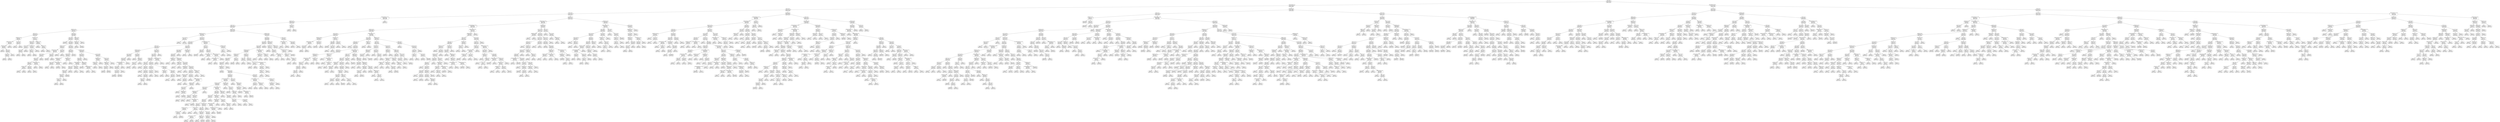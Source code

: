 digraph Tree {
node [shape=box, style="rounded", color="black", fontname=helvetica] ;
edge [fontname=helvetica] ;
0 [label="sqft <= 0.3\nmse = 146017.4\nsamples = 1876\nvalue = 1448.2"] ;
1 [label="ld_1.0 <= -0.0\nmse = 92544.9\nsamples = 1289\nvalue = 1298.1"] ;
0 -> 1 [labeldistance=2.5, labelangle=45, headlabel="True"] ;
2 [label="sqft <= -0.2\nmse = 43474.7\nsamples = 736\nvalue = 1135.5"] ;
1 -> 2 ;
3 [label="sqft <= -0.8\nmse = 26725.7\nsamples = 503\nvalue = 1061.1"] ;
2 -> 3 ;
4 [label="number bedrooms <= 1.2\nmse = 17129.1\nsamples = 266\nvalue = 1005.9"] ;
3 -> 4 ;
5 [label="pYouths <= 2.4\nmse = 16011.4\nsamples = 265\nvalue = 1004.3"] ;
4 -> 5 ;
6 [label="sqft <= -1.2\nmse = 15207.6\nsamples = 263\nvalue = 1006.7"] ;
5 -> 6 ;
7 [label="pThirties <= -0.1\nmse = 14206.0\nsamples = 74\nvalue = 967.4"] ;
6 -> 7 ;
8 [label="sqft <= -1.4\nmse = 4612.8\nsamples = 16\nvalue = 905.2"] ;
7 -> 8 ;
9 [label="pTwenties <= 0.2\nmse = 5109.7\nsamples = 7\nvalue = 857.5"] ;
8 -> 9 ;
10 [label="medianIncome <= -0.1\nmse = 2716.0\nsamples = 5\nvalue = 832.4"] ;
9 -> 10 ;
11 [label="pSixtyPlus <= -0.7\nmse = 588.8\nsamples = 4\nvalue = 849.0"] ;
10 -> 11 ;
12 [label="mse = 0.0\nsamples = 1\nvalue = 810.0"] ;
11 -> 12 ;
13 [label="sqft <= -1.5\nmse = 109.0\nsamples = 3\nvalue = 862.0"] ;
11 -> 13 ;
14 [label="pk_5.0 <= 1.9\nmse = 36.8\nsamples = 2\nvalue = 855.5"] ;
13 -> 14 ;
15 [label="mse = 0.0\nsamples = 1\nvalue = 859.0"] ;
14 -> 15 ;
16 [label="mse = 0.0\nsamples = 1\nvalue = 845.0"] ;
14 -> 16 ;
17 [label="mse = 0.0\nsamples = 1\nvalue = 875.0"] ;
13 -> 17 ;
18 [label="mse = 0.0\nsamples = 1\nvalue = 700.0"] ;
10 -> 18 ;
19 [label="pk_4.0 <= 0.5\nmse = 400.0\nsamples = 2\nvalue = 970.0"] ;
9 -> 19 ;
20 [label="mse = 0.0\nsamples = 1\nvalue = 950.0"] ;
19 -> 20 ;
21 [label="mse = 0.0\nsamples = 1\nvalue = 990.0"] ;
19 -> 21 ;
22 [label="pSixtyPlus <= 0.6\nmse = 2241.2\nsamples = 9\nvalue = 932.8"] ;
8 -> 22 ;
23 [label="pForties <= -0.3\nmse = 1791.3\nsamples = 6\nvalue = 962.0"] ;
22 -> 23 ;
24 [label="pk_3.0 <= 1.3\nmse = 614.0\nsamples = 3\nvalue = 924.0"] ;
23 -> 24 ;
25 [label="ld_3.0 <= 0.3\nmse = 88.9\nsamples = 2\nvalue = 943.3"] ;
24 -> 25 ;
26 [label="mse = 0.0\nsamples = 1\nvalue = 930.0"] ;
25 -> 26 ;
27 [label="mse = 0.0\nsamples = 1\nvalue = 950.0"] ;
25 -> 27 ;
28 [label="mse = 0.0\nsamples = 1\nvalue = 895.0"] ;
24 -> 28 ;
29 [label="pSixtyPlus <= 0.3\nmse = 566.2\nsamples = 3\nvalue = 993.7"] ;
23 -> 29 ;
30 [label="pYouths <= 0.7\nmse = 47.0\nsamples = 2\nvalue = 983.4"] ;
29 -> 30 ;
31 [label="mse = 0.0\nsamples = 1\nvalue = 975.0"] ;
30 -> 31 ;
32 [label="mse = 0.0\nsamples = 1\nvalue = 989.0"] ;
30 -> 32 ;
33 [label="mse = 0.0\nsamples = 1\nvalue = 1045.0"] ;
29 -> 33 ;
34 [label="pTwenties <= -0.8\nmse = 83.4\nsamples = 3\nvalue = 892.8"] ;
22 -> 34 ;
35 [label="mse = 0.0\nsamples = 1\nvalue = 869.0"] ;
34 -> 35 ;
36 [label="pForties <= 0.1\nmse = 3.3\nsamples = 2\nvalue = 896.1"] ;
34 -> 36 ;
37 [label="mse = 0.0\nsamples = 1\nvalue = 899.0"] ;
36 -> 37 ;
38 [label="mse = 0.0\nsamples = 1\nvalue = 895.0"] ;
36 -> 38 ;
39 [label="sqft <= -1.2\nmse = 15603.9\nsamples = 58\nvalue = 986.7"] ;
7 -> 39 ;
40 [label="sqft <= -1.6\nmse = 15573.2\nsamples = 54\nvalue = 998.1"] ;
39 -> 40 ;
41 [label="mse = 5352.3\nsamples = 7\nvalue = 1078.8"] ;
40 -> 41 ;
42 [label="sqft <= -1.4\nmse = 15996.2\nsamples = 47\nvalue = 985.4"] ;
40 -> 42 ;
43 [label="pForties <= 0.2\nmse = 4207.8\nsamples = 12\nvalue = 885.4"] ;
42 -> 43 ;
44 [label="medianIncome <= -0.7\nmse = 2436.8\nsamples = 10\nvalue = 906.2"] ;
43 -> 44 ;
45 [label="ty_2.0 <= 2.2\nmse = 1485.8\nsamples = 7\nvalue = 884.8"] ;
44 -> 45 ;
46 [label="pk_2.0 <= 0.1\nmse = 1270.4\nsamples = 6\nvalue = 894.8"] ;
45 -> 46 ;
47 [label="sqft <= -1.5\nmse = 633.7\nsamples = 4\nvalue = 883.6"] ;
46 -> 47 ;
48 [label="pThirties <= 0.3\nmse = 6.0\nsamples = 2\nvalue = 897.0"] ;
47 -> 48 ;
49 [label="mse = 0.0\nsamples = 1\nvalue = 900.0"] ;
48 -> 49 ;
50 [label="mse = 0.0\nsamples = 1\nvalue = 895.0"] ;
48 -> 50 ;
51 [label="sqft <= -1.5\nmse = 625.0\nsamples = 2\nvalue = 850.0"] ;
47 -> 51 ;
52 [label="mse = 0.0\nsamples = 1\nvalue = 825.0"] ;
51 -> 52 ;
53 [label="mse = 0.0\nsamples = 1\nvalue = 875.0"] ;
51 -> 53 ;
54 [label="medianIncome <= -1.0\nmse = 1521.0\nsamples = 2\nvalue = 934.0"] ;
46 -> 54 ;
55 [label="mse = 0.0\nsamples = 1\nvalue = 973.0"] ;
54 -> 55 ;
56 [label="mse = 0.0\nsamples = 1\nvalue = 895.0"] ;
54 -> 56 ;
57 [label="mse = 0.0\nsamples = 1\nvalue = 840.0"] ;
45 -> 57 ;
58 [label="ty_2.0 <= 2.2\nmse = 337.5\nsamples = 3\nvalue = 965.0"] ;
44 -> 58 ;
59 [label="mse = 225.0\nsamples = 2\nvalue = 980.0"] ;
58 -> 59 ;
60 [label="mse = 0.0\nsamples = 1\nvalue = 950.0"] ;
58 -> 60 ;
61 [label="ld_3.0 <= 0.3\nmse = 138.9\nsamples = 2\nvalue = 781.7"] ;
43 -> 61 ;
62 [label="mse = 0.0\nsamples = 1\nvalue = 765.0"] ;
61 -> 62 ;
63 [label="mse = 0.0\nsamples = 1\nvalue = 790.0"] ;
61 -> 63 ;
64 [label="sqft <= -1.3\nmse = 15593.2\nsamples = 35\nvalue = 1016.4"] ;
42 -> 64 ;
65 [label="sqft <= -1.3\nmse = 10438.8\nsamples = 10\nvalue = 1092.1"] ;
64 -> 65 ;
66 [label="pYouths <= -0.3\nmse = 5944.8\nsamples = 8\nvalue = 1052.2"] ;
65 -> 66 ;
67 [label="pSixtyPlus <= -0.5\nmse = 2807.8\nsamples = 5\nvalue = 994.4"] ;
66 -> 67 ;
68 [label="ld_3.0 <= 0.3\nmse = 169.0\nsamples = 2\nvalue = 982.0"] ;
67 -> 68 ;
69 [label="mse = 0.0\nsamples = 1\nvalue = 995.0"] ;
68 -> 69 ;
70 [label="mse = 0.0\nsamples = 1\nvalue = 969.0"] ;
68 -> 70 ;
71 [label="medianIncome <= -0.1\nmse = 4396.2\nsamples = 3\nvalue = 1002.7"] ;
67 -> 71 ;
72 [label="mse = 6561.0\nsamples = 2\nvalue = 1006.0"] ;
71 -> 72 ;
73 [label="mse = 0.0\nsamples = 1\nvalue = 996.0"] ;
71 -> 73 ;
74 [label="pTwenties <= -0.4\nmse = 2400.0\nsamples = 3\nvalue = 1110.0"] ;
66 -> 74 ;
75 [label="mse = 0.0\nsamples = 1\nvalue = 1050.0"] ;
74 -> 75 ;
76 [label="mse = 0.0\nsamples = 2\nvalue = 1150.0"] ;
74 -> 76 ;
77 [label="mse = 2450.0\nsamples = 2\nvalue = 1225.0"] ;
65 -> 77 ;
78 [label="pThirties <= 0.5\nmse = 14949.6\nsamples = 25\nvalue = 994.5"] ;
64 -> 78 ;
79 [label="pk_2.0 <= 0.1\nmse = 15817.8\nsamples = 15\nvalue = 1037.8"] ;
78 -> 79 ;
80 [label="pk_5.0 <= 1.9\nmse = 6466.1\nsamples = 14\nvalue = 1010.3"] ;
79 -> 80 ;
81 [label="medianIncome <= 0.4\nmse = 3860.1\nsamples = 10\nvalue = 986.0"] ;
80 -> 81 ;
82 [label="sqft <= -1.3\nmse = 1752.2\nsamples = 8\nvalue = 961.6"] ;
81 -> 82 ;
83 [label="pYouths <= 0.1\nmse = 1218.6\nsamples = 6\nvalue = 945.4"] ;
82 -> 83 ;
84 [label="pForties <= 0.4\nmse = 221.0\nsamples = 4\nvalue = 938.0"] ;
83 -> 84 ;
85 [label="pYouths <= -1.0\nmse = 17.3\nsamples = 3\nvalue = 942.8"] ;
84 -> 85 ;
86 [label="mse = 0.0\nsamples = 1\nvalue = 935.0"] ;
85 -> 86 ;
87 [label="mse = 0.0\nsamples = 2\nvalue = 945.0"] ;
85 -> 87 ;
88 [label="mse = 0.0\nsamples = 1\nvalue = 895.0"] ;
84 -> 88 ;
89 [label="mse = 4556.2\nsamples = 2\nvalue = 982.5"] ;
83 -> 89 ;
90 [label="mse = 225.0\nsamples = 2\nvalue = 1010.0"] ;
82 -> 90 ;
91 [label="pFifties <= 0.6\nmse = 396.8\nsamples = 2\nvalue = 1083.5"] ;
81 -> 91 ;
92 [label="mse = 0.0\nsamples = 1\nvalue = 1049.0"] ;
91 -> 92 ;
93 [label="mse = 0.0\nsamples = 1\nvalue = 1095.0"] ;
91 -> 93 ;
94 [label="pFifties <= -0.2\nmse = 6555.6\nsamples = 4\nvalue = 1091.7"] ;
80 -> 94 ;
95 [label="mse = 2222.2\nsamples = 2\nvalue = 1161.7"] ;
94 -> 95 ;
96 [label="medianIncome <= -0.4\nmse = 1088.9\nsamples = 2\nvalue = 1021.7"] ;
94 -> 96 ;
97 [label="mse = 0.0\nsamples = 1\nvalue = 975.0"] ;
96 -> 97 ;
98 [label="mse = 0.0\nsamples = 1\nvalue = 1045.0"] ;
96 -> 98 ;
99 [label="mse = 0.0\nsamples = 1\nvalue = 1395.0"] ;
79 -> 99 ;
100 [label="ty_1.0 <= -0.8\nmse = 5349.8\nsamples = 10\nvalue = 923.2"] ;
78 -> 100 ;
101 [label="pTwenties <= 1.0\nmse = 2403.1\nsamples = 4\nvalue = 860.7"] ;
100 -> 101 ;
102 [label="pYouths <= -1.3\nmse = 200.0\nsamples = 3\nvalue = 880.0"] ;
101 -> 102 ;
103 [label="mse = 0.0\nsamples = 2\nvalue = 870.0"] ;
102 -> 103 ;
104 [label="mse = 0.0\nsamples = 1\nvalue = 900.0"] ;
102 -> 104 ;
105 [label="mse = 0.0\nsamples = 1\nvalue = 745.0"] ;
101 -> 105 ;
106 [label="pk_5.0 <= 1.9\nmse = 2761.0\nsamples = 6\nvalue = 967.0"] ;
100 -> 106 ;
107 [label="pForties <= -0.1\nmse = 1045.1\nsamples = 5\nvalue = 952.8"] ;
106 -> 107 ;
108 [label="pk_4.0 <= 0.5\nmse = 925.0\nsamples = 4\nvalue = 947.5"] ;
107 -> 108 ;
109 [label="mse = 625.0\nsamples = 2\nvalue = 925.0"] ;
108 -> 109 ;
110 [label="mse = 800.0\nsamples = 2\nvalue = 955.0"] ;
108 -> 110 ;
111 [label="mse = 0.0\nsamples = 1\nvalue = 995.0"] ;
107 -> 111 ;
112 [label="mse = 0.0\nsamples = 1\nvalue = 1095.0"] ;
106 -> 112 ;
113 [label="pYouths <= 0.4\nmse = 2150.0\nsamples = 4\nvalue = 875.0"] ;
39 -> 113 ;
114 [label="pForties <= -0.5\nmse = 559.0\nsamples = 3\nvalue = 889.4"] ;
113 -> 114 ;
115 [label="mse = 0.0\nsamples = 1\nvalue = 895.0"] ;
114 -> 115 ;
116 [label="mse = 864.0\nsamples = 2\nvalue = 886.0"] ;
114 -> 116 ;
117 [label="mse = 0.0\nsamples = 1\nvalue = 760.0"] ;
113 -> 117 ;
118 [label="pYouths <= 0.1\nmse = 14730.8\nsamples = 189\nvalue = 1022.7"] ;
6 -> 118 ;
119 [label="pSixtyPlus <= -1.4\nmse = 16983.5\nsamples = 74\nvalue = 1068.6"] ;
118 -> 119 ;
120 [label="ty_1.0 <= -0.8\nmse = 756.2\nsamples = 2\nvalue = 1322.5"] ;
119 -> 120 ;
121 [label="mse = 0.0\nsamples = 1\nvalue = 1350.0"] ;
120 -> 121 ;
122 [label="mse = 0.0\nsamples = 1\nvalue = 1295.0"] ;
120 -> 122 ;
123 [label="pk_5.0 <= 1.9\nmse = 16161.4\nsamples = 72\nvalue = 1064.3"] ;
119 -> 123 ;
124 [label="sqft <= -0.9\nmse = 16235.8\nsamples = 61\nvalue = 1076.2"] ;
123 -> 124 ;
125 [label="sqft <= -1.1\nmse = 16045.2\nsamples = 39\nvalue = 1052.1"] ;
124 -> 125 ;
126 [label="pForties <= -0.3\nmse = 16262.8\nsamples = 16\nvalue = 1127.7"] ;
125 -> 126 ;
127 [label="pk_7.0 <= 8.4\nmse = 16254.6\nsamples = 10\nvalue = 1170.8"] ;
126 -> 127 ;
128 [label="ld_4.0 <= 1.6\nmse = 13872.9\nsamples = 9\nvalue = 1185.5"] ;
127 -> 128 ;
129 [label="number bedrooms <= -0.2\nmse = 13478.7\nsamples = 8\nvalue = 1175.9"] ;
128 -> 129 ;
130 [label="ty_2.0 <= 2.2\nmse = 13587.2\nsamples = 7\nvalue = 1184.0"] ;
129 -> 130 ;
131 [label="pk_4.0 <= 0.5\nmse = 14082.5\nsamples = 6\nvalue = 1191.0"] ;
130 -> 131 ;
132 [label="mse = 5643.6\nsamples = 3\nvalue = 1208.3"] ;
131 -> 132 ;
133 [label="mse = 24893.0\nsamples = 3\nvalue = 1166.8"] ;
131 -> 133 ;
134 [label="mse = 0.0\nsamples = 1\nvalue = 1100.0"] ;
130 -> 134 ;
135 [label="mse = 0.0\nsamples = 1\nvalue = 1070.0"] ;
129 -> 135 ;
136 [label="mse = 0.0\nsamples = 1\nvalue = 1320.0"] ;
128 -> 136 ;
137 [label="mse = 0.0\nsamples = 1\nvalue = 950.0"] ;
127 -> 137 ;
138 [label="pk_4.0 <= 0.5\nmse = 2360.2\nsamples = 6\nvalue = 1029.3"] ;
126 -> 138 ;
139 [label="mse = 0.0\nsamples = 1\nvalue = 930.0"] ;
138 -> 139 ;
140 [label="pFifties <= 0.1\nmse = 836.8\nsamples = 5\nvalue = 1045.8"] ;
138 -> 140 ;
141 [label="ld_4.0 <= 1.6\nmse = 424.0\nsamples = 4\nvalue = 1036.0"] ;
140 -> 141 ;
142 [label="mse = 616.7\nsamples = 3\nvalue = 1030.0"] ;
141 -> 142 ;
143 [label="mse = 0.0\nsamples = 1\nvalue = 1045.0"] ;
141 -> 143 ;
144 [label="mse = 0.0\nsamples = 1\nvalue = 1095.0"] ;
140 -> 144 ;
145 [label="pk_7.0 <= 8.4\nmse = 11517.1\nsamples = 23\nvalue = 1013.4"] ;
125 -> 145 ;
146 [label="ty_2.0 <= 2.2\nmse = 7348.6\nsamples = 22\nvalue = 1003.5"] ;
145 -> 146 ;
147 [label="pThirties <= 0.4\nmse = 6162.5\nsamples = 20\nvalue = 994.4"] ;
146 -> 147 ;
148 [label="sqft <= -1.0\nmse = 4079.2\nsamples = 8\nvalue = 1033.9"] ;
147 -> 148 ;
149 [label="mse = 0.0\nsamples = 1\nvalue = 1095.0"] ;
148 -> 149 ;
150 [label="sqft <= -1.0\nmse = 3897.1\nsamples = 7\nvalue = 1017.3"] ;
148 -> 150 ;
151 [label="mse = 0.0\nsamples = 2\nvalue = 950.0"] ;
150 -> 151 ;
152 [label="ld_3.0 <= 0.3\nmse = 3025.0\nsamples = 5\nvalue = 1042.5"] ;
150 -> 152 ;
153 [label="mse = 0.0\nsamples = 1\nvalue = 1095.0"] ;
152 -> 153 ;
154 [label="pk_2.0 <= 0.1\nmse = 2808.3\nsamples = 4\nvalue = 1025.0"] ;
152 -> 154 ;
155 [label="pYouths <= -0.5\nmse = 672.2\nsamples = 2\nvalue = 986.7"] ;
154 -> 155 ;
156 [label="mse = 0.0\nsamples = 1\nvalue = 1005.0"] ;
155 -> 156 ;
157 [label="mse = 0.0\nsamples = 1\nvalue = 950.0"] ;
155 -> 157 ;
158 [label="mse = 2005.6\nsamples = 2\nvalue = 1063.3"] ;
154 -> 158 ;
159 [label="sqft <= -1.0\nmse = 5986.6\nsamples = 12\nvalue = 973.0"] ;
147 -> 159 ;
160 [label="sqft <= -1.1\nmse = 1924.5\nsamples = 3\nvalue = 915.7"] ;
159 -> 160 ;
161 [label="pk_4.0 <= 0.5\nmse = 625.0\nsamples = 2\nvalue = 950.0"] ;
160 -> 161 ;
162 [label="mse = 0.0\nsamples = 1\nvalue = 975.0"] ;
161 -> 162 ;
163 [label="mse = 0.0\nsamples = 1\nvalue = 925.0"] ;
161 -> 163 ;
164 [label="mse = 0.0\nsamples = 1\nvalue = 870.0"] ;
160 -> 164 ;
165 [label="pYouths <= -1.1\nmse = 5826.4\nsamples = 9\nvalue = 994.2"] ;
159 -> 165 ;
166 [label="pForties <= -0.1\nmse = 88.9\nsamples = 2\nvalue = 931.7"] ;
165 -> 166 ;
167 [label="mse = 0.0\nsamples = 1\nvalue = 945.0"] ;
166 -> 167 ;
168 [label="mse = 0.0\nsamples = 1\nvalue = 925.0"] ;
166 -> 168 ;
169 [label="sqft <= -0.9\nmse = 5840.3\nsamples = 7\nvalue = 1023.0"] ;
165 -> 169 ;
170 [label="sqft <= -1.0\nmse = 1518.8\nsamples = 2\nvalue = 1072.5"] ;
169 -> 170 ;
171 [label="mse = 0.0\nsamples = 1\nvalue = 1050.0"] ;
170 -> 171 ;
172 [label="mse = 0.0\nsamples = 1\nvalue = 1140.0"] ;
170 -> 172 ;
173 [label="mse = 6188.0\nsamples = 5\nvalue = 1001.0"] ;
169 -> 173 ;
174 [label="medianIncome <= -1.0\nmse = 10000.0\nsamples = 2\nvalue = 1095.0"] ;
146 -> 174 ;
175 [label="mse = 0.0\nsamples = 1\nvalue = 995.0"] ;
174 -> 175 ;
176 [label="mse = 0.0\nsamples = 1\nvalue = 1195.0"] ;
174 -> 176 ;
177 [label="mse = 0.0\nsamples = 1\nvalue = 1450.0"] ;
145 -> 177 ;
178 [label="ty_2.0 <= 2.2\nmse = 13123.0\nsamples = 22\nvalue = 1124.5"] ;
124 -> 178 ;
179 [label="pk_2.0 <= 0.1\nmse = 10898.4\nsamples = 20\nvalue = 1110.9"] ;
178 -> 179 ;
180 [label="sqft <= -0.9\nmse = 9676.8\nsamples = 19\nvalue = 1091.7"] ;
179 -> 180 ;
181 [label="pTwenties <= 1.2\nmse = 100.0\nsamples = 2\nvalue = 1185.0"] ;
180 -> 181 ;
182 [label="mse = 0.0\nsamples = 1\nvalue = 1195.0"] ;
181 -> 182 ;
183 [label="mse = 0.0\nsamples = 1\nvalue = 1175.0"] ;
181 -> 183 ;
184 [label="pYouths <= -0.5\nmse = 9566.7\nsamples = 17\nvalue = 1075.5"] ;
180 -> 184 ;
185 [label="pFifties <= 0.5\nmse = 726.0\nsamples = 2\nvalue = 1142.0"] ;
184 -> 185 ;
186 [label="mse = 0.0\nsamples = 1\nvalue = 1175.0"] ;
185 -> 186 ;
187 [label="mse = 0.0\nsamples = 1\nvalue = 1120.0"] ;
185 -> 187 ;
188 [label="ty_1.0 <= -0.8\nmse = 10453.8\nsamples = 15\nvalue = 1057.1"] ;
184 -> 188 ;
189 [label="pTwenties <= 0.7\nmse = 15625.0\nsamples = 2\nvalue = 1170.0"] ;
188 -> 189 ;
190 [label="mse = 0.0\nsamples = 1\nvalue = 1045.0"] ;
189 -> 190 ;
191 [label="mse = 0.0\nsamples = 1\nvalue = 1295.0"] ;
189 -> 191 ;
192 [label="pk_3.0 <= 1.3\nmse = 8013.6\nsamples = 13\nvalue = 1042.9"] ;
188 -> 192 ;
193 [label="sqft <= -0.8\nmse = 9170.4\nsamples = 11\nvalue = 1023.6"] ;
192 -> 193 ;
194 [label="pSixtyPlus <= -0.4\nmse = 6105.6\nsamples = 3\nvalue = 966.7"] ;
193 -> 194 ;
195 [label="mse = 0.0\nsamples = 1\nvalue = 860.0"] ;
194 -> 195 ;
196 [label="pk_4.0 <= 0.5\nmse = 625.0\nsamples = 2\nvalue = 1020.0"] ;
194 -> 196 ;
197 [label="mse = 0.0\nsamples = 1\nvalue = 995.0"] ;
196 -> 197 ;
198 [label="mse = 0.0\nsamples = 1\nvalue = 1045.0"] ;
196 -> 198 ;
199 [label="ld_3.0 <= 0.3\nmse = 8752.2\nsamples = 8\nvalue = 1042.6"] ;
193 -> 199 ;
200 [label="mse = 0.0\nsamples = 1\nvalue = 1095.0"] ;
199 -> 200 ;
201 [label="number bedrooms <= -0.2\nmse = 9459.5\nsamples = 7\nvalue = 1036.0"] ;
199 -> 201 ;
202 [label="pForties <= -0.2\nmse = 10673.6\nsamples = 6\nvalue = 1031.9"] ;
201 -> 202 ;
203 [label="pk_4.0 <= 0.5\nmse = 12443.3\nsamples = 5\nvalue = 1033.0"] ;
202 -> 203 ;
204 [label="mse = 0.0\nsamples = 1\nvalue = 1045.0"] ;
203 -> 204 ;
205 [label="pTwenties <= 0.2\nmse = 14897.4\nsamples = 4\nvalue = 1030.6"] ;
203 -> 205 ;
206 [label="mse = 0.0\nsamples = 1\nvalue = 1038.0"] ;
205 -> 206 ;
207 [label="mse = 18604.7\nsamples = 3\nvalue = 1028.8"] ;
205 -> 207 ;
208 [label="mse = 0.0\nsamples = 1\nvalue = 1025.0"] ;
202 -> 208 ;
209 [label="mse = 0.0\nsamples = 1\nvalue = 1065.0"] ;
201 -> 209 ;
210 [label="pThirties <= -0.8\nmse = 48.0\nsamples = 2\nvalue = 1101.0"] ;
192 -> 210 ;
211 [label="mse = 0.0\nsamples = 1\nvalue = 1089.0"] ;
210 -> 211 ;
212 [label="mse = 0.0\nsamples = 1\nvalue = 1105.0"] ;
210 -> 212 ;
213 [label="mse = 0.0\nsamples = 1\nvalue = 1240.0"] ;
179 -> 213 ;
214 [label="pSixtyPlus <= 0.0\nmse = 14450.0\nsamples = 2\nvalue = 1265.0"] ;
178 -> 214 ;
215 [label="mse = 0.0\nsamples = 1\nvalue = 1350.0"] ;
214 -> 215 ;
216 [label="mse = 0.0\nsamples = 1\nvalue = 1095.0"] ;
214 -> 216 ;
217 [label="number bedrooms <= -0.2\nmse = 10422.3\nsamples = 11\nvalue = 997.1"] ;
123 -> 217 ;
218 [label="sqft <= -1.0\nmse = 6422.7\nsamples = 8\nvalue = 952.1"] ;
217 -> 218 ;
219 [label="sqft <= -1.0\nmse = 3576.0\nsamples = 3\nvalue = 1022.0"] ;
218 -> 219 ;
220 [label="mse = 4225.0\nsamples = 2\nvalue = 1015.0"] ;
219 -> 220 ;
221 [label="mse = 0.0\nsamples = 1\nvalue = 1050.0"] ;
219 -> 221 ;
222 [label="sqft <= -0.8\nmse = 2470.4\nsamples = 5\nvalue = 902.1"] ;
218 -> 222 ;
223 [label="medianIncome <= -1.0\nmse = 50.0\nsamples = 2\nvalue = 855.0"] ;
222 -> 223 ;
224 [label="mse = 0.0\nsamples = 1\nvalue = 850.0"] ;
223 -> 224 ;
225 [label="mse = 0.0\nsamples = 1\nvalue = 865.0"] ;
223 -> 225 ;
226 [label="medianIncome <= -0.3\nmse = 1368.8\nsamples = 3\nvalue = 937.5"] ;
222 -> 226 ;
227 [label="medianIncome <= -0.8\nmse = 88.9\nsamples = 2\nvalue = 916.7"] ;
226 -> 227 ;
228 [label="mse = 0.0\nsamples = 1\nvalue = 910.0"] ;
227 -> 228 ;
229 [label="mse = 0.0\nsamples = 1\nvalue = 930.0"] ;
227 -> 229 ;
230 [label="mse = 0.0\nsamples = 1\nvalue = 1000.0"] ;
226 -> 230 ;
231 [label="pForties <= -0.5\nmse = 6256.5\nsamples = 3\nvalue = 1087.2"] ;
217 -> 231 ;
232 [label="sqft <= -1.0\nmse = 4.7\nsamples = 2\nvalue = 1031.2"] ;
231 -> 232 ;
233 [label="mse = 0.0\nsamples = 1\nvalue = 1030.0"] ;
232 -> 233 ;
234 [label="mse = 0.0\nsamples = 1\nvalue = 1035.0"] ;
232 -> 234 ;
235 [label="mse = 0.0\nsamples = 1\nvalue = 1199.0"] ;
231 -> 235 ;
236 [label="pForties <= 1.6\nmse = 11069.6\nsamples = 115\nvalue = 993.3"] ;
118 -> 236 ;
237 [label="pk_3.0 <= 1.3\nmse = 9589.9\nsamples = 109\nvalue = 983.8"] ;
236 -> 237 ;
238 [label="ty_2.0 <= 2.2\nmse = 8634.1\nsamples = 92\nvalue = 973.3"] ;
237 -> 238 ;
239 [label="pk_2.0 <= 0.1\nmse = 8102.3\nsamples = 90\nvalue = 977.0"] ;
238 -> 239 ;
240 [label="pThirties <= 0.5\nmse = 6908.0\nsamples = 85\nvalue = 969.7"] ;
239 -> 240 ;
241 [label="pThirties <= 0.1\nmse = 6787.9\nsamples = 77\nvalue = 963.6"] ;
240 -> 241 ;
242 [label="ld_5.0 <= 6.3\nmse = 6297.5\nsamples = 73\nvalue = 971.0"] ;
241 -> 242 ;
243 [label="ty_4.0 <= 1.9\nmse = 5911.8\nsamples = 72\nvalue = 974.7"] ;
242 -> 243 ;
244 [label="pThirties <= -1.5\nmse = 5534.4\nsamples = 71\nvalue = 972.8"] ;
243 -> 244 ;
245 [label="mse = 505.6\nsamples = 3\nvalue = 863.3"] ;
244 -> 245 ;
246 [label="ld_4.0 <= 1.6\nmse = 5348.4\nsamples = 68\nvalue = 975.6"] ;
244 -> 246 ;
247 [label="pYouths <= 1.3\nmse = 5066.4\nsamples = 59\nvalue = 981.5"] ;
246 -> 247 ;
248 [label="number bedrooms <= -0.2\nmse = 4384.6\nsamples = 51\nvalue = 987.9"] ;
247 -> 248 ;
249 [label="pThirties <= -0.6\nmse = 3339.5\nsamples = 46\nvalue = 983.9"] ;
248 -> 249 ;
250 [label="pk_5.0 <= 1.9\nmse = 4394.9\nsamples = 9\nvalue = 959.8"] ;
249 -> 250 ;
251 [label="pThirties <= -1.3\nmse = 3884.5\nsamples = 8\nvalue = 948.5"] ;
250 -> 251 ;
252 [label="sqft <= -0.9\nmse = 90.2\nsamples = 2\nvalue = 989.5"] ;
251 -> 252 ;
253 [label="mse = 0.0\nsamples = 1\nvalue = 999.0"] ;
252 -> 253 ;
254 [label="mse = 0.0\nsamples = 1\nvalue = 980.0"] ;
252 -> 254 ;
255 [label="pYouths <= 0.6\nmse = 4169.4\nsamples = 6\nvalue = 942.2"] ;
251 -> 255 ;
256 [label="mse = 0.0\nsamples = 2\nvalue = 925.0"] ;
255 -> 256 ;
257 [label="medianIncome <= 0.4\nmse = 5305.4\nsamples = 4\nvalue = 947.3"] ;
255 -> 257 ;
258 [label="mse = 0.0\nsamples = 1\nvalue = 949.0"] ;
257 -> 258 ;
259 [label="mse = 6630.9\nsamples = 3\nvalue = 946.9"] ;
257 -> 259 ;
260 [label="mse = 0.0\nsamples = 1\nvalue = 1045.0"] ;
250 -> 260 ;
261 [label="medianIncome <= -0.1\nmse = 2879.3\nsamples = 37\nvalue = 990.2"] ;
249 -> 261 ;
262 [label="sqft <= -0.8\nmse = 2006.9\nsamples = 32\nvalue = 985.0"] ;
261 -> 262 ;
263 [label="pk_5.0 <= 1.9\nmse = 1408.1\nsamples = 23\nvalue = 991.4"] ;
262 -> 263 ;
264 [label="sqft <= -1.0\nmse = 1249.7\nsamples = 22\nvalue = 993.4"] ;
263 -> 264 ;
265 [label="sqft <= -1.1\nmse = 542.5\nsamples = 6\nvalue = 1004.2"] ;
264 -> 265 ;
266 [label="pSixtyPlus <= 0.0\nmse = 586.9\nsamples = 4\nvalue = 999.1"] ;
265 -> 266 ;
267 [label="pSixtyPlus <= -0.7\nmse = 666.2\nsamples = 3\nvalue = 1002.3"] ;
266 -> 267 ;
268 [label="mse = 0.0\nsamples = 1\nvalue = 1000.0"] ;
267 -> 268 ;
269 [label="mse = 864.0\nsamples = 2\nvalue = 1003.0"] ;
267 -> 269 ;
270 [label="mse = 0.0\nsamples = 1\nvalue = 985.0"] ;
266 -> 270 ;
271 [label="pTwenties <= -0.3\nmse = 47.0\nsamples = 2\nvalue = 1020.6"] ;
265 -> 271 ;
272 [label="mse = 0.0\nsamples = 1\nvalue = 1015.0"] ;
271 -> 272 ;
273 [label="mse = 0.0\nsamples = 1\nvalue = 1029.0"] ;
271 -> 273 ;
274 [label="pSixtyPlus <= 0.9\nmse = 1678.2\nsamples = 16\nvalue = 984.0"] ;
264 -> 274 ;
275 [label="sqft <= -0.9\nmse = 874.6\nsamples = 15\nvalue = 990.0"] ;
274 -> 275 ;
276 [label="pThirties <= -0.2\nmse = 1185.0\nsamples = 7\nvalue = 978.0"] ;
275 -> 276 ;
277 [label="medianIncome <= -0.4\nmse = 75.0\nsamples = 3\nvalue = 1004.0"] ;
276 -> 277 ;
278 [label="mse = 0.0\nsamples = 1\nvalue = 999.0"] ;
277 -> 278 ;
279 [label="mse = 88.9\nsamples = 2\nvalue = 1005.7"] ;
277 -> 279 ;
280 [label="pForties <= -0.4\nmse = 1173.9\nsamples = 4\nvalue = 960.7"] ;
276 -> 280 ;
281 [label="mse = 0.0\nsamples = 1\nvalue = 975.0"] ;
280 -> 281 ;
282 [label="mse = 1936.9\nsamples = 3\nvalue = 946.3"] ;
280 -> 282 ;
283 [label="sqft <= -0.8\nmse = 438.4\nsamples = 8\nvalue = 999.3"] ;
275 -> 283 ;
284 [label="pThirties <= -0.2\nmse = 621.3\nsamples = 6\nvalue = 1001.2"] ;
283 -> 284 ;
285 [label="mse = 108.2\nsamples = 2\nvalue = 997.2"] ;
284 -> 285 ;
286 [label="mse = 1217.2\nsamples = 4\nvalue = 1006.2"] ;
284 -> 286 ;
287 [label="mse = 0.0\nsamples = 2\nvalue = 995.0"] ;
283 -> 287 ;
288 [label="mse = 0.0\nsamples = 1\nvalue = 845.0"] ;
274 -> 288 ;
289 [label="mse = 0.0\nsamples = 1\nvalue = 900.0"] ;
263 -> 289 ;
290 [label="pTwenties <= -0.6\nmse = 3635.5\nsamples = 9\nvalue = 958.5"] ;
262 -> 290 ;
291 [label="pSixtyPlus <= 0.8\nmse = 5286.3\nsamples = 5\nvalue = 983.0"] ;
290 -> 291 ;
292 [label="medianIncome <= -0.3\nmse = 6082.2\nsamples = 4\nvalue = 989.6"] ;
291 -> 292 ;
293 [label="medianIncome <= -0.4\nmse = 10038.9\nsamples = 3\nvalue = 983.3"] ;
292 -> 293 ;
294 [label="mse = 0.0\nsamples = 1\nvalue = 975.0"] ;
293 -> 294 ;
295 [label="mse = 15006.2\nsamples = 2\nvalue = 987.5"] ;
293 -> 295 ;
296 [label="mse = 0.0\nsamples = 1\nvalue = 999.0"] ;
292 -> 296 ;
297 [label="mse = 0.0\nsamples = 1\nvalue = 950.0"] ;
291 -> 297 ;
298 [label="pk_4.0 <= 0.5\nmse = 64.0\nsamples = 4\nvalue = 929.0"] ;
290 -> 298 ;
299 [label="mse = 0.0\nsamples = 2\nvalue = 925.0"] ;
298 -> 299 ;
300 [label="pFifties <= 0.1\nmse = 88.9\nsamples = 2\nvalue = 931.7"] ;
298 -> 300 ;
301 [label="mse = 0.0\nsamples = 1\nvalue = 945.0"] ;
300 -> 301 ;
302 [label="mse = 0.0\nsamples = 1\nvalue = 925.0"] ;
300 -> 302 ;
303 [label="pForties <= -0.2\nmse = 7188.7\nsamples = 5\nvalue = 1022.6"] ;
261 -> 303 ;
304 [label="mse = 0.0\nsamples = 1\nvalue = 1195.0"] ;
303 -> 304 ;
305 [label="sqft <= -0.8\nmse = 3905.5\nsamples = 4\nvalue = 1001.0"] ;
303 -> 305 ;
306 [label="sqft <= -0.9\nmse = 5256.2\nsamples = 2\nvalue = 972.5"] ;
305 -> 306 ;
307 [label="mse = 0.0\nsamples = 1\nvalue = 1045.0"] ;
306 -> 307 ;
308 [label="mse = 0.0\nsamples = 1\nvalue = 900.0"] ;
306 -> 308 ;
309 [label="pk_4.0 <= 0.5\nmse = 930.2\nsamples = 2\nvalue = 1029.5"] ;
305 -> 309 ;
310 [label="mse = 0.0\nsamples = 1\nvalue = 999.0"] ;
309 -> 310 ;
311 [label="mse = 0.0\nsamples = 1\nvalue = 1060.0"] ;
309 -> 311 ;
312 [label="pThirties <= -0.9\nmse = 14438.8\nsamples = 5\nvalue = 1034.3"] ;
248 -> 312 ;
313 [label="mse = 0.0\nsamples = 1\nvalue = 1320.0"] ;
312 -> 313 ;
314 [label="ld_3.0 <= 0.3\nmse = 972.2\nsamples = 4\nvalue = 986.7"] ;
312 -> 314 ;
315 [label="mse = 200.0\nsamples = 2\nvalue = 1015.0"] ;
314 -> 315 ;
316 [label="pThirties <= -0.5\nmse = 138.9\nsamples = 2\nvalue = 958.3"] ;
314 -> 316 ;
317 [label="mse = 0.0\nsamples = 1\nvalue = 950.0"] ;
316 -> 317 ;
318 [label="mse = 0.0\nsamples = 1\nvalue = 975.0"] ;
316 -> 318 ;
319 [label="pk_4.0 <= 0.5\nmse = 7644.4\nsamples = 8\nvalue = 934.2"] ;
247 -> 319 ;
320 [label="mse = 0.0\nsamples = 1\nvalue = 825.0"] ;
319 -> 320 ;
321 [label="pYouths <= 1.9\nmse = 6308.7\nsamples = 7\nvalue = 956.1"] ;
319 -> 321 ;
322 [label="pYouths <= 1.5\nmse = 1050.1\nsamples = 6\nvalue = 919.1"] ;
321 -> 322 ;
323 [label="mse = 1243.6\nsamples = 3\nvalue = 944.3"] ;
322 -> 323 ;
324 [label="medianIncome <= -1.1\nmse = 324.0\nsamples = 3\nvalue = 904.0"] ;
322 -> 324 ;
325 [label="mse = 0.0\nsamples = 1\nvalue = 895.0"] ;
324 -> 325 ;
326 [label="mse = 450.0\nsamples = 2\nvalue = 910.0"] ;
324 -> 326 ;
327 [label="mse = 0.0\nsamples = 1\nvalue = 1104.0"] ;
321 -> 327 ;
328 [label="sqft <= -0.8\nmse = 5376.7\nsamples = 9\nvalue = 935.0"] ;
246 -> 328 ;
329 [label="number bedrooms <= -0.2\nmse = 1113.6\nsamples = 6\nvalue = 900.0"] ;
328 -> 329 ;
330 [label="sqft <= -1.0\nmse = 395.1\nsamples = 4\nvalue = 912.8"] ;
329 -> 330 ;
331 [label="mse = 0.0\nsamples = 1\nvalue = 895.0"] ;
330 -> 331 ;
332 [label="mse = 0.0\nsamples = 3\nvalue = 935.0"] ;
330 -> 332 ;
333 [label="pTwenties <= -0.4\nmse = 306.2\nsamples = 2\nvalue = 842.5"] ;
329 -> 333 ;
334 [label="mse = 0.0\nsamples = 1\nvalue = 825.0"] ;
333 -> 334 ;
335 [label="mse = 0.0\nsamples = 1\nvalue = 860.0"] ;
333 -> 335 ;
336 [label="pThirties <= -0.1\nmse = 4467.2\nsamples = 3\nvalue = 1031.2"] ;
328 -> 336 ;
337 [label="pSixtyPlus <= 0.9\nmse = 938.9\nsamples = 2\nvalue = 1066.7"] ;
336 -> 337 ;
338 [label="mse = 0.0\nsamples = 1\nvalue = 1110.0"] ;
337 -> 338 ;
339 [label="mse = 0.0\nsamples = 1\nvalue = 1045.0"] ;
337 -> 339 ;
340 [label="mse = 0.0\nsamples = 1\nvalue = 925.0"] ;
336 -> 340 ;
341 [label="mse = 0.0\nsamples = 1\nvalue = 1200.0"] ;
243 -> 341 ;
342 [label="mse = 0.0\nsamples = 1\nvalue = 825.0"] ;
242 -> 342 ;
343 [label="sqft <= -1.0\nmse = 342.2\nsamples = 4\nvalue = 848.8"] ;
241 -> 343 ;
344 [label="mse = 205.1\nsamples = 3\nvalue = 853.6"] ;
343 -> 344 ;
345 [label="mse = 0.0\nsamples = 1\nvalue = 815.0"] ;
343 -> 345 ;
346 [label="pYouths <= 0.7\nmse = 1541.1\nsamples = 8\nvalue = 1050.1"] ;
240 -> 346 ;
347 [label="sqft <= -0.9\nmse = 43.6\nsamples = 2\nvalue = 1090.3"] ;
346 -> 347 ;
348 [label="mse = 0.0\nsamples = 1\nvalue = 1081.0"] ;
347 -> 348 ;
349 [label="mse = 0.0\nsamples = 1\nvalue = 1095.0"] ;
347 -> 349 ;
350 [label="sqft <= -0.9\nmse = 1191.8\nsamples = 6\nvalue = 1032.9"] ;
346 -> 350 ;
351 [label="ld_4.0 <= 1.6\nmse = 6.2\nsamples = 2\nvalue = 992.5"] ;
350 -> 351 ;
352 [label="mse = 0.0\nsamples = 1\nvalue = 990.0"] ;
351 -> 352 ;
353 [label="mse = 0.0\nsamples = 1\nvalue = 995.0"] ;
351 -> 353 ;
354 [label="number bedrooms <= -0.2\nmse = 754.0\nsamples = 4\nvalue = 1049.0"] ;
350 -> 354 ;
355 [label="ld_4.0 <= 1.6\nmse = 616.7\nsamples = 3\nvalue = 1065.0"] ;
354 -> 355 ;
356 [label="pFifties <= -0.9\nmse = 6.2\nsamples = 2\nvalue = 1047.5"] ;
355 -> 356 ;
357 [label="mse = 0.0\nsamples = 1\nvalue = 1045.0"] ;
356 -> 357 ;
358 [label="mse = 0.0\nsamples = 1\nvalue = 1050.0"] ;
356 -> 358 ;
359 [label="mse = 0.0\nsamples = 1\nvalue = 1100.0"] ;
355 -> 359 ;
360 [label="mse = 0.0\nsamples = 1\nvalue = 1025.0"] ;
354 -> 360 ;
361 [label="medianIncome <= -0.3\nmse = 13010.5\nsamples = 5\nvalue = 1091.4"] ;
239 -> 361 ;
362 [label="pThirties <= -0.6\nmse = 1323.0\nsamples = 2\nvalue = 1216.0"] ;
361 -> 362 ;
363 [label="mse = 0.0\nsamples = 1\nvalue = 1279.0"] ;
362 -> 363 ;
364 [label="mse = 0.0\nsamples = 1\nvalue = 1195.0"] ;
362 -> 364 ;
365 [label="pForties <= 0.1\nmse = 20.2\nsamples = 3\nvalue = 991.8"] ;
361 -> 365 ;
366 [label="mse = 22.2\nsamples = 2\nvalue = 989.7"] ;
365 -> 366 ;
367 [label="mse = 0.0\nsamples = 1\nvalue = 995.0"] ;
365 -> 367 ;
368 [label="mse = 9075.0\nsamples = 2\nvalue = 835.0"] ;
238 -> 368 ;
369 [label="pThirties <= -0.4\nmse = 10618.0\nsamples = 17\nvalue = 1048.7"] ;
237 -> 369 ;
370 [label="pForties <= -0.0\nmse = 1072.2\nsamples = 7\nvalue = 1160.0"] ;
369 -> 370 ;
371 [label="mse = 50.0\nsamples = 3\nvalue = 1200.0"] ;
370 -> 371 ;
372 [label="sqft <= -0.8\nmse = 383.3\nsamples = 4\nvalue = 1140.0"] ;
370 -> 372 ;
373 [label="mse = 0.0\nsamples = 1\nvalue = 1100.0"] ;
372 -> 373 ;
374 [label="medianIncome <= -0.1\nmse = 76.0\nsamples = 3\nvalue = 1148.0"] ;
372 -> 374 ;
375 [label="mse = 4.7\nsamples = 2\nvalue = 1143.8"] ;
374 -> 375 ;
376 [label="mse = 0.0\nsamples = 1\nvalue = 1165.0"] ;
374 -> 376 ;
377 [label="pFifties <= 0.7\nmse = 5103.9\nsamples = 10\nvalue = 986.1"] ;
369 -> 377 ;
378 [label="pSixtyPlus <= 0.7\nmse = 2114.7\nsamples = 9\nvalue = 1014.1"] ;
377 -> 378 ;
379 [label="pForties <= -0.4\nmse = 101.9\nsamples = 4\nvalue = 971.3"] ;
378 -> 379 ;
380 [label="mse = 0.0\nsamples = 1\nvalue = 949.0"] ;
379 -> 380 ;
381 [label="pForties <= 0.4\nmse = 2.6\nsamples = 3\nvalue = 975.8"] ;
379 -> 381 ;
382 [label="mse = 0.0\nsamples = 1\nvalue = 979.0"] ;
381 -> 382 ;
383 [label="mse = 0.0\nsamples = 2\nvalue = 975.0"] ;
381 -> 383 ;
384 [label="mse = 931.6\nsamples = 5\nvalue = 1050.7"] ;
378 -> 384 ;
385 [label="mse = 0.0\nsamples = 1\nvalue = 865.0"] ;
377 -> 385 ;
386 [label="sqft <= -1.0\nmse = 6590.0\nsamples = 6\nvalue = 1165.0"] ;
236 -> 386 ;
387 [label="medianIncome <= 2.0\nmse = 166.0\nsamples = 3\nvalue = 1237.0"] ;
386 -> 387 ;
388 [label="mse = 0.0\nsamples = 1\nvalue = 1250.0"] ;
387 -> 388 ;
389 [label="mse = 88.9\nsamples = 2\nvalue = 1228.3"] ;
387 -> 389 ;
390 [label="pk_2.0 <= 0.1\nmse = 2646.0\nsamples = 3\nvalue = 1093.0"] ;
386 -> 390 ;
391 [label="mse = 672.2\nsamples = 2\nvalue = 1131.7"] ;
390 -> 391 ;
392 [label="mse = 0.0\nsamples = 1\nvalue = 1035.0"] ;
390 -> 392 ;
393 [label="pk_5.0 <= 1.9\nmse = 50.0\nsamples = 2\nvalue = 640.0"] ;
5 -> 393 ;
394 [label="mse = 0.0\nsamples = 1\nvalue = 650.0"] ;
393 -> 394 ;
395 [label="mse = 0.0\nsamples = 1\nvalue = 635.0"] ;
393 -> 395 ;
396 [label="mse = 0.0\nsamples = 1\nvalue = 1720.0"] ;
4 -> 396 ;
397 [label="pYouths <= 1.1\nmse = 30217.2\nsamples = 237\nvalue = 1123.8"] ;
3 -> 397 ;
398 [label="medianIncome <= 0.5\nmse = 25053.4\nsamples = 199\nvalue = 1151.6"] ;
397 -> 398 ;
399 [label="number bedrooms <= -0.2\nmse = 20595.2\nsamples = 160\nvalue = 1125.8"] ;
398 -> 399 ;
400 [label="pYouths <= -0.4\nmse = 23180.5\nsamples = 100\nvalue = 1089.0"] ;
399 -> 400 ;
401 [label="pk_2.0 <= 0.1\nmse = 31567.8\nsamples = 15\nvalue = 1204.3"] ;
400 -> 401 ;
402 [label="pThirties <= 0.8\nmse = 32198.4\nsamples = 7\nvalue = 1084.9"] ;
401 -> 402 ;
403 [label="medianIncome <= -0.9\nmse = 3504.7\nsamples = 4\nvalue = 976.2"] ;
402 -> 403 ;
404 [label="pk_4.0 <= 0.5\nmse = 2256.2\nsamples = 2\nvalue = 927.5"] ;
403 -> 404 ;
405 [label="mse = 0.0\nsamples = 1\nvalue = 880.0"] ;
404 -> 405 ;
406 [label="mse = 0.0\nsamples = 1\nvalue = 975.0"] ;
404 -> 406 ;
407 [label="mse = 0.0\nsamples = 2\nvalue = 1025.0"] ;
403 -> 407 ;
408 [label="pYouths <= -1.2\nmse = 18735.2\nsamples = 3\nvalue = 1302.2"] ;
402 -> 408 ;
409 [label="mse = 18360.2\nsamples = 2\nvalue = 1204.5"] ;
408 -> 409 ;
410 [label="mse = 0.0\nsamples = 1\nvalue = 1400.0"] ;
408 -> 410 ;
411 [label="pSixtyPlus <= 1.9\nmse = 5677.2\nsamples = 8\nvalue = 1314.5"] ;
401 -> 411 ;
412 [label="sqft <= -0.6\nmse = 3588.9\nsamples = 4\nvalue = 1381.7"] ;
411 -> 412 ;
413 [label="mse = 168.8\nsamples = 2\nvalue = 1342.5"] ;
412 -> 413 ;
414 [label="ty_1.0 <= -0.8\nmse = 1225.0\nsamples = 2\nvalue = 1460.0"] ;
412 -> 414 ;
415 [label="mse = 0.0\nsamples = 1\nvalue = 1495.0"] ;
414 -> 415 ;
416 [label="mse = 0.0\nsamples = 1\nvalue = 1425.0"] ;
414 -> 416 ;
417 [label="ty_2.0 <= 2.2\nmse = 294.0\nsamples = 4\nvalue = 1257.0"] ;
411 -> 417 ;
418 [label="mse = 0.0\nsamples = 3\nvalue = 1250.0"] ;
417 -> 418 ;
419 [label="mse = 0.0\nsamples = 1\nvalue = 1299.0"] ;
417 -> 419 ;
420 [label="medianIncome <= -0.1\nmse = 18951.7\nsamples = 85\nvalue = 1068.7"] ;
400 -> 420 ;
421 [label="pk_2.0 <= 0.1\nmse = 18716.8\nsamples = 50\nvalue = 1021.0"] ;
420 -> 421 ;
422 [label="sqft <= -0.7\nmse = 18800.0\nsamples = 46\nvalue = 1037.0"] ;
421 -> 422 ;
423 [label="mse = 0.0\nsamples = 1\nvalue = 1299.0"] ;
422 -> 423 ;
424 [label="sqft <= -0.6\nmse = 18073.9\nsamples = 45\nvalue = 1033.3"] ;
422 -> 424 ;
425 [label="sqft <= -0.7\nmse = 7355.1\nsamples = 12\nvalue = 986.2"] ;
424 -> 425 ;
426 [label="pForties <= -0.1\nmse = 6603.3\nsamples = 8\nvalue = 1011.8"] ;
425 -> 426 ;
427 [label="medianIncome <= -0.6\nmse = 4177.6\nsamples = 5\nvalue = 1060.3"] ;
426 -> 427 ;
428 [label="pk_5.0 <= 1.9\nmse = 2177.7\nsamples = 4\nvalue = 1035.6"] ;
427 -> 428 ;
429 [label="sqft <= -0.7\nmse = 1336.8\nsamples = 3\nvalue = 1015.8"] ;
428 -> 429 ;
430 [label="sqft <= -0.7\nmse = 1406.2\nsamples = 2\nvalue = 1057.5"] ;
429 -> 430 ;
431 [label="mse = 0.0\nsamples = 1\nvalue = 1020.0"] ;
430 -> 431 ;
432 [label="mse = 0.0\nsamples = 1\nvalue = 1095.0"] ;
430 -> 432 ;
433 [label="mse = 0.0\nsamples = 1\nvalue = 995.0"] ;
429 -> 433 ;
434 [label="mse = 0.0\nsamples = 1\nvalue = 1095.0"] ;
428 -> 434 ;
435 [label="mse = 0.0\nsamples = 1\nvalue = 1159.0"] ;
427 -> 435 ;
436 [label="pThirties <= -0.5\nmse = 170.1\nsamples = 3\nvalue = 930.8"] ;
426 -> 436 ;
437 [label="mse = 0.0\nsamples = 1\nvalue = 960.0"] ;
436 -> 437 ;
438 [label="mse = 0.0\nsamples = 2\nvalue = 925.0"] ;
436 -> 438 ;
439 [label="pFifties <= -0.1\nmse = 4177.6\nsamples = 4\nvalue = 927.9"] ;
425 -> 439 ;
440 [label="mse = 0.0\nsamples = 1\nvalue = 1010.0"] ;
439 -> 440 ;
441 [label="medianIncome <= -0.6\nmse = 2070.0\nsamples = 3\nvalue = 895.0"] ;
439 -> 441 ;
442 [label="mse = 0.0\nsamples = 1\nvalue = 805.0"] ;
441 -> 442 ;
443 [label="pSixtyPlus <= 0.8\nmse = 56.2\nsamples = 2\nvalue = 917.5"] ;
441 -> 443 ;
444 [label="mse = 0.0\nsamples = 1\nvalue = 925.0"] ;
443 -> 444 ;
445 [label="mse = 0.0\nsamples = 1\nvalue = 910.0"] ;
443 -> 445 ;
446 [label="medianIncome <= -0.7\nmse = 21706.5\nsamples = 33\nvalue = 1056.3"] ;
424 -> 446 ;
447 [label="sqft <= -0.3\nmse = 7277.4\nsamples = 16\nvalue = 1004.6"] ;
446 -> 447 ;
448 [label="sqft <= -0.6\nmse = 4374.6\nsamples = 13\nvalue = 981.9"] ;
447 -> 448 ;
449 [label="pThirties <= 0.2\nmse = 648.0\nsamples = 3\nvalue = 911.0"] ;
448 -> 449 ;
450 [label="pYouths <= 0.5\nmse = 144.0\nsamples = 2\nvalue = 887.0"] ;
449 -> 450 ;
451 [label="mse = 0.0\nsamples = 1\nvalue = 875.0"] ;
450 -> 451 ;
452 [label="mse = 0.0\nsamples = 1\nvalue = 899.0"] ;
450 -> 452 ;
453 [label="mse = 0.0\nsamples = 1\nvalue = 935.0"] ;
449 -> 453 ;
454 [label="pk_5.0 <= 1.9\nmse = 3499.6\nsamples = 10\nvalue = 1003.7"] ;
448 -> 454 ;
455 [label="ld_4.0 <= 1.6\nmse = 3038.6\nsamples = 9\nvalue = 996.1"] ;
454 -> 455 ;
456 [label="pForties <= -0.5\nmse = 2344.4\nsamples = 8\nvalue = 987.1"] ;
455 -> 456 ;
457 [label="pk_4.0 <= 0.5\nmse = 3574.0\nsamples = 5\nvalue = 959.0"] ;
456 -> 457 ;
458 [label="sqft <= -0.5\nmse = 625.0\nsamples = 2\nvalue = 1000.0"] ;
457 -> 458 ;
459 [label="mse = 0.0\nsamples = 1\nvalue = 975.0"] ;
458 -> 459 ;
460 [label="mse = 0.0\nsamples = 1\nvalue = 1025.0"] ;
458 -> 460 ;
461 [label="sqft <= -0.4\nmse = 3672.2\nsamples = 3\nvalue = 931.7"] ;
457 -> 461 ;
462 [label="mse = 0.0\nsamples = 1\nvalue = 950.0"] ;
461 -> 462 ;
463 [label="mse = 5256.2\nsamples = 2\nvalue = 922.5"] ;
461 -> 463 ;
464 [label="pForties <= -0.1\nmse = 114.2\nsamples = 3\nvalue = 1010.5"] ;
456 -> 464 ;
465 [label="mse = 0.0\nsamples = 1\nvalue = 1000.0"] ;
464 -> 465 ;
466 [label="sqft <= -0.4\nmse = 8.0\nsamples = 2\nvalue = 1021.0"] ;
464 -> 466 ;
467 [label="mse = 0.0\nsamples = 1\nvalue = 1025.0"] ;
466 -> 467 ;
468 [label="mse = 0.0\nsamples = 1\nvalue = 1019.0"] ;
466 -> 468 ;
469 [label="mse = 0.0\nsamples = 1\nvalue = 1095.0"] ;
455 -> 469 ;
470 [label="mse = 0.0\nsamples = 1\nvalue = 1095.0"] ;
454 -> 470 ;
471 [label="pk_4.0 <= 0.5\nmse = 8079.7\nsamples = 3\nvalue = 1101.2"] ;
447 -> 471 ;
472 [label="mse = 0.0\nsamples = 1\nvalue = 1030.0"] ;
471 -> 472 ;
473 [label="mse = 6006.2\nsamples = 2\nvalue = 1172.5"] ;
471 -> 473 ;
474 [label="pFifties <= -0.1\nmse = 29464.7\nsamples = 17\nvalue = 1098.0"] ;
446 -> 474 ;
475 [label="mse = 0.0\nsamples = 1\nvalue = 1800.0"] ;
474 -> 475 ;
476 [label="pFifties <= 0.1\nmse = 10142.6\nsamples = 16\nvalue = 1069.9"] ;
474 -> 476 ;
477 [label="ld_4.0 <= 1.6\nmse = 15006.2\nsamples = 2\nvalue = 1222.5"] ;
476 -> 477 ;
478 [label="mse = 0.0\nsamples = 1\nvalue = 1345.0"] ;
477 -> 478 ;
479 [label="mse = 0.0\nsamples = 1\nvalue = 1100.0"] ;
477 -> 479 ;
480 [label="pForties <= 0.1\nmse = 3937.2\nsamples = 14\nvalue = 1040.9"] ;
476 -> 480 ;
481 [label="pYouths <= 0.2\nmse = 1633.7\nsamples = 6\nvalue = 993.6"] ;
480 -> 481 ;
482 [label="pk_3.0 <= 1.3\nmse = 203.5\nsamples = 5\nvalue = 1009.2"] ;
481 -> 482 ;
483 [label="mse = 0.0\nsamples = 1\nvalue = 995.0"] ;
482 -> 483 ;
484 [label="mse = 196.0\nsamples = 4\nvalue = 1012.0"] ;
482 -> 484 ;
485 [label="mse = 0.0\nsamples = 1\nvalue = 900.0"] ;
481 -> 485 ;
486 [label="sqft <= -0.6\nmse = 3412.0\nsamples = 8\nvalue = 1064.5"] ;
480 -> 486 ;
487 [label="mse = 4753.1\nsamples = 5\nvalue = 1094.3"] ;
486 -> 487 ;
488 [label="pSixtyPlus <= 0.2\nmse = 296.5\nsamples = 3\nvalue = 1034.7"] ;
486 -> 488 ;
489 [label="mse = 0.0\nsamples = 1\nvalue = 1049.0"] ;
488 -> 489 ;
490 [label="sqft <= -0.5\nmse = 56.9\nsamples = 2\nvalue = 1015.7"] ;
488 -> 490 ;
491 [label="mse = 0.0\nsamples = 1\nvalue = 1021.0"] ;
490 -> 491 ;
492 [label="mse = 0.0\nsamples = 1\nvalue = 1005.0"] ;
490 -> 492 ;
493 [label="pFifties <= -0.5\nmse = 24.7\nsamples = 4\nvalue = 894.4"] ;
421 -> 493 ;
494 [label="mse = 0.0\nsamples = 2\nvalue = 900.0"] ;
493 -> 494 ;
495 [label="mse = 0.0\nsamples = 2\nvalue = 890.0"] ;
493 -> 495 ;
496 [label="pThirties <= -0.0\nmse = 12511.1\nsamples = 35\nvalue = 1130.4"] ;
420 -> 496 ;
497 [label="sqft <= -0.6\nmse = 7315.2\nsamples = 26\nvalue = 1103.8"] ;
496 -> 497 ;
498 [label="pForties <= 0.6\nmse = 4448.4\nsamples = 8\nvalue = 1170.9"] ;
497 -> 498 ;
499 [label="pFifties <= 0.8\nmse = 1962.6\nsamples = 5\nvalue = 1201.3"] ;
498 -> 499 ;
500 [label="ty_1.0 <= -0.8\nmse = 1295.7\nsamples = 4\nvalue = 1187.1"] ;
499 -> 500 ;
501 [label="mse = 450.0\nsamples = 2\nvalue = 1180.0"] ;
500 -> 501 ;
502 [label="mse = 1680.6\nsamples = 2\nvalue = 1190.7"] ;
500 -> 502 ;
503 [label="mse = 0.0\nsamples = 1\nvalue = 1265.0"] ;
499 -> 503 ;
504 [label="pk_3.0 <= 1.3\nmse = 1750.2\nsamples = 3\nvalue = 1087.2"] ;
498 -> 504 ;
505 [label="mse = 0.0\nsamples = 1\nvalue = 1125.0"] ;
504 -> 505 ;
506 [label="ld_4.0 <= 1.6\nmse = 650.2\nsamples = 2\nvalue = 1049.5"] ;
504 -> 506 ;
507 [label="mse = 0.0\nsamples = 1\nvalue = 1075.0"] ;
506 -> 507 ;
508 [label="mse = 0.0\nsamples = 1\nvalue = 1024.0"] ;
506 -> 508 ;
509 [label="ld_3.0 <= 0.3\nmse = 5477.5\nsamples = 18\nvalue = 1071.4"] ;
497 -> 509 ;
510 [label="pFifties <= 0.5\nmse = 1616.7\nsamples = 4\nvalue = 1135.0"] ;
509 -> 510 ;
511 [label="mse = 967.3\nsamples = 3\nvalue = 1119.3"] ;
510 -> 511 ;
512 [label="mse = 0.0\nsamples = 1\nvalue = 1190.0"] ;
510 -> 512 ;
513 [label="pFifties <= 1.1\nmse = 4726.6\nsamples = 14\nvalue = 1045.4"] ;
509 -> 513 ;
514 [label="sqft <= -0.5\nmse = 978.3\nsamples = 10\nvalue = 1017.9"] ;
513 -> 514 ;
515 [label="pThirties <= -1.3\nmse = 954.2\nsamples = 7\nvalue = 1030.3"] ;
514 -> 515 ;
516 [label="pTwenties <= -0.8\nmse = 22.2\nsamples = 2\nvalue = 1018.3"] ;
515 -> 516 ;
517 [label="mse = 0.0\nsamples = 1\nvalue = 1025.0"] ;
516 -> 517 ;
518 [label="mse = 0.0\nsamples = 1\nvalue = 1015.0"] ;
516 -> 518 ;
519 [label="pForties <= -0.1\nmse = 1266.0\nsamples = 5\nvalue = 1035.4"] ;
515 -> 519 ;
520 [label="mse = 0.0\nsamples = 1\nvalue = 1050.0"] ;
519 -> 520 ;
521 [label="ty_1.0 <= -0.8\nmse = 1435.7\nsamples = 4\nvalue = 1033.0"] ;
519 -> 521 ;
522 [label="mse = 0.0\nsamples = 1\nvalue = 1050.0"] ;
521 -> 522 ;
523 [label="mse = 1653.4\nsamples = 3\nvalue = 1029.6"] ;
521 -> 523 ;
524 [label="pForties <= -0.3\nmse = 109.0\nsamples = 3\nvalue = 993.2"] ;
514 -> 524 ;
525 [label="mse = 0.0\nsamples = 1\nvalue = 985.0"] ;
524 -> 525 ;
526 [label="pThirties <= -0.5\nmse = 20.2\nsamples = 2\nvalue = 1005.5"] ;
524 -> 526 ;
527 [label="mse = 0.0\nsamples = 1\nvalue = 1001.0"] ;
526 -> 527 ;
528 [label="mse = 0.0\nsamples = 1\nvalue = 1010.0"] ;
526 -> 528 ;
529 [label="pk_4.0 <= 0.5\nmse = 7674.5\nsamples = 4\nvalue = 1104.3"] ;
513 -> 529 ;
530 [label="ty_2.0 <= 2.2\nmse = 1406.2\nsamples = 3\nvalue = 1032.5"] ;
529 -> 530 ;
531 [label="mse = 0.0\nsamples = 1\nvalue = 1070.0"] ;
530 -> 531 ;
532 [label="mse = 0.0\nsamples = 2\nvalue = 995.0"] ;
530 -> 532 ;
533 [label="mse = 0.0\nsamples = 1\nvalue = 1200.0"] ;
529 -> 533 ;
534 [label="sqft <= -0.7\nmse = 19612.0\nsamples = 9\nvalue = 1206.6"] ;
496 -> 534 ;
535 [label="mse = 0.0\nsamples = 1\nvalue = 995.0"] ;
534 -> 535 ;
536 [label="pk_1.0 <= 7.1\nmse = 15101.8\nsamples = 8\nvalue = 1236.9"] ;
534 -> 536 ;
537 [label="sqft <= -0.6\nmse = 6244.8\nsamples = 7\nvalue = 1277.2"] ;
536 -> 537 ;
538 [label="pYouths <= 0.0\nmse = 9.0\nsamples = 2\nvalue = 1347.0"] ;
537 -> 538 ;
539 [label="mse = 0.0\nsamples = 1\nvalue = 1350.0"] ;
538 -> 539 ;
540 [label="mse = 0.0\nsamples = 1\nvalue = 1344.0"] ;
538 -> 540 ;
541 [label="sqft <= -0.5\nmse = 5705.2\nsamples = 5\nvalue = 1242.2"] ;
537 -> 541 ;
542 [label="mse = 400.0\nsamples = 2\nvalue = 1205.0"] ;
541 -> 542 ;
543 [label="mse = 8380.2\nsamples = 3\nvalue = 1304.3"] ;
541 -> 543 ;
544 [label="mse = 0.0\nsamples = 1\nvalue = 995.0"] ;
536 -> 544 ;
545 [label="medianIncome <= 0.3\nmse = 10106.1\nsamples = 60\nvalue = 1187.8"] ;
399 -> 545 ;
546 [label="pTwenties <= 0.2\nmse = 9236.6\nsamples = 59\nvalue = 1184.7"] ;
545 -> 546 ;
547 [label="sqft <= -0.2\nmse = 7014.1\nsamples = 34\nvalue = 1158.6"] ;
546 -> 547 ;
548 [label="sqft <= -0.3\nmse = 6581.6\nsamples = 30\nvalue = 1168.2"] ;
547 -> 548 ;
549 [label="pForties <= -0.3\nmse = 6040.6\nsamples = 22\nvalue = 1148.2"] ;
548 -> 549 ;
550 [label="mse = 0.0\nsamples = 1\nvalue = 950.0"] ;
549 -> 550 ;
551 [label="ty_4.0 <= 1.9\nmse = 5086.4\nsamples = 21\nvalue = 1153.8"] ;
549 -> 551 ;
552 [label="pForties <= -0.0\nmse = 4603.1\nsamples = 20\nvalue = 1149.6"] ;
551 -> 552 ;
553 [label="ld_4.0 <= 1.6\nmse = 5546.5\nsamples = 13\nvalue = 1137.0"] ;
552 -> 553 ;
554 [label="sqft <= -0.7\nmse = 5248.4\nsamples = 12\nvalue = 1145.8"] ;
553 -> 554 ;
555 [label="mse = 0.0\nsamples = 1\nvalue = 1195.0"] ;
554 -> 555 ;
556 [label="pk_4.0 <= 0.5\nmse = 5673.1\nsamples = 11\nvalue = 1137.2"] ;
554 -> 556 ;
557 [label="sqft <= -0.6\nmse = 7568.8\nsamples = 4\nvalue = 1169.7"] ;
556 -> 557 ;
558 [label="mse = 0.0\nsamples = 1\nvalue = 1049.0"] ;
557 -> 558 ;
559 [label="sqft <= -0.4\nmse = 2436.0\nsamples = 3\nvalue = 1218.0"] ;
557 -> 559 ;
560 [label="mse = 0.0\nsamples = 1\nvalue = 1275.0"] ;
559 -> 560 ;
561 [label="mse = 450.0\nsamples = 2\nvalue = 1180.0"] ;
559 -> 561 ;
562 [label="pFifties <= 0.1\nmse = 3086.2\nsamples = 7\nvalue = 1114.4"] ;
556 -> 562 ;
563 [label="sqft <= -0.6\nmse = 3539.8\nsamples = 3\nvalue = 1083.8"] ;
562 -> 563 ;
564 [label="mse = 0.0\nsamples = 1\nvalue = 1130.0"] ;
563 -> 564 ;
565 [label="pForties <= -0.2\nmse = 3528.0\nsamples = 2\nvalue = 1053.0"] ;
563 -> 565 ;
566 [label="mse = 0.0\nsamples = 1\nvalue = 969.0"] ;
565 -> 566 ;
567 [label="mse = 0.0\nsamples = 1\nvalue = 1095.0"] ;
565 -> 567 ;
568 [label="mse = 760.0\nsamples = 4\nvalue = 1145.0"] ;
562 -> 568 ;
569 [label="mse = 0.0\nsamples = 1\nvalue = 1049.0"] ;
553 -> 569 ;
570 [label="ld_4.0 <= 1.6\nmse = 2291.7\nsamples = 7\nvalue = 1170.8"] ;
552 -> 570 ;
571 [label="pSixtyPlus <= 0.5\nmse = 1359.5\nsamples = 6\nvalue = 1156.4"] ;
570 -> 571 ;
572 [label="pk_4.0 <= 0.5\nmse = 911.8\nsamples = 3\nvalue = 1135.8"] ;
571 -> 572 ;
573 [label="mse = 0.0\nsamples = 1\nvalue = 1175.0"] ;
572 -> 573 ;
574 [label="pYouths <= 0.5\nmse = 726.0\nsamples = 2\nvalue = 1128.0"] ;
572 -> 574 ;
575 [label="mse = 0.0\nsamples = 1\nvalue = 1095.0"] ;
574 -> 575 ;
576 [label="mse = 0.0\nsamples = 1\nvalue = 1150.0"] ;
574 -> 576 ;
577 [label="medianIncome <= -0.1\nmse = 784.0\nsamples = 3\nvalue = 1181.0"] ;
571 -> 577 ;
578 [label="mse = 1088.9\nsamples = 2\nvalue = 1171.7"] ;
577 -> 578 ;
579 [label="mse = 0.0\nsamples = 1\nvalue = 1195.0"] ;
577 -> 579 ;
580 [label="mse = 0.0\nsamples = 1\nvalue = 1250.0"] ;
570 -> 580 ;
581 [label="mse = 0.0\nsamples = 1\nvalue = 1300.0"] ;
551 -> 581 ;
582 [label="pThirties <= 0.1\nmse = 4186.3\nsamples = 8\nvalue = 1220.9"] ;
548 -> 582 ;
583 [label="pk_4.0 <= 0.5\nmse = 3585.2\nsamples = 7\nvalue = 1240.2"] ;
582 -> 583 ;
584 [label="mse = 0.0\nsamples = 1\nvalue = 1095.0"] ;
583 -> 584 ;
585 [label="pTwenties <= -1.0\nmse = 1625.2\nsamples = 6\nvalue = 1254.7"] ;
583 -> 585 ;
586 [label="mse = 0.0\nsamples = 1\nvalue = 1295.0"] ;
585 -> 586 ;
587 [label="pFifties <= -0.0\nmse = 1524.0\nsamples = 5\nvalue = 1244.6"] ;
585 -> 587 ;
588 [label="number bedrooms <= 1.2\nmse = 784.0\nsamples = 2\nvalue = 1267.0"] ;
587 -> 588 ;
589 [label="mse = 0.0\nsamples = 1\nvalue = 1295.0"] ;
588 -> 589 ;
590 [label="mse = 0.0\nsamples = 1\nvalue = 1239.0"] ;
588 -> 590 ;
591 [label="medianIncome <= -0.0\nmse = 1262.7\nsamples = 3\nvalue = 1222.2"] ;
587 -> 591 ;
592 [label="mse = 1605.6\nsamples = 2\nvalue = 1226.7"] ;
591 -> 592 ;
593 [label="mse = 0.0\nsamples = 1\nvalue = 1209.0"] ;
591 -> 593 ;
594 [label="mse = 0.0\nsamples = 1\nvalue = 1150.0"] ;
582 -> 594 ;
595 [label="pForties <= 0.6\nmse = 964.0\nsamples = 4\nvalue = 1061.0"] ;
547 -> 595 ;
596 [label="pFifties <= 0.8\nmse = 42.2\nsamples = 3\nvalue = 1076.2"] ;
595 -> 596 ;
597 [label="mse = 0.0\nsamples = 2\nvalue = 1080.0"] ;
596 -> 597 ;
598 [label="mse = 0.0\nsamples = 1\nvalue = 1065.0"] ;
596 -> 598 ;
599 [label="mse = 0.0\nsamples = 1\nvalue = 1000.0"] ;
595 -> 599 ;
600 [label="ty_4.0 <= 1.9\nmse = 10082.8\nsamples = 25\nvalue = 1219.5"] ;
546 -> 600 ;
601 [label="ld_3.0 <= 0.3\nmse = 6774.5\nsamples = 24\nvalue = 1233.0"] ;
600 -> 601 ;
602 [label="pThirties <= 0.9\nmse = 1746.1\nsamples = 6\nvalue = 1299.8"] ;
601 -> 602 ;
603 [label="medianIncome <= -1.3\nmse = 403.8\nsamples = 5\nvalue = 1317.6"] ;
602 -> 603 ;
604 [label="pSixtyPlus <= -1.2\nmse = 156.2\nsamples = 3\nvalue = 1337.5"] ;
603 -> 604 ;
605 [label="mse = 138.9\nsamples = 2\nvalue = 1333.3"] ;
604 -> 605 ;
606 [label="mse = 0.0\nsamples = 1\nvalue = 1350.0"] ;
604 -> 606 ;
607 [label="ty_1.0 <= -0.8\nmse = 29.0\nsamples = 2\nvalue = 1301.6"] ;
603 -> 607 ;
608 [label="mse = 0.0\nsamples = 1\nvalue = 1306.0"] ;
607 -> 608 ;
609 [label="mse = 0.0\nsamples = 1\nvalue = 1295.0"] ;
607 -> 609 ;
610 [label="mse = 0.0\nsamples = 1\nvalue = 1220.0"] ;
602 -> 610 ;
611 [label="medianIncome <= -0.3\nmse = 6342.4\nsamples = 18\nvalue = 1207.6"] ;
601 -> 611 ;
612 [label="pk_4.0 <= 0.5\nmse = 5469.4\nsamples = 17\nvalue = 1201.4"] ;
611 -> 612 ;
613 [label="pThirties <= -1.0\nmse = 975.0\nsamples = 5\nvalue = 1235.0"] ;
612 -> 613 ;
614 [label="mse = 0.0\nsamples = 2\nvalue = 1200.0"] ;
613 -> 614 ;
615 [label="pForties <= -0.4\nmse = 384.0\nsamples = 3\nvalue = 1256.0"] ;
613 -> 615 ;
616 [label="mse = 0.0\nsamples = 1\nvalue = 1295.0"] ;
615 -> 616 ;
617 [label="sqft <= -0.7\nmse = 4.7\nsamples = 2\nvalue = 1246.2"] ;
615 -> 617 ;
618 [label="mse = 0.0\nsamples = 1\nvalue = 1245.0"] ;
617 -> 618 ;
619 [label="mse = 0.0\nsamples = 1\nvalue = 1250.0"] ;
617 -> 619 ;
620 [label="sqft <= -0.6\nmse = 6636.0\nsamples = 12\nvalue = 1188.0"] ;
612 -> 620 ;
621 [label="medianIncome <= -0.6\nmse = 17554.0\nsamples = 4\nvalue = 1111.0"] ;
620 -> 621 ;
622 [label="mse = 18754.7\nsamples = 3\nvalue = 1136.2"] ;
621 -> 622 ;
623 [label="mse = 0.0\nsamples = 1\nvalue = 1010.0"] ;
621 -> 623 ;
624 [label="pYouths <= 0.2\nmse = 361.6\nsamples = 8\nvalue = 1213.7"] ;
620 -> 624 ;
625 [label="pSixtyPlus <= -0.7\nmse = 182.8\nsamples = 7\nvalue = 1208.1"] ;
624 -> 625 ;
626 [label="pTwenties <= 2.2\nmse = 4.0\nsamples = 3\nvalue = 1199.0"] ;
625 -> 626 ;
627 [label="mse = 0.0\nsamples = 2\nvalue = 1200.0"] ;
626 -> 627 ;
628 [label="mse = 0.0\nsamples = 1\nvalue = 1195.0"] ;
626 -> 628 ;
629 [label="sqft <= -0.3\nmse = 210.9\nsamples = 4\nvalue = 1213.8"] ;
625 -> 629 ;
630 [label="mse = 0.0\nsamples = 1\nvalue = 1225.0"] ;
629 -> 630 ;
631 [label="mse = 216.0\nsamples = 3\nvalue = 1207.0"] ;
629 -> 631 ;
632 [label="mse = 0.0\nsamples = 1\nvalue = 1250.0"] ;
624 -> 632 ;
633 [label="mse = 0.0\nsamples = 1\nvalue = 1380.0"] ;
611 -> 633 ;
634 [label="mse = 0.0\nsamples = 1\nvalue = 950.0"] ;
600 -> 634 ;
635 [label="mse = 0.0\nsamples = 1\nvalue = 1495.0"] ;
545 -> 635 ;
636 [label="pThirties <= 0.4\nmse = 29093.5\nsamples = 39\nvalue = 1262.2"] ;
398 -> 636 ;
637 [label="ty_1.0 <= -0.8\nmse = 24177.9\nsamples = 35\nvalue = 1238.8"] ;
636 -> 637 ;
638 [label="pTwenties <= -0.8\nmse = 13888.9\nsamples = 2\nvalue = 1566.7"] ;
637 -> 638 ;
639 [label="mse = 0.0\nsamples = 1\nvalue = 1400.0"] ;
638 -> 639 ;
640 [label="mse = 0.0\nsamples = 1\nvalue = 1650.0"] ;
638 -> 640 ;
641 [label="sqft <= -0.6\nmse = 18444.0\nsamples = 33\nvalue = 1220.5"] ;
637 -> 641 ;
642 [label="pk_3.0 <= 1.3\nmse = 17443.5\nsamples = 19\nvalue = 1167.2"] ;
641 -> 642 ;
643 [label="sqft <= -0.7\nmse = 10323.7\nsamples = 17\nvalue = 1148.3"] ;
642 -> 643 ;
644 [label="mse = 0.0\nsamples = 1\nvalue = 1481.0"] ;
643 -> 644 ;
645 [label="pForties <= 1.0\nmse = 6132.2\nsamples = 16\nvalue = 1135.0"] ;
643 -> 645 ;
646 [label="pk_5.0 <= 1.9\nmse = 6244.7\nsamples = 13\nvalue = 1155.5"] ;
645 -> 646 ;
647 [label="sqft <= -0.7\nmse = 5938.6\nsamples = 12\nvalue = 1161.4"] ;
646 -> 647 ;
648 [label="number bedrooms <= -0.2\nmse = 3225.0\nsamples = 3\nvalue = 1120.0"] ;
647 -> 648 ;
649 [label="mse = 0.0\nsamples = 1\nvalue = 1035.0"] ;
648 -> 649 ;
650 [label="mse = 1088.9\nsamples = 2\nvalue = 1148.3"] ;
648 -> 650 ;
651 [label="pk_4.0 <= 0.5\nmse = 6084.6\nsamples = 9\nvalue = 1173.2"] ;
647 -> 651 ;
652 [label="pk_2.0 <= 0.1\nmse = 5864.4\nsamples = 6\nvalue = 1149.0"] ;
651 -> 652 ;
653 [label="mse = 0.0\nsamples = 1\nvalue = 1075.0"] ;
652 -> 653 ;
654 [label="pThirties <= -0.7\nmse = 5025.1\nsamples = 5\nvalue = 1180.7"] ;
652 -> 654 ;
655 [label="mse = 4314.8\nsamples = 3\nvalue = 1194.0"] ;
654 -> 655 ;
656 [label="sqft <= -0.6\nmse = 5256.2\nsamples = 2\nvalue = 1147.5"] ;
654 -> 656 ;
657 [label="mse = 0.0\nsamples = 1\nvalue = 1220.0"] ;
656 -> 657 ;
658 [label="mse = 0.0\nsamples = 1\nvalue = 1075.0"] ;
656 -> 658 ;
659 [label="sqft <= -0.6\nmse = 1504.7\nsamples = 3\nvalue = 1233.8"] ;
651 -> 659 ;
660 [label="pForties <= -0.0\nmse = 200.0\nsamples = 2\nvalue = 1255.0"] ;
659 -> 660 ;
661 [label="mse = 0.0\nsamples = 1\nvalue = 1235.0"] ;
660 -> 661 ;
662 [label="mse = 0.0\nsamples = 1\nvalue = 1265.0"] ;
660 -> 662 ;
663 [label="mse = 0.0\nsamples = 1\nvalue = 1170.0"] ;
659 -> 663 ;
664 [label="mse = 0.0\nsamples = 1\nvalue = 1050.0"] ;
646 -> 664 ;
665 [label="pTwenties <= -1.3\nmse = 216.7\nsamples = 3\nvalue = 1070.0"] ;
645 -> 665 ;
666 [label="mse = 0.0\nsamples = 1\nvalue = 1090.0"] ;
665 -> 666 ;
667 [label="pForties <= 1.3\nmse = 25.0\nsamples = 2\nvalue = 1060.0"] ;
665 -> 667 ;
668 [label="mse = 0.0\nsamples = 1\nvalue = 1055.0"] ;
667 -> 668 ;
669 [label="mse = 0.0\nsamples = 1\nvalue = 1065.0"] ;
667 -> 669 ;
670 [label="sqft <= -0.6\nmse = 44944.0\nsamples = 2\nvalue = 1413.0"] ;
642 -> 670 ;
671 [label="mse = 0.0\nsamples = 1\nvalue = 1625.0"] ;
670 -> 671 ;
672 [label="mse = 0.0\nsamples = 1\nvalue = 1201.0"] ;
670 -> 672 ;
673 [label="pk_5.0 <= 1.9\nmse = 13161.8\nsamples = 14\nvalue = 1278.0"] ;
641 -> 673 ;
674 [label="sqft <= -0.5\nmse = 10006.0\nsamples = 13\nvalue = 1259.9"] ;
673 -> 674 ;
675 [label="mse = 552.7\nsamples = 3\nvalue = 1382.0"] ;
674 -> 675 ;
676 [label="pk_2.0 <= 0.1\nmse = 6528.5\nsamples = 10\nvalue = 1219.2"] ;
674 -> 676 ;
677 [label="pTwenties <= -1.2\nmse = 1786.8\nsamples = 4\nvalue = 1175.8"] ;
676 -> 677 ;
678 [label="pYouths <= 0.6\nmse = 168.8\nsamples = 2\nvalue = 1202.5"] ;
677 -> 678 ;
679 [label="mse = 0.0\nsamples = 1\nvalue = 1195.0"] ;
678 -> 679 ;
680 [label="mse = 0.0\nsamples = 1\nvalue = 1225.0"] ;
678 -> 680 ;
681 [label="medianIncome <= 0.7\nmse = 756.2\nsamples = 2\nvalue = 1122.5"] ;
677 -> 681 ;
682 [label="mse = 0.0\nsamples = 1\nvalue = 1150.0"] ;
681 -> 682 ;
683 [label="mse = 0.0\nsamples = 1\nvalue = 1095.0"] ;
681 -> 683 ;
684 [label="number bedrooms <= -0.2\nmse = 7491.0\nsamples = 6\nvalue = 1240.8"] ;
676 -> 684 ;
685 [label="pTwenties <= -1.3\nmse = 6953.7\nsamples = 5\nvalue = 1250.9"] ;
684 -> 685 ;
686 [label="mse = 9296.5\nsamples = 3\nvalue = 1259.4"] ;
685 -> 686 ;
687 [label="sqft <= -0.4\nmse = 5.6\nsamples = 2\nvalue = 1228.3"] ;
685 -> 687 ;
688 [label="mse = 0.0\nsamples = 1\nvalue = 1225.0"] ;
687 -> 688 ;
689 [label="mse = 0.0\nsamples = 1\nvalue = 1230.0"] ;
687 -> 689 ;
690 [label="mse = 0.0\nsamples = 1\nvalue = 1130.0"] ;
684 -> 690 ;
691 [label="mse = 0.0\nsamples = 1\nvalue = 1495.0"] ;
673 -> 691 ;
692 [label="sqft <= -0.7\nmse = 7469.0\nsamples = 4\nvalue = 1529.4"] ;
636 -> 692 ;
693 [label="mse = 0.0\nsamples = 1\nvalue = 1425.0"] ;
692 -> 693 ;
694 [label="ty_1.0 <= -0.8\nmse = 5930.2\nsamples = 3\nvalue = 1555.5"] ;
692 -> 694 ;
695 [label="mse = 0.0\nsamples = 1\nvalue = 1425.0"] ;
694 -> 695 ;
696 [label="pThirties <= 1.4\nmse = 338.0\nsamples = 2\nvalue = 1599.0"] ;
694 -> 696 ;
697 [label="mse = 0.0\nsamples = 1\nvalue = 1625.0"] ;
696 -> 697 ;
698 [label="mse = 0.0\nsamples = 1\nvalue = 1586.0"] ;
696 -> 698 ;
699 [label="pTwenties <= -0.5\nmse = 32083.9\nsamples = 38\nvalue = 978.9"] ;
397 -> 699 ;
700 [label="medianIncome <= 2.2\nmse = 16546.1\nsamples = 29\nvalue = 1071.2"] ;
699 -> 700 ;
701 [label="sqft <= -0.3\nmse = 12899.9\nsamples = 22\nvalue = 1036.9"] ;
700 -> 701 ;
702 [label="pk_4.0 <= 0.5\nmse = 7648.7\nsamples = 16\nvalue = 981.8"] ;
701 -> 702 ;
703 [label="ld_3.0 <= 0.3\nmse = 20220.2\nsamples = 3\nvalue = 1101.3"] ;
702 -> 703 ;
704 [label="mse = 0.0\nsamples = 1\nvalue = 1300.0"] ;
703 -> 704 ;
705 [label="pFifties <= 1.5\nmse = 729.0\nsamples = 2\nvalue = 1002.0"] ;
703 -> 705 ;
706 [label="mse = 0.0\nsamples = 1\nvalue = 975.0"] ;
705 -> 706 ;
707 [label="mse = 0.0\nsamples = 1\nvalue = 1029.0"] ;
705 -> 707 ;
708 [label="sqft <= -0.4\nmse = 3050.3\nsamples = 13\nvalue = 962.9"] ;
702 -> 708 ;
709 [label="sqft <= -0.5\nmse = 2495.4\nsamples = 11\nvalue = 971.6"] ;
708 -> 709 ;
710 [label="pSixtyPlus <= -0.3\nmse = 1130.6\nsamples = 6\nvalue = 945.3"] ;
709 -> 710 ;
711 [label="number bedrooms <= -0.2\nmse = 886.8\nsamples = 5\nvalue = 939.2"] ;
710 -> 711 ;
712 [label="ld_4.0 <= 1.6\nmse = 156.2\nsamples = 2\nvalue = 887.5"] ;
711 -> 712 ;
713 [label="mse = 0.0\nsamples = 1\nvalue = 875.0"] ;
712 -> 713 ;
714 [label="mse = 0.0\nsamples = 1\nvalue = 900.0"] ;
712 -> 714 ;
715 [label="ld_3.0 <= 0.3\nmse = 112.9\nsamples = 3\nvalue = 954.0"] ;
711 -> 715 ;
716 [label="ld_4.0 <= 1.6\nmse = 0.2\nsamples = 2\nvalue = 949.7"] ;
715 -> 716 ;
717 [label="mse = 0.0\nsamples = 1\nvalue = 949.0"] ;
716 -> 717 ;
718 [label="mse = 0.0\nsamples = 1\nvalue = 950.0"] ;
716 -> 718 ;
719 [label="mse = 0.0\nsamples = 1\nvalue = 980.0"] ;
715 -> 719 ;
720 [label="mse = 0.0\nsamples = 1\nvalue = 1000.0"] ;
710 -> 720 ;
721 [label="pYouths <= 1.9\nmse = 1704.6\nsamples = 5\nvalue = 1015.3"] ;
709 -> 721 ;
722 [label="pThirties <= 0.3\nmse = 522.2\nsamples = 4\nvalue = 999.4"] ;
721 -> 722 ;
723 [label="mse = 0.0\nsamples = 2\nvalue = 989.0"] ;
722 -> 723 ;
724 [label="sqft <= -0.5\nmse = 900.0\nsamples = 2\nvalue = 1015.0"] ;
722 -> 724 ;
725 [label="mse = 0.0\nsamples = 1\nvalue = 985.0"] ;
724 -> 725 ;
726 [label="mse = 0.0\nsamples = 1\nvalue = 1045.0"] ;
724 -> 726 ;
727 [label="mse = 0.0\nsamples = 1\nvalue = 1095.0"] ;
721 -> 727 ;
728 [label="pYouths <= 1.6\nmse = 3472.2\nsamples = 2\nvalue = 916.7"] ;
708 -> 728 ;
729 [label="mse = 0.0\nsamples = 1\nvalue = 875.0"] ;
728 -> 729 ;
730 [label="mse = 0.0\nsamples = 1\nvalue = 1000.0"] ;
728 -> 730 ;
731 [label="ty_2.0 <= 2.2\nmse = 3028.8\nsamples = 6\nvalue = 1158.3"] ;
701 -> 731 ;
732 [label="pTwenties <= -0.9\nmse = 271.7\nsamples = 5\nvalue = 1175.9"] ;
731 -> 732 ;
733 [label="mse = 0.0\nsamples = 1\nvalue = 1150.0"] ;
732 -> 733 ;
734 [label="ld_4.0 <= 1.6\nmse = 103.1\nsamples = 4\nvalue = 1183.3"] ;
732 -> 734 ;
735 [label="pYouths <= 1.4\nmse = 6.0\nsamples = 3\nvalue = 1177.0"] ;
734 -> 735 ;
736 [label="mse = 6.2\nsamples = 2\nvalue = 1177.5"] ;
735 -> 736 ;
737 [label="mse = 0.0\nsamples = 1\nvalue = 1175.0"] ;
735 -> 737 ;
738 [label="mse = 0.0\nsamples = 1\nvalue = 1199.0"] ;
734 -> 738 ;
739 [label="mse = 0.0\nsamples = 1\nvalue = 1000.0"] ;
731 -> 739 ;
740 [label="sqft <= -0.6\nmse = 3306.1\nsamples = 7\nvalue = 1227.9"] ;
700 -> 740 ;
741 [label="mse = 0.0\nsamples = 2\nvalue = 1250.0"] ;
740 -> 741 ;
742 [label="pk_2.0 <= 0.1\nmse = 4354.0\nsamples = 5\nvalue = 1219.0"] ;
740 -> 742 ;
743 [label="pYouths <= 1.5\nmse = 572.2\nsamples = 3\nvalue = 1241.7"] ;
742 -> 743 ;
744 [label="sqft <= -0.5\nmse = 25.0\nsamples = 2\nvalue = 1225.0"] ;
743 -> 744 ;
745 [label="mse = 0.0\nsamples = 1\nvalue = 1220.0"] ;
744 -> 745 ;
746 [label="mse = 0.0\nsamples = 1\nvalue = 1230.0"] ;
744 -> 746 ;
747 [label="mse = 0.0\nsamples = 1\nvalue = 1275.0"] ;
743 -> 747 ;
748 [label="mse = 8100.0\nsamples = 2\nvalue = 1185.0"] ;
742 -> 748 ;
749 [label="sqft <= -0.3\nmse = 20979.9\nsamples = 9\nvalue = 828.9"] ;
699 -> 749 ;
750 [label="pTwenties <= 0.4\nmse = 13752.7\nsamples = 8\nvalue = 888.5"] ;
749 -> 750 ;
751 [label="ty_1.0 <= -0.8\nmse = 5353.6\nsamples = 7\nvalue = 865.9"] ;
750 -> 751 ;
752 [label="pFifties <= -0.3\nmse = 3976.4\nsamples = 4\nvalue = 835.9"] ;
751 -> 752 ;
753 [label="mse = 0.0\nsamples = 1\nvalue = 770.0"] ;
752 -> 753 ;
754 [label="ty_5.0 <= 15.1\nmse = 2348.0\nsamples = 3\nvalue = 873.6"] ;
752 -> 754 ;
755 [label="sqft <= -0.7\nmse = 256.0\nsamples = 2\nvalue = 903.0"] ;
754 -> 755 ;
756 [label="mse = 0.0\nsamples = 1\nvalue = 895.0"] ;
755 -> 756 ;
757 [label="mse = 0.0\nsamples = 1\nvalue = 935.0"] ;
755 -> 757 ;
758 [label="mse = 0.0\nsamples = 1\nvalue = 800.0"] ;
754 -> 758 ;
759 [label="pTwenties <= -0.4\nmse = 3211.8\nsamples = 3\nvalue = 920.8"] ;
751 -> 759 ;
760 [label="ld_3.0 <= 0.3\nmse = 555.6\nsamples = 2\nvalue = 866.7"] ;
759 -> 760 ;
761 [label="mse = 0.0\nsamples = 1\nvalue = 850.0"] ;
760 -> 761 ;
762 [label="mse = 0.0\nsamples = 1\nvalue = 900.0"] ;
760 -> 762 ;
763 [label="mse = 0.0\nsamples = 1\nvalue = 975.0"] ;
759 -> 763 ;
764 [label="mse = 0.0\nsamples = 1\nvalue = 1273.0"] ;
750 -> 764 ;
765 [label="mse = 0.0\nsamples = 1\nvalue = 650.0"] ;
749 -> 765 ;
766 [label="pYouths <= 0.1\nmse = 38595.1\nsamples = 233\nvalue = 1313.7"] ;
2 -> 766 ;
767 [label="number bedrooms <= 1.2\nmse = 49510.6\nsamples = 92\nvalue = 1404.9"] ;
766 -> 767 ;
768 [label="medianIncome <= 0.4\nmse = 45280.8\nsamples = 87\nvalue = 1387.0"] ;
767 -> 768 ;
769 [label="pYouths <= -0.5\nmse = 41030.2\nsamples = 68\nvalue = 1349.1"] ;
768 -> 769 ;
770 [label="sqft <= 0.1\nmse = 47966.4\nsamples = 15\nvalue = 1235.7"] ;
769 -> 770 ;
771 [label="pSixtyPlus <= 0.3\nmse = 31008.7\nsamples = 3\nvalue = 1549.0"] ;
770 -> 771 ;
772 [label="mse = 0.0\nsamples = 1\nvalue = 1302.0"] ;
771 -> 772 ;
773 [label="ty_2.0 <= 2.2\nmse = 756.2\nsamples = 2\nvalue = 1672.5"] ;
771 -> 773 ;
774 [label="mse = 0.0\nsamples = 1\nvalue = 1700.0"] ;
773 -> 774 ;
775 [label="mse = 0.0\nsamples = 1\nvalue = 1645.0"] ;
773 -> 775 ;
776 [label="pk_3.0 <= 1.3\nmse = 33582.2\nsamples = 12\nvalue = 1188.8"] ;
770 -> 776 ;
777 [label="ld_3.0 <= 0.3\nmse = 27208.7\nsamples = 10\nvalue = 1153.2"] ;
776 -> 777 ;
778 [label="number bedrooms <= -0.2\nmse = 446.0\nsamples = 3\nvalue = 1008.0"] ;
777 -> 778 ;
779 [label="mse = 0.0\nsamples = 1\nvalue = 1050.0"] ;
778 -> 779 ;
780 [label="pThirties <= 0.1\nmse = 6.2\nsamples = 2\nvalue = 997.5"] ;
778 -> 780 ;
781 [label="mse = 0.0\nsamples = 1\nvalue = 1000.0"] ;
780 -> 781 ;
782 [label="mse = 0.0\nsamples = 1\nvalue = 995.0"] ;
780 -> 782 ;
783 [label="pSixtyPlus <= 0.4\nmse = 25908.9\nsamples = 7\nvalue = 1213.8"] ;
777 -> 783 ;
784 [label="mse = 0.0\nsamples = 1\nvalue = 1600.0"] ;
783 -> 784 ;
785 [label="pk_4.0 <= 0.5\nmse = 13468.6\nsamples = 6\nvalue = 1178.6"] ;
783 -> 785 ;
786 [label="sqft <= 0.3\nmse = 15612.2\nsamples = 5\nvalue = 1223.6"] ;
785 -> 786 ;
787 [label="mse = 0.0\nsamples = 1\nvalue = 1195.0"] ;
786 -> 787 ;
788 [label="mse = 18055.6\nsamples = 4\nvalue = 1228.3"] ;
786 -> 788 ;
789 [label="mse = 0.0\nsamples = 1\nvalue = 1100.0"] ;
785 -> 789 ;
790 [label="ty_6.0 <= 2.7\nmse = 22050.0\nsamples = 2\nvalue = 1390.0"] ;
776 -> 790 ;
791 [label="mse = 0.0\nsamples = 1\nvalue = 1600.0"] ;
790 -> 791 ;
792 [label="mse = 0.0\nsamples = 1\nvalue = 1285.0"] ;
790 -> 792 ;
793 [label="pk_2.0 <= 0.1\nmse = 34372.7\nsamples = 53\nvalue = 1381.3"] ;
769 -> 793 ;
794 [label="ty_1.0 <= -0.8\nmse = 31907.7\nsamples = 45\nvalue = 1415.4"] ;
793 -> 794 ;
795 [label="sqft <= 0.2\nmse = 11061.8\nsamples = 5\nvalue = 1614.2"] ;
794 -> 795 ;
796 [label="pTwenties <= 0.4\nmse = 555.6\nsamples = 3\nvalue = 1716.7"] ;
795 -> 796 ;
797 [label="mse = 0.0\nsamples = 2\nvalue = 1700.0"] ;
796 -> 797 ;
798 [label="mse = 0.0\nsamples = 1\nvalue = 1750.0"] ;
796 -> 798 ;
799 [label="number bedrooms <= -0.2\nmse = 555.6\nsamples = 2\nvalue = 1511.7"] ;
795 -> 799 ;
800 [label="mse = 0.0\nsamples = 1\nvalue = 1495.0"] ;
799 -> 800 ;
801 [label="mse = 0.0\nsamples = 1\nvalue = 1545.0"] ;
799 -> 801 ;
802 [label="sqft <= -0.1\nmse = 29647.5\nsamples = 40\nvalue = 1395.6"] ;
794 -> 802 ;
803 [label="mse = 0.0\nsamples = 1\nvalue = 1770.0"] ;
802 -> 803 ;
804 [label="sqft <= 0.0\nmse = 25668.2\nsamples = 39\nvalue = 1382.6"] ;
802 -> 804 ;
805 [label="pForties <= -0.2\nmse = 14391.6\nsamples = 10\nvalue = 1284.7"] ;
804 -> 805 ;
806 [label="pk_5.0 <= 1.9\nmse = 4883.7\nsamples = 5\nvalue = 1361.4"] ;
805 -> 806 ;
807 [label="medianIncome <= -0.8\nmse = 2444.0\nsamples = 4\nvalue = 1326.0"] ;
806 -> 807 ;
808 [label="sqft <= -0.0\nmse = 506.2\nsamples = 2\nvalue = 1272.5"] ;
807 -> 808 ;
809 [label="mse = 0.0\nsamples = 1\nvalue = 1295.0"] ;
808 -> 809 ;
810 [label="mse = 0.0\nsamples = 1\nvalue = 1250.0"] ;
808 -> 810 ;
811 [label="ld_4.0 <= 1.6\nmse = 555.6\nsamples = 2\nvalue = 1361.7"] ;
807 -> 811 ;
812 [label="mse = 0.0\nsamples = 1\nvalue = 1395.0"] ;
811 -> 812 ;
813 [label="mse = 0.0\nsamples = 1\nvalue = 1345.0"] ;
811 -> 813 ;
814 [label="mse = 0.0\nsamples = 1\nvalue = 1450.0"] ;
806 -> 814 ;
815 [label="number bedrooms <= -0.2\nmse = 13043.8\nsamples = 5\nvalue = 1217.5"] ;
805 -> 815 ;
816 [label="pSixtyPlus <= -0.4\nmse = 10755.6\nsamples = 2\nvalue = 1121.7"] ;
815 -> 816 ;
817 [label="mse = 0.0\nsamples = 1\nvalue = 1195.0"] ;
816 -> 817 ;
818 [label="mse = 0.0\nsamples = 1\nvalue = 975.0"] ;
816 -> 818 ;
819 [label="pTwenties <= -0.1\nmse = 5600.0\nsamples = 3\nvalue = 1275.0"] ;
815 -> 819 ;
820 [label="mse = 0.0\nsamples = 1\nvalue = 1395.0"] ;
819 -> 820 ;
821 [label="ld_3.0 <= 0.3\nmse = 2500.0\nsamples = 2\nvalue = 1245.0"] ;
819 -> 821 ;
822 [label="mse = 0.0\nsamples = 1\nvalue = 1295.0"] ;
821 -> 822 ;
823 [label="mse = 0.0\nsamples = 1\nvalue = 1195.0"] ;
821 -> 823 ;
824 [label="medianIncome <= 0.2\nmse = 25085.6\nsamples = 29\nvalue = 1416.8"] ;
804 -> 824 ;
825 [label="pk_5.0 <= 1.9\nmse = 22221.0\nsamples = 26\nvalue = 1434.4"] ;
824 -> 825 ;
826 [label="sqft <= 0.2\nmse = 21230.4\nsamples = 20\nvalue = 1479.1"] ;
825 -> 826 ;
827 [label="pYouths <= -0.4\nmse = 3378.9\nsamples = 8\nvalue = 1577.9"] ;
826 -> 827 ;
828 [label="sqft <= 0.2\nmse = 2120.2\nsamples = 5\nvalue = 1544.6"] ;
827 -> 828 ;
829 [label="number bedrooms <= -0.2\nmse = 2006.2\nsamples = 4\nvalue = 1533.2"] ;
828 -> 829 ;
830 [label="mse = 3600.0\nsamples = 2\nvalue = 1519.0"] ;
829 -> 830 ;
831 [label="mse = 6.2\nsamples = 2\nvalue = 1547.5"] ;
829 -> 831 ;
832 [label="mse = 0.0\nsamples = 1\nvalue = 1590.0"] ;
828 -> 832 ;
833 [label="medianIncome <= -0.7\nmse = 555.6\nsamples = 3\nvalue = 1633.3"] ;
827 -> 833 ;
834 [label="mse = 0.0\nsamples = 2\nvalue = 1650.0"] ;
833 -> 834 ;
835 [label="mse = 0.0\nsamples = 1\nvalue = 1600.0"] ;
833 -> 835 ;
836 [label="pForties <= -0.2\nmse = 22895.1\nsamples = 12\nvalue = 1441.4"] ;
826 -> 836 ;
837 [label="pk_4.0 <= 0.5\nmse = 11905.5\nsamples = 7\nvalue = 1402.5"] ;
836 -> 837 ;
838 [label="mse = 450.0\nsamples = 2\nvalue = 1515.0"] ;
837 -> 838 ;
839 [label="pSixtyPlus <= 0.8\nmse = 10636.7\nsamples = 5\nvalue = 1371.8"] ;
837 -> 839 ;
840 [label="pYouths <= -0.3\nmse = 150.0\nsamples = 2\nvalue = 1285.0"] ;
839 -> 840 ;
841 [label="mse = 0.0\nsamples = 1\nvalue = 1275.0"] ;
840 -> 841 ;
842 [label="mse = 0.0\nsamples = 1\nvalue = 1300.0"] ;
840 -> 842 ;
843 [label="medianIncome <= -0.0\nmse = 7860.1\nsamples = 3\nvalue = 1444.2"] ;
839 -> 843 ;
844 [label="mse = 0.0\nsamples = 1\nvalue = 1459.0"] ;
843 -> 844 ;
845 [label="mse = 11625.2\nsamples = 2\nvalue = 1436.8"] ;
843 -> 845 ;
846 [label="sqft <= 0.2\nmse = 35781.6\nsamples = 5\nvalue = 1519.3"] ;
836 -> 846 ;
847 [label="mse = 0.0\nsamples = 1\nvalue = 1295.0"] ;
846 -> 847 ;
848 [label="pTwenties <= -0.1\nmse = 21924.0\nsamples = 4\nvalue = 1609.0"] ;
846 -> 848 ;
849 [label="pk_4.0 <= 0.5\nmse = 10506.2\nsamples = 2\nvalue = 1447.5"] ;
848 -> 849 ;
850 [label="mse = 0.0\nsamples = 1\nvalue = 1550.0"] ;
849 -> 850 ;
851 [label="mse = 0.0\nsamples = 1\nvalue = 1345.0"] ;
849 -> 851 ;
852 [label="mse = 555.6\nsamples = 2\nvalue = 1716.7"] ;
848 -> 852 ;
853 [label="pTwenties <= 0.4\nmse = 5746.7\nsamples = 6\nvalue = 1316.8"] ;
825 -> 853 ;
854 [label="sqft <= 0.2\nmse = 3906.2\nsamples = 2\nvalue = 1412.5"] ;
853 -> 854 ;
855 [label="mse = 0.0\nsamples = 1\nvalue = 1350.0"] ;
854 -> 855 ;
856 [label="mse = 0.0\nsamples = 1\nvalue = 1475.0"] ;
854 -> 856 ;
857 [label="sqft <= 0.2\nmse = 3669.1\nsamples = 4\nvalue = 1295.6"] ;
853 -> 857 ;
858 [label="mse = 0.0\nsamples = 1\nvalue = 1225.0"] ;
857 -> 858 ;
859 [label="pForties <= -0.3\nmse = 3427.7\nsamples = 3\nvalue = 1304.4"] ;
857 -> 859 ;
860 [label="mse = 5400.0\nsamples = 2\nvalue = 1310.0"] ;
859 -> 860 ;
861 [label="mse = 0.0\nsamples = 1\nvalue = 1295.0"] ;
859 -> 861 ;
862 [label="pTwenties <= -0.7\nmse = 3838.9\nsamples = 3\nvalue = 1181.7"] ;
824 -> 862 ;
863 [label="mse = 0.0\nsamples = 1\nvalue = 1195.0"] ;
862 -> 863 ;
864 [label="mse = 5625.0\nsamples = 2\nvalue = 1175.0"] ;
862 -> 864 ;
865 [label="ty_1.0 <= -0.8\nmse = 17604.9\nsamples = 8\nvalue = 1231.3"] ;
793 -> 865 ;
866 [label="medianIncome <= -0.5\nmse = 16200.0\nsamples = 2\nvalue = 1005.0"] ;
865 -> 866 ;
867 [label="mse = 0.0\nsamples = 1\nvalue = 825.0"] ;
866 -> 867 ;
868 [label="mse = 0.0\nsamples = 1\nvalue = 1095.0"] ;
866 -> 868 ;
869 [label="pForties <= -0.2\nmse = 1947.7\nsamples = 6\nvalue = 1287.9"] ;
865 -> 869 ;
870 [label="ld_4.0 <= 1.6\nmse = 1376.5\nsamples = 4\nvalue = 1316.4"] ;
869 -> 870 ;
871 [label="mse = 405.6\nsamples = 3\nvalue = 1303.3"] ;
870 -> 871 ;
872 [label="mse = 0.0\nsamples = 1\nvalue = 1395.0"] ;
870 -> 872 ;
873 [label="mse = 16.0\nsamples = 2\nvalue = 1248.0"] ;
869 -> 873 ;
874 [label="sqft <= 0.1\nmse = 39321.8\nsamples = 19\nvalue = 1509.9"] ;
768 -> 874 ;
875 [label="sqft <= 0.0\nmse = 14861.8\nsamples = 3\nvalue = 1764.2"] ;
874 -> 875 ;
876 [label="pYouths <= -1.3\nmse = 5046.0\nsamples = 2\nvalue = 1718.0"] ;
875 -> 876 ;
877 [label="mse = 0.0\nsamples = 1\nvalue = 1805.0"] ;
876 -> 877 ;
878 [label="mse = 0.0\nsamples = 1\nvalue = 1660.0"] ;
876 -> 878 ;
879 [label="mse = 0.0\nsamples = 1\nvalue = 1995.0"] ;
875 -> 879 ;
880 [label="sqft <= 0.1\nmse = 26609.3\nsamples = 16\nvalue = 1451.3"] ;
874 -> 880 ;
881 [label="ld_3.0 <= 0.3\nmse = 12825.0\nsamples = 3\nvalue = 1130.0"] ;
880 -> 881 ;
882 [label="mse = 0.0\nsamples = 1\nvalue = 1025.0"] ;
881 -> 882 ;
883 [label="sqft <= 0.1\nmse = 3600.0\nsamples = 2\nvalue = 1235.0"] ;
881 -> 883 ;
884 [label="mse = 0.0\nsamples = 1\nvalue = 1175.0"] ;
883 -> 884 ;
885 [label="mse = 0.0\nsamples = 1\nvalue = 1295.0"] ;
883 -> 885 ;
886 [label="sqft <= 0.2\nmse = 6937.3\nsamples = 13\nvalue = 1509.7"] ;
880 -> 886 ;
887 [label="pk_2.0 <= 0.1\nmse = 3979.7\nsamples = 3\nvalue = 1601.2"] ;
886 -> 887 ;
888 [label="sqft <= 0.2\nmse = 1056.2\nsamples = 2\nvalue = 1542.5"] ;
887 -> 888 ;
889 [label="mse = 0.0\nsamples = 1\nvalue = 1510.0"] ;
888 -> 889 ;
890 [label="mse = 0.0\nsamples = 1\nvalue = 1575.0"] ;
888 -> 890 ;
891 [label="mse = 0.0\nsamples = 1\nvalue = 1660.0"] ;
887 -> 891 ;
892 [label="sqft <= 0.3\nmse = 5317.2\nsamples = 10\nvalue = 1489.3"] ;
886 -> 892 ;
893 [label="pk_2.0 <= 0.1\nmse = 7611.2\nsamples = 4\nvalue = 1515.8"] ;
892 -> 893 ;
894 [label="mse = 4134.8\nsamples = 3\nvalue = 1483.0"] ;
893 -> 894 ;
895 [label="mse = 0.0\nsamples = 1\nvalue = 1647.0"] ;
893 -> 895 ;
896 [label="pThirties <= -0.7\nmse = 479.7\nsamples = 6\nvalue = 1456.2"] ;
892 -> 896 ;
897 [label="sqft <= 0.3\nmse = 541.8\nsamples = 5\nvalue = 1457.1"] ;
896 -> 897 ;
898 [label="mse = 529.7\nsamples = 3\nvalue = 1456.2"] ;
897 -> 898 ;
899 [label="mse = 555.6\nsamples = 2\nvalue = 1458.3"] ;
897 -> 899 ;
900 [label="mse = 0.0\nsamples = 1\nvalue = 1450.0"] ;
896 -> 900 ;
901 [label="sqft <= 0.3\nmse = 4370.4\nsamples = 5\nvalue = 1752.9"] ;
767 -> 901 ;
902 [label="sqft <= 0.0\nmse = 555.6\nsamples = 4\nvalue = 1778.3"] ;
901 -> 902 ;
903 [label="mse = 0.0\nsamples = 1\nvalue = 1745.0"] ;
902 -> 903 ;
904 [label="mse = 0.0\nsamples = 3\nvalue = 1795.0"] ;
902 -> 904 ;
905 [label="mse = 0.0\nsamples = 1\nvalue = 1600.0"] ;
901 -> 905 ;
906 [label="sqft <= 0.0\nmse = 21143.5\nsamples = 141\nvalue = 1250.2"] ;
766 -> 906 ;
907 [label="pSixtyPlus <= 0.8\nmse = 18805.6\nsamples = 55\nvalue = 1194.8"] ;
906 -> 907 ;
908 [label="number bedrooms <= -0.2\nmse = 15110.4\nsamples = 42\nvalue = 1228.3"] ;
907 -> 908 ;
909 [label="ld_3.0 <= 0.3\nmse = 16376.0\nsamples = 3\nvalue = 1042.0"] ;
908 -> 909 ;
910 [label="mse = 0.0\nsamples = 1\nvalue = 1270.0"] ;
909 -> 910 ;
911 [label="pThirties <= -0.6\nmse = 4225.0\nsamples = 2\nvalue = 985.0"] ;
909 -> 911 ;
912 [label="mse = 0.0\nsamples = 1\nvalue = 1050.0"] ;
911 -> 912 ;
913 [label="mse = 0.0\nsamples = 1\nvalue = 920.0"] ;
911 -> 913 ;
914 [label="number bedrooms <= 1.2\nmse = 11409.4\nsamples = 39\nvalue = 1245.8"] ;
908 -> 914 ;
915 [label="pThirties <= 0.9\nmse = 10790.2\nsamples = 37\nvalue = 1239.8"] ;
914 -> 915 ;
916 [label="pTwenties <= 0.2\nmse = 9854.5\nsamples = 35\nvalue = 1248.5"] ;
915 -> 916 ;
917 [label="pForties <= -0.7\nmse = 7272.4\nsamples = 30\nvalue = 1233.7"] ;
916 -> 917 ;
918 [label="mse = 0.0\nsamples = 1\nvalue = 1000.0"] ;
917 -> 918 ;
919 [label="pForties <= -0.3\nmse = 5988.8\nsamples = 29\nvalue = 1239.8"] ;
917 -> 919 ;
920 [label="pTwenties <= -0.6\nmse = 186.9\nsamples = 2\nvalue = 1340.3"] ;
919 -> 920 ;
921 [label="mse = 0.0\nsamples = 1\nvalue = 1350.0"] ;
920 -> 921 ;
922 [label="mse = 0.0\nsamples = 1\nvalue = 1321.0"] ;
920 -> 922 ;
923 [label="pThirties <= -1.2\nmse = 5546.3\nsamples = 27\nvalue = 1231.2"] ;
919 -> 923 ;
924 [label="mse = 0.0\nsamples = 1\nvalue = 1065.0"] ;
923 -> 924 ;
925 [label="pk_3.0 <= 1.3\nmse = 4872.9\nsamples = 26\nvalue = 1236.1"] ;
923 -> 925 ;
926 [label="pForties <= 1.3\nmse = 3621.3\nsamples = 24\nvalue = 1228.8"] ;
925 -> 926 ;
927 [label="sqft <= -0.1\nmse = 2583.4\nsamples = 18\nvalue = 1212.7"] ;
926 -> 927 ;
928 [label="pSixtyPlus <= -0.1\nmse = 2450.0\nsamples = 2\nvalue = 1145.0"] ;
927 -> 928 ;
929 [label="mse = 0.0\nsamples = 1\nvalue = 1215.0"] ;
928 -> 929 ;
930 [label="mse = 0.0\nsamples = 1\nvalue = 1110.0"] ;
928 -> 930 ;
931 [label="pFifties <= 0.3\nmse = 1891.0\nsamples = 16\nvalue = 1222.0"] ;
927 -> 931 ;
932 [label="pThirties <= 0.2\nmse = 1900.0\nsamples = 7\nvalue = 1260.0"] ;
931 -> 932 ;
933 [label="ty_6.0 <= 2.7\nmse = 849.0\nsamples = 6\nvalue = 1247.1"] ;
932 -> 933 ;
934 [label="pk_4.0 <= 0.5\nmse = 558.3\nsamples = 5\nvalue = 1255.0"] ;
933 -> 934 ;
935 [label="pYouths <= 0.6\nmse = 866.7\nsamples = 3\nvalue = 1265.0"] ;
934 -> 935 ;
936 [label="mse = 1225.0\nsamples = 2\nvalue = 1260.0"] ;
935 -> 936 ;
937 [label="mse = 0.0\nsamples = 1\nvalue = 1275.0"] ;
935 -> 937 ;
938 [label="mse = 50.0\nsamples = 2\nvalue = 1245.0"] ;
934 -> 938 ;
939 [label="mse = 0.0\nsamples = 1\nvalue = 1200.0"] ;
933 -> 939 ;
940 [label="mse = 0.0\nsamples = 1\nvalue = 1350.0"] ;
932 -> 940 ;
941 [label="sqft <= -0.1\nmse = 586.0\nsamples = 9\nvalue = 1200.2"] ;
931 -> 941 ;
942 [label="pSixtyPlus <= -0.0\nmse = 226.1\nsamples = 3\nvalue = 1184.9"] ;
941 -> 942 ;
943 [label="mse = 0.0\nsamples = 1\nvalue = 1162.0"] ;
942 -> 943 ;
944 [label="pThirties <= -0.1\nmse = 24.0\nsamples = 2\nvalue = 1194.0"] ;
942 -> 944 ;
945 [label="mse = 0.0\nsamples = 1\nvalue = 1190.0"] ;
944 -> 945 ;
946 [label="mse = 0.0\nsamples = 1\nvalue = 1200.0"] ;
944 -> 946 ;
947 [label="pThirties <= -0.7\nmse = 474.2\nsamples = 6\nvalue = 1215.6"] ;
941 -> 947 ;
948 [label="mse = 179.0\nsamples = 5\nvalue = 1203.8"] ;
947 -> 948 ;
949 [label="mse = 0.0\nsamples = 1\nvalue = 1245.0"] ;
947 -> 949 ;
950 [label="sqft <= -0.0\nmse = 3083.7\nsamples = 6\nvalue = 1286.4"] ;
926 -> 950 ;
951 [label="pForties <= 1.9\nmse = 1183.3\nsamples = 5\nvalue = 1305.0"] ;
950 -> 951 ;
952 [label="mse = 138.9\nsamples = 2\nvalue = 1338.3"] ;
951 -> 952 ;
953 [label="ld_4.0 <= 1.6\nmse = 5.6\nsamples = 3\nvalue = 1271.7"] ;
951 -> 953 ;
954 [label="mse = 0.0\nsamples = 1\nvalue = 1270.0"] ;
953 -> 954 ;
955 [label="mse = 6.2\nsamples = 2\nvalue = 1272.5"] ;
953 -> 955 ;
956 [label="mse = 0.0\nsamples = 1\nvalue = 1175.0"] ;
950 -> 956 ;
957 [label="medianIncome <= -0.0\nmse = 10506.2\nsamples = 2\nvalue = 1352.5"] ;
925 -> 957 ;
958 [label="mse = 0.0\nsamples = 1\nvalue = 1250.0"] ;
957 -> 958 ;
959 [label="mse = 0.0\nsamples = 1\nvalue = 1455.0"] ;
957 -> 959 ;
960 [label="medianIncome <= -0.8\nmse = 15961.7\nsamples = 5\nvalue = 1312.8"] ;
916 -> 960 ;
961 [label="pSixtyPlus <= -1.2\nmse = 14005.6\nsamples = 3\nvalue = 1268.3"] ;
960 -> 961 ;
962 [label="mse = 19600.0\nsamples = 2\nvalue = 1290.0"] ;
961 -> 962 ;
963 [label="mse = 0.0\nsamples = 1\nvalue = 1225.0"] ;
961 -> 963 ;
964 [label="pk_5.0 <= 1.9\nmse = 8022.2\nsamples = 2\nvalue = 1401.7"] ;
960 -> 964 ;
965 [label="mse = 0.0\nsamples = 1\nvalue = 1465.0"] ;
964 -> 965 ;
966 [label="mse = 0.0\nsamples = 1\nvalue = 1275.0"] ;
964 -> 966 ;
967 [label="pk_4.0 <= 0.5\nmse = 5000.0\nsamples = 2\nvalue = 1100.0"] ;
915 -> 967 ;
968 [label="mse = 0.0\nsamples = 1\nvalue = 1200.0"] ;
967 -> 968 ;
969 [label="mse = 0.0\nsamples = 1\nvalue = 1050.0"] ;
967 -> 969 ;
970 [label="pThirties <= 0.7\nmse = 2500.0\nsamples = 2\nvalue = 1400.0"] ;
914 -> 970 ;
971 [label="mse = 0.0\nsamples = 1\nvalue = 1350.0"] ;
970 -> 971 ;
972 [label="mse = 0.0\nsamples = 1\nvalue = 1450.0"] ;
970 -> 972 ;
973 [label="pYouths <= 0.3\nmse = 16846.8\nsamples = 13\nvalue = 1097.7"] ;
907 -> 973 ;
974 [label="ld_3.0 <= 0.3\nmse = 5311.0\nsamples = 4\nvalue = 1239.0"] ;
973 -> 974 ;
975 [label="pYouths <= 0.2\nmse = 3316.7\nsamples = 2\nvalue = 1199.8"] ;
974 -> 975 ;
976 [label="mse = 0.0\nsamples = 1\nvalue = 1100.0"] ;
975 -> 976 ;
977 [label="mse = 0.0\nsamples = 1\nvalue = 1233.0"] ;
975 -> 977 ;
978 [label="pk_5.0 <= 1.9\nmse = 56.2\nsamples = 2\nvalue = 1317.5"] ;
974 -> 978 ;
979 [label="mse = 0.0\nsamples = 1\nvalue = 1310.0"] ;
978 -> 979 ;
980 [label="mse = 0.0\nsamples = 1\nvalue = 1325.0"] ;
978 -> 980 ;
981 [label="pTwenties <= -0.8\nmse = 9566.8\nsamples = 9\nvalue = 1037.1"] ;
973 -> 981 ;
982 [label="sqft <= -0.0\nmse = 1850.6\nsamples = 6\nvalue = 1087.2"] ;
981 -> 982 ;
983 [label="pYouths <= 0.7\nmse = 596.5\nsamples = 5\nvalue = 1074.4"] ;
982 -> 983 ;
984 [label="pFifties <= 1.0\nmse = 324.0\nsamples = 4\nvalue = 1059.0"] ;
983 -> 984 ;
985 [label="mse = 0.0\nsamples = 2\nvalue = 1050.0"] ;
984 -> 985 ;
986 [label="pk_3.0 <= 1.3\nmse = 506.2\nsamples = 2\nvalue = 1072.5"] ;
984 -> 986 ;
987 [label="mse = 0.0\nsamples = 1\nvalue = 1050.0"] ;
986 -> 987 ;
988 [label="mse = 0.0\nsamples = 1\nvalue = 1095.0"] ;
986 -> 988 ;
989 [label="mse = 0.0\nsamples = 1\nvalue = 1100.0"] ;
983 -> 989 ;
990 [label="mse = 0.0\nsamples = 1\nvalue = 1190.0"] ;
982 -> 990 ;
991 [label="pTwenties <= -0.7\nmse = 10816.0\nsamples = 3\nvalue = 947.0"] ;
981 -> 991 ;
992 [label="mse = 12675.0\nsamples = 2\nvalue = 960.0"] ;
991 -> 992 ;
993 [label="mse = 0.0\nsamples = 1\nvalue = 895.0"] ;
991 -> 993 ;
994 [label="pThirties <= 0.6\nmse = 19539.4\nsamples = 86\nvalue = 1284.2"] ;
906 -> 994 ;
995 [label="ty_6.0 <= 2.7\nmse = 15846.2\nsamples = 84\nvalue = 1295.5"] ;
994 -> 995 ;
996 [label="medianIncome <= -1.5\nmse = 12233.7\nsamples = 82\nvalue = 1305.4"] ;
995 -> 996 ;
997 [label="mse = 0.0\nsamples = 1\nvalue = 1595.0"] ;
996 -> 997 ;
998 [label="medianIncome <= 0.3\nmse = 10995.5\nsamples = 81\nvalue = 1300.5"] ;
996 -> 998 ;
999 [label="pTwenties <= 0.2\nmse = 8507.2\nsamples = 42\nvalue = 1265.1"] ;
998 -> 999 ;
1000 [label="pThirties <= -0.7\nmse = 7158.9\nsamples = 41\nvalue = 1260.4"] ;
999 -> 1000 ;
1001 [label="sqft <= 0.2\nmse = 3191.3\nsamples = 11\nvalue = 1203.9"] ;
1000 -> 1001 ;
1002 [label="pTwenties <= -0.9\nmse = 2461.0\nsamples = 8\nvalue = 1184.9"] ;
1001 -> 1002 ;
1003 [label="number bedrooms <= -0.2\nmse = 570.2\nsamples = 4\nvalue = 1224.8"] ;
1002 -> 1003 ;
1004 [label="mse = 0.0\nsamples = 1\nvalue = 1199.0"] ;
1003 -> 1004 ;
1005 [label="sqft <= 0.1\nmse = 504.7\nsamples = 3\nvalue = 1231.2"] ;
1003 -> 1005 ;
1006 [label="pk_4.0 <= 0.5\nmse = 306.2\nsamples = 2\nvalue = 1212.5"] ;
1005 -> 1006 ;
1007 [label="mse = 0.0\nsamples = 1\nvalue = 1230.0"] ;
1006 -> 1007 ;
1008 [label="mse = 0.0\nsamples = 1\nvalue = 1195.0"] ;
1006 -> 1008 ;
1009 [label="mse = 0.0\nsamples = 1\nvalue = 1250.0"] ;
1005 -> 1009 ;
1010 [label="pSixtyPlus <= 0.0\nmse = 1605.6\nsamples = 4\nvalue = 1151.7"] ;
1002 -> 1010 ;
1011 [label="mse = 0.0\nsamples = 1\nvalue = 1125.0"] ;
1010 -> 1011 ;
1012 [label="sqft <= 0.1\nmse = 1875.0\nsamples = 3\nvalue = 1165.0"] ;
1010 -> 1012 ;
1013 [label="mse = 2500.0\nsamples = 2\nvalue = 1190.0"] ;
1012 -> 1013 ;
1014 [label="mse = 0.0\nsamples = 1\nvalue = 1140.0"] ;
1012 -> 1014 ;
1015 [label="pTwenties <= -0.6\nmse = 1467.2\nsamples = 3\nvalue = 1256.2"] ;
1001 -> 1015 ;
1016 [label="ld_3.0 <= 0.3\nmse = 5.6\nsamples = 2\nvalue = 1278.3"] ;
1015 -> 1016 ;
1017 [label="mse = 0.0\nsamples = 1\nvalue = 1275.0"] ;
1016 -> 1017 ;
1018 [label="mse = 0.0\nsamples = 1\nvalue = 1280.0"] ;
1016 -> 1018 ;
1019 [label="mse = 0.0\nsamples = 1\nvalue = 1190.0"] ;
1015 -> 1019 ;
1020 [label="pThirties <= -0.6\nmse = 7111.9\nsamples = 30\nvalue = 1277.0"] ;
1000 -> 1020 ;
1021 [label="pk_4.0 <= 0.5\nmse = 3107.1\nsamples = 11\nvalue = 1322.5"] ;
1020 -> 1021 ;
1022 [label="pYouths <= 1.0\nmse = 379.5\nsamples = 7\nvalue = 1351.0"] ;
1021 -> 1022 ;
1023 [label="pTwenties <= -0.9\nmse = 96.6\nsamples = 6\nvalue = 1356.4"] ;
1022 -> 1023 ;
1024 [label="mse = 0.0\nsamples = 1\nvalue = 1375.0"] ;
1023 -> 1024 ;
1025 [label="pk_3.0 <= 1.3\nmse = 12.7\nsamples = 5\nvalue = 1351.8"] ;
1023 -> 1025 ;
1026 [label="pSixtyPlus <= 0.1\nmse = 0.2\nsamples = 2\nvalue = 1349.7"] ;
1025 -> 1026 ;
1027 [label="mse = 0.0\nsamples = 1\nvalue = 1350.0"] ;
1026 -> 1027 ;
1028 [label="mse = 0.0\nsamples = 1\nvalue = 1349.0"] ;
1026 -> 1028 ;
1029 [label="mse = 16.0\nsamples = 3\nvalue = 1353.0"] ;
1025 -> 1029 ;
1030 [label="mse = 0.0\nsamples = 1\nvalue = 1297.0"] ;
1022 -> 1030 ;
1031 [label="sqft <= 0.1\nmse = 4210.0\nsamples = 4\nvalue = 1283.4"] ;
1021 -> 1031 ;
1032 [label="mse = 0.0\nsamples = 1\nvalue = 1199.0"] ;
1031 -> 1032 ;
1033 [label="ld_3.0 <= 0.3\nmse = 2449.2\nsamples = 3\nvalue = 1311.5"] ;
1031 -> 1033 ;
1034 [label="mse = 0.0\nsamples = 1\nvalue = 1210.0"] ;
1033 -> 1034 ;
1035 [label="pSixtyPlus <= -0.7\nmse = 466.6\nsamples = 2\nvalue = 1331.8"] ;
1033 -> 1035 ;
1036 [label="mse = 0.0\nsamples = 1\nvalue = 1321.0"] ;
1035 -> 1036 ;
1037 [label="mse = 0.0\nsamples = 1\nvalue = 1375.0"] ;
1035 -> 1037 ;
1038 [label="pk_2.0 <= 0.1\nmse = 7530.1\nsamples = 19\nvalue = 1250.0"] ;
1020 -> 1038 ;
1039 [label="ld_3.0 <= 0.3\nmse = 6670.0\nsamples = 18\nvalue = 1244.1"] ;
1038 -> 1039 ;
1040 [label="pk_4.0 <= 0.5\nmse = 4964.9\nsamples = 5\nvalue = 1293.2"] ;
1039 -> 1040 ;
1041 [label="mse = 0.0\nsamples = 2\nvalue = 1200.0"] ;
1040 -> 1041 ;
1042 [label="ld_5.0 <= 6.3\nmse = 2349.6\nsamples = 3\nvalue = 1328.1"] ;
1040 -> 1042 ;
1043 [label="ty_4.0 <= 1.9\nmse = 5.1\nsamples = 2\nvalue = 1346.4"] ;
1042 -> 1043 ;
1044 [label="mse = 0.0\nsamples = 1\nvalue = 1350.0"] ;
1043 -> 1044 ;
1045 [label="mse = 0.0\nsamples = 1\nvalue = 1345.0"] ;
1043 -> 1045 ;
1046 [label="mse = 0.0\nsamples = 1\nvalue = 1200.0"] ;
1042 -> 1046 ;
1047 [label="pSixtyPlus <= 0.9\nmse = 5556.6\nsamples = 13\nvalue = 1217.2"] ;
1039 -> 1047 ;
1048 [label="sqft <= 0.2\nmse = 5476.3\nsamples = 8\nvalue = 1189.2"] ;
1047 -> 1048 ;
1049 [label="pSixtyPlus <= 0.4\nmse = 1446.0\nsamples = 3\nvalue = 1118.0"] ;
1048 -> 1049 ;
1050 [label="mse = 0.0\nsamples = 1\nvalue = 1075.0"] ;
1049 -> 1050 ;
1051 [label="medianIncome <= -0.2\nmse = 355.6\nsamples = 2\nvalue = 1146.7"] ;
1049 -> 1051 ;
1052 [label="mse = 0.0\nsamples = 1\nvalue = 1120.0"] ;
1051 -> 1052 ;
1053 [label="mse = 0.0\nsamples = 1\nvalue = 1160.0"] ;
1051 -> 1053 ;
1054 [label="pk_4.0 <= 0.5\nmse = 2842.2\nsamples = 5\nvalue = 1233.8"] ;
1048 -> 1054 ;
1055 [label="ty_4.0 <= 1.9\nmse = 1041.8\nsamples = 4\nvalue = 1217.1"] ;
1054 -> 1055 ;
1056 [label="sqft <= 0.2\nmse = 1024.0\nsamples = 3\nvalue = 1206.0"] ;
1055 -> 1056 ;
1057 [label="mse = 0.0\nsamples = 1\nvalue = 1250.0"] ;
1056 -> 1057 ;
1058 [label="medianIncome <= -0.4\nmse = 675.0\nsamples = 2\nvalue = 1195.0"] ;
1056 -> 1058 ;
1059 [label="mse = 0.0\nsamples = 1\nvalue = 1150.0"] ;
1058 -> 1059 ;
1060 [label="mse = 0.0\nsamples = 1\nvalue = 1210.0"] ;
1058 -> 1060 ;
1061 [label="mse = 0.0\nsamples = 1\nvalue = 1245.0"] ;
1055 -> 1061 ;
1062 [label="mse = 0.0\nsamples = 1\nvalue = 1350.0"] ;
1054 -> 1062 ;
1063 [label="pk_3.0 <= 1.3\nmse = 1569.7\nsamples = 5\nvalue = 1269.0"] ;
1047 -> 1063 ;
1064 [label="mse = 0.0\nsamples = 1\nvalue = 1300.0"] ;
1063 -> 1064 ;
1065 [label="pForties <= 0.3\nmse = 1644.5\nsamples = 4\nvalue = 1263.8"] ;
1063 -> 1065 ;
1066 [label="mse = 1943.4\nsamples = 3\nvalue = 1261.6"] ;
1065 -> 1066 ;
1067 [label="mse = 0.0\nsamples = 1\nvalue = 1275.0"] ;
1065 -> 1067 ;
1068 [label="mse = 0.0\nsamples = 1\nvalue = 1432.0"] ;
1038 -> 1068 ;
1069 [label="mse = 0.0\nsamples = 1\nvalue = 1575.0"] ;
999 -> 1069 ;
1070 [label="sqft <= 0.1\nmse = 10456.4\nsamples = 39\nvalue = 1347.0"] ;
998 -> 1070 ;
1071 [label="pFifties <= 2.2\nmse = 11674.3\nsamples = 20\nvalue = 1302.3"] ;
1070 -> 1071 ;
1072 [label="pk_4.0 <= 0.5\nmse = 9398.3\nsamples = 19\nvalue = 1312.8"] ;
1071 -> 1072 ;
1073 [label="pk_3.0 <= 1.3\nmse = 9792.2\nsamples = 13\nvalue = 1337.5"] ;
1072 -> 1073 ;
1074 [label="mse = 0.0\nsamples = 1\nvalue = 1445.0"] ;
1073 -> 1074 ;
1075 [label="sqft <= 0.1\nmse = 9636.4\nsamples = 12\nvalue = 1330.8"] ;
1073 -> 1075 ;
1076 [label="mse = 0.0\nsamples = 1\nvalue = 1306.0"] ;
1075 -> 1076 ;
1077 [label="mse = 10235.3\nsamples = 11\nvalue = 1332.4"] ;
1075 -> 1077 ;
1078 [label="pForties <= 1.7\nmse = 3370.4\nsamples = 6\nvalue = 1252.9"] ;
1072 -> 1078 ;
1079 [label="mse = 3154.0\nsamples = 5\nvalue = 1274.0"] ;
1078 -> 1079 ;
1080 [label="mse = 0.0\nsamples = 1\nvalue = 1200.0"] ;
1078 -> 1080 ;
1081 [label="mse = 0.0\nsamples = 1\nvalue = 1050.0"] ;
1071 -> 1081 ;
1082 [label="ld_3.0 <= 0.3\nmse = 5513.5\nsamples = 19\nvalue = 1390.0"] ;
1070 -> 1082 ;
1083 [label="ty_4.0 <= 1.9\nmse = 2256.2\nsamples = 2\nvalue = 1247.5"] ;
1082 -> 1083 ;
1084 [label="mse = 0.0\nsamples = 1\nvalue = 1295.0"] ;
1083 -> 1084 ;
1085 [label="mse = 0.0\nsamples = 1\nvalue = 1200.0"] ;
1083 -> 1085 ;
1086 [label="sqft <= 0.3\nmse = 3951.7\nsamples = 17\nvalue = 1401.9"] ;
1082 -> 1086 ;
1087 [label="pForties <= 0.8\nmse = 2749.0\nsamples = 15\nvalue = 1413.2"] ;
1086 -> 1087 ;
1088 [label="pk_3.0 <= 1.3\nmse = 303.5\nsamples = 4\nvalue = 1355.8"] ;
1087 -> 1088 ;
1089 [label="mse = 0.0\nsamples = 1\nvalue = 1325.0"] ;
1088 -> 1089 ;
1090 [label="mse = 136.0\nsamples = 3\nvalue = 1362.0"] ;
1088 -> 1090 ;
1091 [label="pYouths <= 0.7\nmse = 1970.2\nsamples = 11\nvalue = 1434.7"] ;
1087 -> 1091 ;
1092 [label="pForties <= 0.9\nmse = 257.1\nsamples = 5\nvalue = 1465.0"] ;
1091 -> 1092 ;
1093 [label="mse = 22.2\nsamples = 2\nvalue = 1453.3"] ;
1092 -> 1093 ;
1094 [label="ty_4.0 <= 1.9\nmse = 254.7\nsamples = 3\nvalue = 1473.8"] ;
1092 -> 1094 ;
1095 [label="pk_5.0 <= 1.9\nmse = 88.9\nsamples = 2\nvalue = 1481.7"] ;
1094 -> 1095 ;
1096 [label="mse = 0.0\nsamples = 1\nvalue = 1475.0"] ;
1095 -> 1096 ;
1097 [label="mse = 0.0\nsamples = 1\nvalue = 1495.0"] ;
1095 -> 1097 ;
1098 [label="mse = 0.0\nsamples = 1\nvalue = 1450.0"] ;
1094 -> 1098 ;
1099 [label="medianIncome <= 2.6\nmse = 2032.1\nsamples = 6\nvalue = 1411.1"] ;
1091 -> 1099 ;
1100 [label="sqft <= 0.2\nmse = 1671.5\nsamples = 5\nvalue = 1419.4"] ;
1099 -> 1100 ;
1101 [label="pYouths <= 1.1\nmse = 2484.0\nsamples = 3\nvalue = 1411.0"] ;
1100 -> 1101 ;
1102 [label="mse = 0.0\nsamples = 1\nvalue = 1375.0"] ;
1101 -> 1102 ;
1103 [label="mse = 2700.0\nsamples = 2\nvalue = 1420.0"] ;
1101 -> 1103 ;
1104 [label="pFifties <= 0.7\nmse = 5.6\nsamples = 2\nvalue = 1433.3"] ;
1100 -> 1104 ;
1105 [label="mse = 0.0\nsamples = 1\nvalue = 1435.0"] ;
1104 -> 1105 ;
1106 [label="mse = 0.0\nsamples = 1\nvalue = 1430.0"] ;
1104 -> 1106 ;
1107 [label="mse = 0.0\nsamples = 1\nvalue = 1345.0"] ;
1099 -> 1107 ;
1108 [label="medianIncome <= 1.1\nmse = 306.2\nsamples = 2\nvalue = 1277.5"] ;
1086 -> 1108 ;
1109 [label="mse = 0.0\nsamples = 1\nvalue = 1295.0"] ;
1108 -> 1109 ;
1110 [label="mse = 0.0\nsamples = 1\nvalue = 1260.0"] ;
1108 -> 1110 ;
1111 [label="mse = 0.0\nsamples = 2\nvalue = 900.0"] ;
995 -> 1111 ;
1112 [label="sqft <= 0.2\nmse = 7225.0\nsamples = 2\nvalue = 935.0"] ;
994 -> 1112 ;
1113 [label="mse = 0.0\nsamples = 1\nvalue = 850.0"] ;
1112 -> 1113 ;
1114 [label="mse = 0.0\nsamples = 1\nvalue = 1020.0"] ;
1112 -> 1114 ;
1115 [label="pThirties <= 0.9\nmse = 72389.3\nsamples = 553\nvalue = 1525.8"] ;
1 -> 1115 ;
1116 [label="sqft <= -1.4\nmse = 54701.3\nsamples = 366\nvalue = 1449.2"] ;
1115 -> 1116 ;
1117 [label="pThirties <= -1.0\nmse = 2772.2\nsamples = 7\nvalue = 984.4"] ;
1116 -> 1117 ;
1118 [label="mse = 1875.0\nsamples = 2\nvalue = 920.0"] ;
1117 -> 1118 ;
1119 [label="sqft <= -1.6\nmse = 108.7\nsamples = 5\nvalue = 1016.6"] ;
1117 -> 1119 ;
1120 [label="mse = 120.8\nsamples = 4\nvalue = 1014.2"] ;
1119 -> 1120 ;
1121 [label="mse = 0.0\nsamples = 1\nvalue = 1024.0"] ;
1119 -> 1121 ;
1122 [label="medianIncome <= -0.5\nmse = 50949.1\nsamples = 359\nvalue = 1459.5"] ;
1116 -> 1122 ;
1123 [label="sqft <= -0.4\nmse = 60653.6\nsamples = 150\nvalue = 1533.1"] ;
1122 -> 1123 ;
1124 [label="pk_1.0 <= 7.1\nmse = 32648.2\nsamples = 113\nvalue = 1470.2"] ;
1123 -> 1124 ;
1125 [label="pThirties <= 0.5\nmse = 28202.2\nsamples = 112\nvalue = 1475.5"] ;
1124 -> 1125 ;
1126 [label="ty_1.0 <= -0.8\nmse = 28722.1\nsamples = 79\nvalue = 1438.8"] ;
1125 -> 1126 ;
1127 [label="sqft <= -0.7\nmse = 60454.0\nsamples = 4\nvalue = 1151.0"] ;
1126 -> 1127 ;
1128 [label="pk_4.0 <= 0.5\nmse = 1422.2\nsamples = 2\nvalue = 951.7"] ;
1127 -> 1128 ;
1129 [label="mse = 0.0\nsamples = 1\nvalue = 1005.0"] ;
1128 -> 1129 ;
1130 [label="mse = 0.0\nsamples = 1\nvalue = 925.0"] ;
1128 -> 1130 ;
1131 [label="mse = 0.0\nsamples = 2\nvalue = 1450.0"] ;
1127 -> 1131 ;
1132 [label="pYouths <= 1.8\nmse = 23489.6\nsamples = 75\nvalue = 1451.6"] ;
1126 -> 1132 ;
1133 [label="sqft <= -0.7\nmse = 22223.7\nsamples = 69\nvalue = 1436.2"] ;
1132 -> 1133 ;
1134 [label="number bedrooms <= -0.2\nmse = 26637.8\nsamples = 44\nvalue = 1397.2"] ;
1133 -> 1134 ;
1135 [label="pThirties <= -0.4\nmse = 23197.4\nsamples = 42\nvalue = 1387.5"] ;
1134 -> 1135 ;
1136 [label="pk_4.0 <= 0.5\nmse = 39307.4\nsamples = 20\nvalue = 1433.3"] ;
1135 -> 1136 ;
1137 [label="sqft <= -1.1\nmse = 41730.0\nsamples = 16\nvalue = 1478.8"] ;
1136 -> 1137 ;
1138 [label="sqft <= -1.2\nmse = 16168.8\nsamples = 4\nvalue = 1642.5"] ;
1137 -> 1138 ;
1139 [label="sqft <= -1.2\nmse = 3600.0\nsamples = 2\nvalue = 1535.0"] ;
1138 -> 1139 ;
1140 [label="mse = 0.0\nsamples = 1\nvalue = 1595.0"] ;
1139 -> 1140 ;
1141 [label="mse = 0.0\nsamples = 1\nvalue = 1475.0"] ;
1139 -> 1141 ;
1142 [label="sqft <= -1.1\nmse = 5625.0\nsamples = 2\nvalue = 1750.0"] ;
1138 -> 1142 ;
1143 [label="mse = 0.0\nsamples = 1\nvalue = 1825.0"] ;
1142 -> 1143 ;
1144 [label="mse = 0.0\nsamples = 1\nvalue = 1675.0"] ;
1142 -> 1144 ;
1145 [label="sqft <= -1.0\nmse = 39746.0\nsamples = 12\nvalue = 1437.9"] ;
1137 -> 1145 ;
1146 [label="mse = 0.0\nsamples = 1\nvalue = 1225.0"] ;
1145 -> 1146 ;
1147 [label="sqft <= -0.9\nmse = 36047.4\nsamples = 11\nvalue = 1487.0"] ;
1145 -> 1147 ;
1148 [label="sqft <= -1.0\nmse = 6717.8\nsamples = 4\nvalue = 1602.2"] ;
1147 -> 1148 ;
1149 [label="pSixtyPlus <= -1.2\nmse = 3684.8\nsamples = 3\nvalue = 1571.5"] ;
1148 -> 1149 ;
1150 [label="mse = 0.0\nsamples = 1\nvalue = 1625.0"] ;
1149 -> 1150 ;
1151 [label="mse = 3640.9\nsamples = 2\nvalue = 1553.7"] ;
1149 -> 1151 ;
1152 [label="mse = 0.0\nsamples = 1\nvalue = 1725.0"] ;
1148 -> 1152 ;
1153 [label="pYouths <= 0.8\nmse = 40900.0\nsamples = 7\nvalue = 1415.0"] ;
1147 -> 1153 ;
1154 [label="sqft <= -0.8\nmse = 3440.8\nsamples = 6\nvalue = 1488.6"] ;
1153 -> 1154 ;
1155 [label="sqft <= -0.9\nmse = 1811.8\nsamples = 5\nvalue = 1470.8"] ;
1154 -> 1155 ;
1156 [label="mse = 900.0\nsamples = 2\nvalue = 1425.0"] ;
1155 -> 1156 ;
1157 [label="sqft <= -0.9\nmse = 692.2\nsamples = 3\nvalue = 1493.8"] ;
1155 -> 1157 ;
1158 [label="mse = 555.6\nsamples = 2\nvalue = 1503.3"] ;
1157 -> 1158 ;
1159 [label="mse = 0.0\nsamples = 1\nvalue = 1465.0"] ;
1157 -> 1159 ;
1160 [label="mse = 0.0\nsamples = 1\nvalue = 1595.0"] ;
1154 -> 1160 ;
1161 [label="mse = 0.0\nsamples = 1\nvalue = 900.0"] ;
1153 -> 1161 ;
1162 [label="sqft <= -1.0\nmse = 1338.9\nsamples = 4\nvalue = 1281.7"] ;
1136 -> 1162 ;
1163 [label="sqft <= -1.2\nmse = 672.2\nsamples = 3\nvalue = 1313.3"] ;
1162 -> 1163 ;
1164 [label="mse = 756.2\nsamples = 2\nvalue = 1322.5"] ;
1163 -> 1164 ;
1165 [label="mse = 0.0\nsamples = 1\nvalue = 1295.0"] ;
1163 -> 1165 ;
1166 [label="mse = 0.0\nsamples = 1\nvalue = 1250.0"] ;
1162 -> 1166 ;
1167 [label="medianIncome <= -0.7\nmse = 8510.3\nsamples = 22\nvalue = 1353.4"] ;
1135 -> 1167 ;
1168 [label="pForties <= -0.2\nmse = 8391.5\nsamples = 16\nvalue = 1327.7"] ;
1167 -> 1168 ;
1169 [label="pk_4.0 <= 0.5\nmse = 8046.2\nsamples = 15\nvalue = 1337.3"] ;
1168 -> 1169 ;
1170 [label="sqft <= -1.1\nmse = 7731.0\nsamples = 14\nvalue = 1343.0"] ;
1169 -> 1170 ;
1171 [label="sqft <= -1.2\nmse = 7962.7\nsamples = 9\nvalue = 1327.5"] ;
1170 -> 1171 ;
1172 [label="sqft <= -1.3\nmse = 10740.8\nsamples = 6\nvalue = 1361.4"] ;
1171 -> 1172 ;
1173 [label="sqft <= -1.3\nmse = 156.2\nsamples = 2\nvalue = 1307.5"] ;
1172 -> 1173 ;
1174 [label="mse = 0.0\nsamples = 1\nvalue = 1295.0"] ;
1173 -> 1174 ;
1175 [label="mse = 0.0\nsamples = 1\nvalue = 1320.0"] ;
1173 -> 1175 ;
1176 [label="mse = 13346.0\nsamples = 4\nvalue = 1383.0"] ;
1172 -> 1176 ;
1177 [label="mse = 1805.1\nsamples = 3\nvalue = 1287.8"] ;
1171 -> 1177 ;
1178 [label="sqft <= -1.0\nmse = 6330.9\nsamples = 5\nvalue = 1368.1"] ;
1170 -> 1178 ;
1179 [label="mse = 0.0\nsamples = 1\nvalue = 1450.0"] ;
1178 -> 1179 ;
1180 [label="pTwenties <= 0.9\nmse = 3694.0\nsamples = 4\nvalue = 1319.0"] ;
1178 -> 1180 ;
1181 [label="mse = 0.0\nsamples = 1\nvalue = 1395.0"] ;
1180 -> 1181 ;
1182 [label="sqft <= -1.0\nmse = 2812.5\nsamples = 3\nvalue = 1300.0"] ;
1180 -> 1182 ;
1183 [label="mse = 0.0\nsamples = 1\nvalue = 1375.0"] ;
1182 -> 1183 ;
1184 [label="sqft <= -0.8\nmse = 1250.0\nsamples = 2\nvalue = 1275.0"] ;
1182 -> 1184 ;
1185 [label="mse = 0.0\nsamples = 1\nvalue = 1300.0"] ;
1184 -> 1185 ;
1186 [label="mse = 0.0\nsamples = 1\nvalue = 1225.0"] ;
1184 -> 1186 ;
1187 [label="mse = 0.0\nsamples = 1\nvalue = 1219.0"] ;
1169 -> 1187 ;
1188 [label="mse = 0.0\nsamples = 1\nvalue = 1222.0"] ;
1168 -> 1188 ;
1189 [label="pk_4.0 <= 0.5\nmse = 4177.0\nsamples = 6\nvalue = 1409.5"] ;
1167 -> 1189 ;
1190 [label="pTwenties <= 0.2\nmse = 1054.7\nsamples = 2\nvalue = 1481.2"] ;
1189 -> 1190 ;
1191 [label="mse = 0.0\nsamples = 1\nvalue = 1500.0"] ;
1190 -> 1191 ;
1192 [label="mse = 0.0\nsamples = 1\nvalue = 1425.0"] ;
1190 -> 1192 ;
1193 [label="sqft <= -0.9\nmse = 1344.2\nsamples = 4\nvalue = 1368.6"] ;
1189 -> 1193 ;
1194 [label="mse = 1874.8\nsamples = 3\nvalue = 1370.0"] ;
1193 -> 1194 ;
1195 [label="mse = 0.0\nsamples = 1\nvalue = 1365.0"] ;
1193 -> 1195 ;
1196 [label="pYouths <= 0.2\nmse = 40000.0\nsamples = 2\nvalue = 1695.0"] ;
1134 -> 1196 ;
1197 [label="mse = 0.0\nsamples = 1\nvalue = 1895.0"] ;
1196 -> 1197 ;
1198 [label="mse = 0.0\nsamples = 1\nvalue = 1495.0"] ;
1196 -> 1198 ;
1199 [label="pThirties <= 0.0\nmse = 9526.5\nsamples = 25\nvalue = 1496.0"] ;
1133 -> 1199 ;
1200 [label="pYouths <= -0.9\nmse = 10185.4\nsamples = 10\nvalue = 1446.9"] ;
1199 -> 1200 ;
1201 [label="mse = 0.0\nsamples = 1\nvalue = 1099.0"] ;
1200 -> 1201 ;
1202 [label="pSixtyPlus <= -0.1\nmse = 2785.4\nsamples = 9\nvalue = 1468.6"] ;
1200 -> 1202 ;
1203 [label="pk_2.0 <= 0.1\nmse = 8.0\nsamples = 2\nvalue = 1554.0"] ;
1202 -> 1203 ;
1204 [label="mse = 0.0\nsamples = 1\nvalue = 1550.0"] ;
1203 -> 1204 ;
1205 [label="mse = 0.0\nsamples = 1\nvalue = 1556.0"] ;
1203 -> 1205 ;
1206 [label="sqft <= -0.5\nmse = 1356.1\nsamples = 7\nvalue = 1448.9"] ;
1202 -> 1206 ;
1207 [label="mse = 270.9\nsamples = 4\nvalue = 1486.7"] ;
1206 -> 1207 ;
1208 [label="mse = 18.5\nsamples = 3\nvalue = 1416.6"] ;
1206 -> 1208 ;
1209 [label="sqft <= -0.7\nmse = 6134.7\nsamples = 15\nvalue = 1530.9"] ;
1199 -> 1209 ;
1210 [label="mse = 2479.7\nsamples = 2\nvalue = 1576.2"] ;
1209 -> 1210 ;
1211 [label="sqft <= -0.7\nmse = 6371.6\nsamples = 13\nvalue = 1521.8"] ;
1209 -> 1211 ;
1212 [label="mse = 0.0\nsamples = 1\nvalue = 1420.0"] ;
1211 -> 1212 ;
1213 [label="sqft <= -0.4\nmse = 5344.4\nsamples = 12\nvalue = 1539.8"] ;
1211 -> 1213 ;
1214 [label="sqft <= -0.6\nmse = 5644.9\nsamples = 7\nvalue = 1564.6"] ;
1213 -> 1214 ;
1215 [label="sqft <= -0.6\nmse = 6086.6\nsamples = 3\nvalue = 1524.2"] ;
1214 -> 1215 ;
1216 [label="mse = 0.0\nsamples = 1\nvalue = 1584.0"] ;
1215 -> 1216 ;
1217 [label="mse = 1806.2\nsamples = 2\nvalue = 1434.5"] ;
1215 -> 1217 ;
1218 [label="sqft <= -0.5\nmse = 512.5\nsamples = 4\nvalue = 1615.0"] ;
1214 -> 1218 ;
1219 [label="mse = 625.0\nsamples = 2\nvalue = 1615.0"] ;
1218 -> 1219 ;
1220 [label="mse = 400.0\nsamples = 2\nvalue = 1615.0"] ;
1218 -> 1220 ;
1221 [label="pThirties <= 0.4\nmse = 3537.1\nsamples = 5\nvalue = 1511.9"] ;
1213 -> 1221 ;
1222 [label="number bedrooms <= -0.2\nmse = 3168.8\nsamples = 2\nvalue = 1527.5"] ;
1221 -> 1222 ;
1223 [label="mse = 0.0\nsamples = 1\nvalue = 1625.0"] ;
1222 -> 1223 ;
1224 [label="mse = 0.0\nsamples = 1\nvalue = 1495.0"] ;
1222 -> 1224 ;
1225 [label="mse = 3417.2\nsamples = 3\nvalue = 1496.2"] ;
1221 -> 1225 ;
1226 [label="number bedrooms <= -0.2\nmse = 3746.9\nsamples = 6\nvalue = 1629.4"] ;
1132 -> 1226 ;
1227 [label="sqft <= -1.3\nmse = 950.0\nsamples = 4\nvalue = 1590.0"] ;
1226 -> 1227 ;
1228 [label="sqft <= -1.4\nmse = 938.9\nsamples = 2\nvalue = 1568.3"] ;
1227 -> 1228 ;
1229 [label="mse = 0.0\nsamples = 1\nvalue = 1590.0"] ;
1228 -> 1229 ;
1230 [label="mse = 0.0\nsamples = 1\nvalue = 1525.0"] ;
1228 -> 1230 ;
1231 [label="sqft <= -0.9\nmse = 22.2\nsamples = 2\nvalue = 1611.7"] ;
1227 -> 1231 ;
1232 [label="mse = 0.0\nsamples = 1\nvalue = 1605.0"] ;
1231 -> 1232 ;
1233 [label="mse = 0.0\nsamples = 1\nvalue = 1615.0"] ;
1231 -> 1233 ;
1234 [label="mse = 5.6\nsamples = 2\nvalue = 1708.3"] ;
1226 -> 1234 ;
1235 [label="sqft <= -0.8\nmse = 14606.6\nsamples = 33\nvalue = 1569.4"] ;
1125 -> 1235 ;
1236 [label="sqft <= -0.9\nmse = 4304.4\nsamples = 27\nvalue = 1533.3"] ;
1235 -> 1236 ;
1237 [label="sqft <= -1.4\nmse = 3549.2\nsamples = 14\nvalue = 1493.1"] ;
1236 -> 1237 ;
1238 [label="mse = 0.0\nsamples = 1\nvalue = 1695.0"] ;
1237 -> 1238 ;
1239 [label="sqft <= -1.3\nmse = 1354.8\nsamples = 13\nvalue = 1481.8"] ;
1237 -> 1239 ;
1240 [label="mse = 1337.5\nsamples = 6\nvalue = 1490.0"] ;
1239 -> 1240 ;
1241 [label="pk_2.0 <= 0.1\nmse = 1272.6\nsamples = 7\nvalue = 1475.3"] ;
1239 -> 1241 ;
1242 [label="mse = 0.0\nsamples = 1\nvalue = 1499.0"] ;
1241 -> 1242 ;
1243 [label="sqft <= -1.2\nmse = 1415.2\nsamples = 6\nvalue = 1469.4"] ;
1241 -> 1243 ;
1244 [label="mse = 940.8\nsamples = 5\nvalue = 1478.6"] ;
1243 -> 1244 ;
1245 [label="mse = 0.0\nsamples = 1\nvalue = 1405.0"] ;
1243 -> 1245 ;
1246 [label="mse = 2016.1\nsamples = 13\nvalue = 1571.6"] ;
1236 -> 1246 ;
1247 [label="sqft <= -0.8\nmse = 24402.2\nsamples = 6\nvalue = 1770.3"] ;
1235 -> 1247 ;
1248 [label="mse = 0.0\nsamples = 1\nvalue = 1925.0"] ;
1247 -> 1248 ;
1249 [label="number bedrooms <= -0.2\nmse = 20758.6\nsamples = 5\nvalue = 1708.4"] ;
1247 -> 1249 ;
1250 [label="sqft <= -0.7\nmse = 279.7\nsamples = 4\nvalue = 1636.8"] ;
1249 -> 1250 ;
1251 [label="mse = 0.0\nsamples = 1\nvalue = 1618.0"] ;
1250 -> 1251 ;
1252 [label="mse = 216.7\nsamples = 3\nvalue = 1643.0"] ;
1250 -> 1252 ;
1253 [label="mse = 0.0\nsamples = 1\nvalue = 1995.0"] ;
1249 -> 1253 ;
1254 [label="mse = 0.0\nsamples = 1\nvalue = 600.0"] ;
1124 -> 1254 ;
1255 [label="pk_2.0 <= 0.1\nmse = 96906.9\nsamples = 37\nvalue = 1736.9"] ;
1123 -> 1255 ;
1256 [label="pYouths <= 0.8\nmse = 49172.6\nsamples = 18\nvalue = 1553.6"] ;
1255 -> 1256 ;
1257 [label="pk_5.0 <= 1.9\nmse = 17805.6\nsamples = 13\nvalue = 1652.5"] ;
1256 -> 1257 ;
1258 [label="sqft <= -0.2\nmse = 11428.4\nsamples = 9\nvalue = 1701.1"] ;
1257 -> 1258 ;
1259 [label="ty_1.0 <= -0.8\nmse = 4609.4\nsamples = 4\nvalue = 1635.0"] ;
1258 -> 1259 ;
1260 [label="mse = 0.0\nsamples = 1\nvalue = 1490.0"] ;
1259 -> 1260 ;
1261 [label="pFifties <= 0.5\nmse = 1289.5\nsamples = 3\nvalue = 1659.2"] ;
1259 -> 1261 ;
1262 [label="mse = 0.0\nsamples = 1\nvalue = 1695.0"] ;
1261 -> 1262 ;
1263 [label="mse = 10.9\nsamples = 2\nvalue = 1623.3"] ;
1261 -> 1263 ;
1264 [label="pForties <= -2.1\nmse = 9516.4\nsamples = 5\nvalue = 1767.1"] ;
1258 -> 1264 ;
1265 [label="mse = 0.0\nsamples = 1\nvalue = 1550.0"] ;
1264 -> 1265 ;
1266 [label="ty_1.0 <= -0.8\nmse = 1934.2\nsamples = 4\nvalue = 1803.3"] ;
1264 -> 1266 ;
1267 [label="mse = 0.0\nsamples = 2\nvalue = 1750.0"] ;
1266 -> 1267 ;
1268 [label="sqft <= 0.0\nmse = 768.0\nsamples = 2\nvalue = 1830.0"] ;
1266 -> 1268 ;
1269 [label="mse = 0.0\nsamples = 1\nvalue = 1878.0"] ;
1268 -> 1269 ;
1270 [label="mse = 0.0\nsamples = 1\nvalue = 1814.0"] ;
1268 -> 1270 ;
1271 [label="ty_4.0 <= 1.9\nmse = 2968.8\nsamples = 4\nvalue = 1482.5"] ;
1257 -> 1271 ;
1272 [label="mse = 2500.0\nsamples = 2\nvalue = 1445.0"] ;
1271 -> 1272 ;
1273 [label="mse = 625.0\nsamples = 2\nvalue = 1520.0"] ;
1271 -> 1273 ;
1274 [label="sqft <= 0.2\nmse = 40003.1\nsamples = 5\nvalue = 1299.3"] ;
1256 -> 1274 ;
1275 [label="ty_1.0 <= -0.8\nmse = 2500.0\nsamples = 3\nvalue = 1450.0"] ;
1274 -> 1275 ;
1276 [label="mse = 0.0\nsamples = 2\nvalue = 1400.0"] ;
1275 -> 1276 ;
1277 [label="mse = 0.0\nsamples = 1\nvalue = 1500.0"] ;
1275 -> 1277 ;
1278 [label="medianIncome <= -0.7\nmse = 19338.9\nsamples = 2\nvalue = 1098.3"] ;
1274 -> 1278 ;
1279 [label="mse = 0.0\nsamples = 1\nvalue = 1000.0"] ;
1278 -> 1279 ;
1280 [label="mse = 0.0\nsamples = 1\nvalue = 1295.0"] ;
1278 -> 1280 ;
1281 [label="medianIncome <= -1.3\nmse = 79433.3\nsamples = 19\nvalue = 1913.2"] ;
1255 -> 1281 ;
1282 [label="sqft <= -0.1\nmse = 90804.0\nsamples = 3\nvalue = 2296.0"] ;
1281 -> 1282 ;
1283 [label="mse = 0.0\nsamples = 1\nvalue = 2495.0"] ;
1282 -> 1283 ;
1284 [label="sqft <= -0.0\nmse = 107338.9\nsamples = 2\nvalue = 2163.3"] ;
1282 -> 1284 ;
1285 [label="mse = 0.0\nsamples = 1\nvalue = 1700.0"] ;
1284 -> 1285 ;
1286 [label="mse = 0.0\nsamples = 1\nvalue = 2395.0"] ;
1284 -> 1286 ;
1287 [label="sqft <= 0.2\nmse = 33519.0\nsamples = 16\nvalue = 1822.0"] ;
1281 -> 1287 ;
1288 [label="sqft <= -0.3\nmse = 26300.3\nsamples = 12\nvalue = 1766.2"] ;
1287 -> 1288 ;
1289 [label="mse = 0.0\nsamples = 1\nvalue = 2225.0"] ;
1288 -> 1289 ;
1290 [label="sqft <= -0.1\nmse = 13088.2\nsamples = 11\nvalue = 1735.7"] ;
1288 -> 1290 ;
1291 [label="sqft <= -0.2\nmse = 7610.8\nsamples = 5\nvalue = 1806.6"] ;
1290 -> 1291 ;
1292 [label="mse = 0.0\nsamples = 1\nvalue = 1625.0"] ;
1291 -> 1292 ;
1293 [label="number bedrooms <= -0.2\nmse = 2468.8\nsamples = 4\nvalue = 1836.8"] ;
1291 -> 1293 ;
1294 [label="sqft <= -0.1\nmse = 154.6\nsamples = 3\nvalue = 1815.2"] ;
1293 -> 1294 ;
1295 [label="medianIncome <= -0.7\nmse = 14.2\nsamples = 2\nvalue = 1805.3"] ;
1294 -> 1295 ;
1296 [label="mse = 0.0\nsamples = 1\nvalue = 1808.0"] ;
1295 -> 1296 ;
1297 [label="mse = 0.0\nsamples = 1\nvalue = 1800.0"] ;
1295 -> 1297 ;
1298 [label="mse = 0.0\nsamples = 1\nvalue = 1830.0"] ;
1294 -> 1298 ;
1299 [label="mse = 0.0\nsamples = 1\nvalue = 1945.0"] ;
1293 -> 1299 ;
1300 [label="number bedrooms <= -0.2\nmse = 9632.7\nsamples = 6\nvalue = 1673.6"] ;
1290 -> 1300 ;
1301 [label="pYouths <= -1.5\nmse = 3168.7\nsamples = 3\nvalue = 1606.0"] ;
1300 -> 1301 ;
1302 [label="mse = 0.0\nsamples = 1\nvalue = 1550.0"] ;
1301 -> 1302 ;
1303 [label="mse = 2401.0\nsamples = 2\nvalue = 1634.0"] ;
1301 -> 1303 ;
1304 [label="pFifties <= -0.2\nmse = 9121.0\nsamples = 3\nvalue = 1714.2"] ;
1300 -> 1304 ;
1305 [label="pTwenties <= -0.2\nmse = 729.0\nsamples = 2\nvalue = 1668.0"] ;
1304 -> 1305 ;
1306 [label="mse = 0.0\nsamples = 1\nvalue = 1641.0"] ;
1305 -> 1306 ;
1307 [label="mse = 0.0\nsamples = 1\nvalue = 1695.0"] ;
1305 -> 1307 ;
1308 [label="mse = 0.0\nsamples = 1\nvalue = 1899.0"] ;
1304 -> 1308 ;
1309 [label="pTwenties <= 0.7\nmse = 14846.6\nsamples = 4\nvalue = 2000.4"] ;
1287 -> 1309 ;
1310 [label="mse = 0.0\nsamples = 1\nvalue = 1800.0"] ;
1309 -> 1310 ;
1311 [label="sqft <= 0.3\nmse = 6008.2\nsamples = 3\nvalue = 2050.5"] ;
1309 -> 1311 ;
1312 [label="sqft <= 0.3\nmse = 5202.0\nsamples = 2\nvalue = 2024.0"] ;
1311 -> 1312 ;
1313 [label="mse = 0.0\nsamples = 1\nvalue = 2075.0"] ;
1312 -> 1313 ;
1314 [label="mse = 0.0\nsamples = 1\nvalue = 1922.0"] ;
1312 -> 1314 ;
1315 [label="mse = 0.0\nsamples = 1\nvalue = 2130.0"] ;
1311 -> 1315 ;
1316 [label="pk_1.0 <= 7.1\nmse = 38451.2\nsamples = 209\nvalue = 1410.4"] ;
1122 -> 1316 ;
1317 [label="pYouths <= 0.1\nmse = 33863.3\nsamples = 207\nvalue = 1417.0"] ;
1316 -> 1317 ;
1318 [label="pTwenties <= -0.7\nmse = 36408.3\nsamples = 89\nvalue = 1485.3"] ;
1317 -> 1318 ;
1319 [label="sqft <= -0.5\nmse = 14663.8\nsamples = 29\nvalue = 1370.7"] ;
1318 -> 1319 ;
1320 [label="sqft <= -0.6\nmse = 19416.9\nsamples = 14\nvalue = 1307.7"] ;
1319 -> 1320 ;
1321 [label="pTwenties <= -1.0\nmse = 4188.2\nsamples = 5\nvalue = 1326.6"] ;
1320 -> 1321 ;
1322 [label="mse = 100.0\nsamples = 2\nvalue = 1305.0"] ;
1321 -> 1322 ;
1323 [label="pFifties <= 0.5\nmse = 6789.8\nsamples = 3\nvalue = 1343.8"] ;
1321 -> 1323 ;
1324 [label="mse = 8100.0\nsamples = 2\nvalue = 1335.0"] ;
1323 -> 1324 ;
1325 [label="mse = 0.0\nsamples = 1\nvalue = 1379.0"] ;
1323 -> 1325 ;
1326 [label="pTwenties <= -0.9\nmse = 28211.6\nsamples = 9\nvalue = 1296.3"] ;
1320 -> 1326 ;
1327 [label="mse = 156.2\nsamples = 2\nvalue = 1277.5"] ;
1326 -> 1327 ;
1328 [label="mse = 38237.6\nsamples = 7\nvalue = 1303.2"] ;
1326 -> 1328 ;
1329 [label="sqft <= -0.4\nmse = 2616.7\nsamples = 15\nvalue = 1431.3"] ;
1319 -> 1329 ;
1330 [label="sqft <= -0.5\nmse = 2228.5\nsamples = 5\nvalue = 1385.8"] ;
1329 -> 1330 ;
1331 [label="mse = 0.0\nsamples = 1\nvalue = 1490.0"] ;
1330 -> 1331 ;
1332 [label="pThirties <= -1.2\nmse = 70.0\nsamples = 4\nvalue = 1365.0"] ;
1330 -> 1332 ;
1333 [label="mse = 0.0\nsamples = 1\nvalue = 1370.0"] ;
1332 -> 1333 ;
1334 [label="mse = 79.7\nsamples = 3\nvalue = 1363.8"] ;
1332 -> 1334 ;
1335 [label="pYouths <= -0.2\nmse = 1881.1\nsamples = 10\nvalue = 1445.6"] ;
1329 -> 1335 ;
1336 [label="mse = 0.0\nsamples = 1\nvalue = 1499.0"] ;
1335 -> 1336 ;
1337 [label="sqft <= -0.2\nmse = 1599.6\nsamples = 9\nvalue = 1435.6"] ;
1335 -> 1337 ;
1338 [label="sqft <= -0.3\nmse = 1346.2\nsamples = 7\nvalue = 1425.0"] ;
1337 -> 1338 ;
1339 [label="pYouths <= -0.0\nmse = 1992.2\nsamples = 3\nvalue = 1406.2"] ;
1338 -> 1339 ;
1340 [label="mse = 156.2\nsamples = 2\nvalue = 1362.5"] ;
1339 -> 1340 ;
1341 [label="mse = 0.0\nsamples = 1\nvalue = 1450.0"] ;
1339 -> 1341 ;
1342 [label="pTwenties <= -0.9\nmse = 833.3\nsamples = 4\nvalue = 1433.3"] ;
1338 -> 1342 ;
1343 [label="mse = 150.0\nsamples = 2\nvalue = 1410.0"] ;
1342 -> 1343 ;
1344 [label="mse = 156.2\nsamples = 2\nvalue = 1462.5"] ;
1342 -> 1344 ;
1345 [label="number bedrooms <= -0.2\nmse = 88.9\nsamples = 2\nvalue = 1481.7"] ;
1337 -> 1345 ;
1346 [label="mse = 0.0\nsamples = 1\nvalue = 1495.0"] ;
1345 -> 1346 ;
1347 [label="mse = 0.0\nsamples = 1\nvalue = 1475.0"] ;
1345 -> 1347 ;
1348 [label="sqft <= 0.3\nmse = 37100.5\nsamples = 60\nvalue = 1549.8"] ;
1318 -> 1348 ;
1349 [label="sqft <= -1.2\nmse = 21752.5\nsamples = 56\nvalue = 1527.8"] ;
1348 -> 1349 ;
1350 [label="sqft <= -1.3\nmse = 8484.4\nsamples = 4\nvalue = 1301.3"] ;
1349 -> 1350 ;
1351 [label="pk_2.0 <= 0.1\nmse = 4036.0\nsamples = 3\nvalue = 1372.0"] ;
1350 -> 1351 ;
1352 [label="mse = 0.0\nsamples = 1\nvalue = 1295.0"] ;
1351 -> 1352 ;
1353 [label="mse = 138.9\nsamples = 2\nvalue = 1423.3"] ;
1351 -> 1353 ;
1354 [label="mse = 0.0\nsamples = 1\nvalue = 1213.0"] ;
1350 -> 1354 ;
1355 [label="pYouths <= 0.1\nmse = 16288.4\nsamples = 52\nvalue = 1555.7"] ;
1349 -> 1355 ;
1356 [label="sqft <= 0.1\nmse = 15604.5\nsamples = 49\nvalue = 1563.1"] ;
1355 -> 1356 ;
1357 [label="sqft <= -0.7\nmse = 14669.5\nsamples = 48\nvalue = 1554.8"] ;
1356 -> 1357 ;
1358 [label="pSixtyPlus <= 0.6\nmse = 6492.2\nsamples = 9\nvalue = 1505.4"] ;
1357 -> 1358 ;
1359 [label="sqft <= -0.8\nmse = 8016.2\nsamples = 5\nvalue = 1473.2"] ;
1358 -> 1359 ;
1360 [label="sqft <= -0.8\nmse = 10252.0\nsamples = 3\nvalue = 1527.0"] ;
1359 -> 1360 ;
1361 [label="pk_2.0 <= 0.1\nmse = 1422.2\nsamples = 2\nvalue = 1471.7"] ;
1360 -> 1361 ;
1362 [label="mse = 0.0\nsamples = 1\nvalue = 1445.0"] ;
1361 -> 1362 ;
1363 [label="mse = 0.0\nsamples = 1\nvalue = 1525.0"] ;
1361 -> 1363 ;
1364 [label="mse = 0.0\nsamples = 1\nvalue = 1693.0"] ;
1360 -> 1364 ;
1365 [label="sqft <= -0.7\nmse = 2.2\nsamples = 2\nvalue = 1419.5"] ;
1359 -> 1365 ;
1366 [label="mse = 0.0\nsamples = 1\nvalue = 1421.0"] ;
1365 -> 1366 ;
1367 [label="mse = 0.0\nsamples = 1\nvalue = 1418.0"] ;
1365 -> 1367 ;
1368 [label="sqft <= -0.7\nmse = 1238.9\nsamples = 4\nvalue = 1548.3"] ;
1358 -> 1368 ;
1369 [label="mse = 2756.2\nsamples = 2\nvalue = 1572.5"] ;
1368 -> 1369 ;
1370 [label="mse = 42.2\nsamples = 2\nvalue = 1536.2"] ;
1368 -> 1370 ;
1371 [label="sqft <= -0.6\nmse = 16016.9\nsamples = 39\nvalue = 1567.8"] ;
1357 -> 1371 ;
1372 [label="sqft <= -0.7\nmse = 6433.0\nsamples = 12\nvalue = 1648.6"] ;
1371 -> 1372 ;
1373 [label="mse = 288.9\nsamples = 3\nvalue = 1546.7"] ;
1372 -> 1373 ;
1374 [label="pThirties <= 0.1\nmse = 4504.0\nsamples = 9\nvalue = 1676.4"] ;
1372 -> 1374 ;
1375 [label="mse = 2025.0\nsamples = 2\nvalue = 1550.0"] ;
1374 -> 1375 ;
1376 [label="sqft <= -0.6\nmse = 718.0\nsamples = 7\nvalue = 1704.4"] ;
1374 -> 1376 ;
1377 [label="pk_4.0 <= 0.5\nmse = 654.8\nsamples = 3\nvalue = 1686.5"] ;
1376 -> 1377 ;
1378 [label="mse = 854.2\nsamples = 2\nvalue = 1688.7"] ;
1377 -> 1378 ;
1379 [label="mse = 0.0\nsamples = 1\nvalue = 1680.0"] ;
1377 -> 1379 ;
1380 [label="mse = 305.0\nsamples = 4\nvalue = 1718.8"] ;
1376 -> 1380 ;
1381 [label="sqft <= -0.2\nmse = 16274.0\nsamples = 27\nvalue = 1538.8"] ;
1371 -> 1381 ;
1382 [label="sqft <= -0.4\nmse = 13410.3\nsamples = 14\nvalue = 1488.4"] ;
1381 -> 1382 ;
1383 [label="sqft <= -0.6\nmse = 11305.8\nsamples = 10\nvalue = 1524.9"] ;
1382 -> 1383 ;
1384 [label="mse = 9191.4\nsamples = 4\nvalue = 1429.4"] ;
1383 -> 1384 ;
1385 [label="pk_3.0 <= 1.3\nmse = 4605.9\nsamples = 6\nvalue = 1577.9"] ;
1383 -> 1385 ;
1386 [label="sqft <= -0.6\nmse = 3398.0\nsamples = 5\nvalue = 1601.6"] ;
1385 -> 1386 ;
1387 [label="sqft <= -0.6\nmse = 598.6\nsamples = 3\nvalue = 1580.2"] ;
1386 -> 1387 ;
1388 [label="mse = 0.0\nsamples = 1\nvalue = 1558.0"] ;
1387 -> 1388 ;
1389 [label="sqft <= -0.6\nmse = 450.0\nsamples = 2\nvalue = 1595.0"] ;
1387 -> 1389 ;
1390 [label="mse = 0.0\nsamples = 1\nvalue = 1625.0"] ;
1389 -> 1390 ;
1391 [label="mse = 0.0\nsamples = 1\nvalue = 1580.0"] ;
1389 -> 1391 ;
1392 [label="medianIncome <= 0.5\nmse = 6400.0\nsamples = 2\nvalue = 1655.0"] ;
1386 -> 1392 ;
1393 [label="mse = 0.0\nsamples = 1\nvalue = 1575.0"] ;
1392 -> 1393 ;
1394 [label="mse = 0.0\nsamples = 1\nvalue = 1735.0"] ;
1392 -> 1394 ;
1395 [label="mse = 0.0\nsamples = 1\nvalue = 1495.0"] ;
1385 -> 1395 ;
1396 [label="pForties <= 0.5\nmse = 7983.2\nsamples = 4\nvalue = 1403.3"] ;
1382 -> 1396 ;
1397 [label="mse = 9163.2\nsamples = 3\nvalue = 1395.0"] ;
1396 -> 1397 ;
1398 [label="mse = 0.0\nsamples = 1\nvalue = 1445.0"] ;
1396 -> 1398 ;
1399 [label="sqft <= -0.2\nmse = 13801.1\nsamples = 13\nvalue = 1591.8"] ;
1381 -> 1399 ;
1400 [label="mse = 0.0\nsamples = 1\nvalue = 1811.0"] ;
1399 -> 1400 ;
1401 [label="pSixtyPlus <= 1.2\nmse = 9109.3\nsamples = 12\nvalue = 1566.1"] ;
1399 -> 1401 ;
1402 [label="sqft <= -0.0\nmse = 9037.0\nsamples = 9\nvalue = 1588.7"] ;
1401 -> 1402 ;
1403 [label="pYouths <= -0.2\nmse = 12961.3\nsamples = 4\nvalue = 1641.0"] ;
1402 -> 1403 ;
1404 [label="sqft <= -0.1\nmse = 25.0\nsamples = 2\nvalue = 1800.0"] ;
1403 -> 1404 ;
1405 [label="mse = 0.0\nsamples = 1\nvalue = 1805.0"] ;
1404 -> 1405 ;
1406 [label="mse = 0.0\nsamples = 1\nvalue = 1795.0"] ;
1404 -> 1406 ;
1407 [label="mse = 468.8\nsamples = 2\nvalue = 1561.5"] ;
1403 -> 1407 ;
1408 [label="sqft <= 0.0\nmse = 1317.8\nsamples = 5\nvalue = 1543.9"] ;
1402 -> 1408 ;
1409 [label="mse = 1823.8\nsamples = 4\nvalue = 1541.4"] ;
1408 -> 1409 ;
1410 [label="mse = 0.0\nsamples = 1\nvalue = 1550.0"] ;
1408 -> 1410 ;
1411 [label="sqft <= -0.1\nmse = 2268.8\nsamples = 3\nvalue = 1492.5"] ;
1401 -> 1411 ;
1412 [label="mse = 0.0\nsamples = 1\nvalue = 1410.0"] ;
1411 -> 1412 ;
1413 [label="mse = 0.0\nsamples = 2\nvalue = 1520.0"] ;
1411 -> 1413 ;
1414 [label="mse = 0.0\nsamples = 1\nvalue = 1750.0"] ;
1356 -> 1414 ;
1415 [label="sqft <= -0.4\nmse = 672.2\nsamples = 3\nvalue = 1381.7"] ;
1355 -> 1415 ;
1416 [label="mse = 0.0\nsamples = 1\nvalue = 1345.0"] ;
1415 -> 1416 ;
1417 [label="mse = 0.0\nsamples = 2\nvalue = 1400.0"] ;
1415 -> 1417 ;
1418 [label="sqft <= 0.3\nmse = 149939.8\nsamples = 4\nvalue = 1911.6"] ;
1348 -> 1418 ;
1419 [label="mse = 0.0\nsamples = 1\nvalue = 2369.0"] ;
1418 -> 1419 ;
1420 [label="pForties <= 0.5\nmse = 17438.9\nsamples = 3\nvalue = 1606.7"] ;
1418 -> 1420 ;
1421 [label="mse = 25.0\nsamples = 2\nvalue = 1700.0"] ;
1420 -> 1421 ;
1422 [label="mse = 0.0\nsamples = 1\nvalue = 1420.0"] ;
1420 -> 1422 ;
1423 [label="ty_6.0 <= 2.7\nmse = 26045.8\nsamples = 118\nvalue = 1366.8"] ;
1317 -> 1423 ;
1424 [label="sqft <= -0.6\nmse = 21403.1\nsamples = 115\nvalue = 1375.1"] ;
1423 -> 1424 ;
1425 [label="pTwenties <= -1.3\nmse = 17147.1\nsamples = 47\nvalue = 1310.6"] ;
1424 -> 1425 ;
1426 [label="pk_2.0 <= 0.1\nmse = 1163.8\nsamples = 4\nvalue = 1469.2"] ;
1425 -> 1426 ;
1427 [label="sqft <= -0.6\nmse = 576.2\nsamples = 3\nvalue = 1477.7"] ;
1426 -> 1427 ;
1428 [label="sqft <= -0.7\nmse = 315.2\nsamples = 2\nvalue = 1483.8"] ;
1427 -> 1428 ;
1429 [label="mse = 0.0\nsamples = 1\nvalue = 1453.0"] ;
1428 -> 1429 ;
1430 [label="mse = 0.0\nsamples = 1\nvalue = 1494.0"] ;
1428 -> 1430 ;
1431 [label="mse = 0.0\nsamples = 1\nvalue = 1429.0"] ;
1427 -> 1431 ;
1432 [label="mse = 0.0\nsamples = 1\nvalue = 1393.0"] ;
1426 -> 1432 ;
1433 [label="pk_4.0 <= 0.5\nmse = 15059.5\nsamples = 43\nvalue = 1285.5"] ;
1425 -> 1433 ;
1434 [label="medianIncome <= 2.0\nmse = 9830.4\nsamples = 33\nvalue = 1313.7"] ;
1433 -> 1434 ;
1435 [label="pThirties <= 0.1\nmse = 7540.0\nsamples = 26\nvalue = 1344.6"] ;
1434 -> 1435 ;
1436 [label="pThirties <= -0.1\nmse = 5089.0\nsamples = 20\nvalue = 1371.5"] ;
1435 -> 1436 ;
1437 [label="pYouths <= 0.4\nmse = 2603.3\nsamples = 17\nvalue = 1352.1"] ;
1436 -> 1437 ;
1438 [label="sqft <= -0.6\nmse = 1763.3\nsamples = 9\nvalue = 1382.9"] ;
1437 -> 1438 ;
1439 [label="pSixtyPlus <= 0.7\nmse = 242.2\nsamples = 4\nvalue = 1438.8"] ;
1438 -> 1439 ;
1440 [label="mse = 316.7\nsamples = 3\nvalue = 1440.0"] ;
1439 -> 1440 ;
1441 [label="mse = 0.0\nsamples = 1\nvalue = 1435.0"] ;
1439 -> 1441 ;
1442 [label="sqft <= -0.6\nmse = 622.2\nsamples = 5\nvalue = 1360.5"] ;
1438 -> 1442 ;
1443 [label="mse = 0.0\nsamples = 1\nvalue = 1340.0"] ;
1442 -> 1443 ;
1444 [label="mse = 646.5\nsamples = 4\nvalue = 1365.6"] ;
1442 -> 1444 ;
1445 [label="number bedrooms <= -0.2\nmse = 1393.5\nsamples = 8\nvalue = 1319.0"] ;
1437 -> 1445 ;
1446 [label="sqft <= -0.7\nmse = 917.4\nsamples = 7\nvalue = 1312.2"] ;
1445 -> 1446 ;
1447 [label="pTwenties <= -0.9\nmse = 1206.2\nsamples = 4\nvalue = 1297.2"] ;
1446 -> 1447 ;
1448 [label="mse = 0.0\nsamples = 1\nvalue = 1235.0"] ;
1447 -> 1448 ;
1449 [label="pTwenties <= -0.7\nmse = 298.7\nsamples = 3\nvalue = 1312.8"] ;
1447 -> 1449 ;
1450 [label="pYouths <= 0.7\nmse = 2.2\nsamples = 2\nvalue = 1295.5"] ;
1449 -> 1450 ;
1451 [label="mse = 0.0\nsamples = 1\nvalue = 1294.0"] ;
1450 -> 1451 ;
1452 [label="mse = 0.0\nsamples = 1\nvalue = 1297.0"] ;
1450 -> 1452 ;
1453 [label="mse = 0.0\nsamples = 1\nvalue = 1330.0"] ;
1449 -> 1453 ;
1454 [label="pForties <= 1.1\nmse = 433.7\nsamples = 3\nvalue = 1323.0"] ;
1446 -> 1454 ;
1455 [label="mse = 0.0\nsamples = 1\nvalue = 1315.0"] ;
1454 -> 1455 ;
1456 [label="mse = 675.0\nsamples = 2\nvalue = 1329.0"] ;
1454 -> 1456 ;
1457 [label="mse = 0.0\nsamples = 1\nvalue = 1400.0"] ;
1445 -> 1457 ;
1458 [label="pTwenties <= -0.7\nmse = 2168.8\nsamples = 3\nvalue = 1502.5"] ;
1436 -> 1458 ;
1459 [label="mse = 0.0\nsamples = 1\nvalue = 1575.0"] ;
1458 -> 1459 ;
1460 [label="sqft <= -0.7\nmse = 555.6\nsamples = 2\nvalue = 1478.3"] ;
1458 -> 1460 ;
1461 [label="mse = 0.0\nsamples = 1\nvalue = 1445.0"] ;
1460 -> 1461 ;
1462 [label="mse = 0.0\nsamples = 1\nvalue = 1495.0"] ;
1460 -> 1462 ;
1463 [label="sqft <= -0.8\nmse = 3341.7\nsamples = 6\nvalue = 1240.2"] ;
1435 -> 1463 ;
1464 [label="mse = 0.0\nsamples = 1\nvalue = 1176.0"] ;
1463 -> 1464 ;
1465 [label="pThirties <= 0.6\nmse = 1383.8\nsamples = 5\nvalue = 1278.8"] ;
1463 -> 1465 ;
1466 [label="mse = 0.0\nsamples = 1\nvalue = 1254.0"] ;
1465 -> 1466 ;
1467 [label="mse = 1537.5\nsamples = 4\nvalue = 1285.0"] ;
1465 -> 1467 ;
1468 [label="sqft <= -1.0\nmse = 2553.7\nsamples = 7\nvalue = 1204.1"] ;
1434 -> 1468 ;
1469 [label="mse = 672.2\nsamples = 2\nvalue = 1161.7"] ;
1468 -> 1469 ;
1470 [label="pSixtyPlus <= -0.5\nmse = 2331.2\nsamples = 5\nvalue = 1220.0"] ;
1468 -> 1470 ;
1471 [label="mse = 720.1\nsamples = 3\nvalue = 1195.8"] ;
1470 -> 1471 ;
1472 [label="mse = 156.2\nsamples = 2\nvalue = 1292.5"] ;
1470 -> 1472 ;
1473 [label="pThirties <= -0.6\nmse = 20328.1\nsamples = 10\nvalue = 1176.9"] ;
1433 -> 1473 ;
1474 [label="pTwenties <= -0.9\nmse = 8192.0\nsamples = 3\nvalue = 1003.0"] ;
1473 -> 1474 ;
1475 [label="mse = 0.0\nsamples = 1\nvalue = 875.0"] ;
1474 -> 1475 ;
1476 [label="mse = 0.0\nsamples = 2\nvalue = 1067.0"] ;
1474 -> 1476 ;
1477 [label="medianIncome <= -0.3\nmse = 12171.7\nsamples = 7\nvalue = 1229.1"] ;
1473 -> 1477 ;
1478 [label="mse = 0.0\nsamples = 1\nvalue = 1100.0"] ;
1477 -> 1478 ;
1479 [label="pThirties <= -0.4\nmse = 10006.2\nsamples = 6\nvalue = 1261.4"] ;
1477 -> 1479 ;
1480 [label="pForties <= 1.0\nmse = 2205.6\nsamples = 4\nvalue = 1236.7"] ;
1479 -> 1480 ;
1481 [label="mse = 2222.2\nsamples = 2\nvalue = 1261.7"] ;
1480 -> 1481 ;
1482 [label="mse = 938.9\nsamples = 2\nvalue = 1211.7"] ;
1480 -> 1482 ;
1483 [label="mse = 26082.2\nsamples = 2\nvalue = 1335.5"] ;
1479 -> 1483 ;
1484 [label="pFifties <= 0.3\nmse = 19576.5\nsamples = 68\nvalue = 1418.6"] ;
1424 -> 1484 ;
1485 [label="sqft <= 0.0\nmse = 15846.6\nsamples = 22\nvalue = 1340.0"] ;
1484 -> 1485 ;
1486 [label="sqft <= -0.0\nmse = 11837.8\nsamples = 18\nvalue = 1302.0"] ;
1485 -> 1486 ;
1487 [label="pThirties <= -0.4\nmse = 8808.2\nsamples = 17\nvalue = 1314.5"] ;
1486 -> 1487 ;
1488 [label="mse = 0.0\nsamples = 1\nvalue = 1101.0"] ;
1487 -> 1488 ;
1489 [label="pYouths <= 1.6\nmse = 6954.7\nsamples = 16\nvalue = 1324.6"] ;
1487 -> 1489 ;
1490 [label="pFifties <= 0.2\nmse = 5600.2\nsamples = 14\nvalue = 1310.6"] ;
1489 -> 1490 ;
1491 [label="sqft <= -0.2\nmse = 3695.9\nsamples = 13\nvalue = 1299.8"] ;
1490 -> 1491 ;
1492 [label="sqft <= -0.5\nmse = 707.8\nsamples = 9\nvalue = 1280.1"] ;
1491 -> 1492 ;
1493 [label="mse = 0.0\nsamples = 1\nvalue = 1350.0"] ;
1492 -> 1493 ;
1494 [label="sqft <= -0.4\nmse = 325.4\nsamples = 8\nvalue = 1274.2"] ;
1492 -> 1494 ;
1495 [label="mse = 376.0\nsamples = 3\nvalue = 1288.0"] ;
1494 -> 1495 ;
1496 [label="pForties <= 1.5\nmse = 57.7\nsamples = 5\nvalue = 1264.4"] ;
1494 -> 1496 ;
1497 [label="medianIncome <= 0.6\nmse = 36.6\nsamples = 4\nvalue = 1262.3"] ;
1496 -> 1497 ;
1498 [label="mse = 0.0\nsamples = 1\nvalue = 1263.0"] ;
1497 -> 1498 ;
1499 [label="mse = 72.2\nsamples = 3\nvalue = 1261.7"] ;
1497 -> 1499 ;
1500 [label="mse = 0.0\nsamples = 1\nvalue = 1277.0"] ;
1496 -> 1500 ;
1501 [label="pSixtyPlus <= -0.2\nmse = 7811.8\nsamples = 4\nvalue = 1351.2"] ;
1491 -> 1501 ;
1502 [label="mse = 0.0\nsamples = 1\nvalue = 1245.0"] ;
1501 -> 1502 ;
1503 [label="pk_3.0 <= 1.3\nmse = 488.0\nsamples = 3\nvalue = 1422.0"] ;
1501 -> 1503 ;
1504 [label="mse = 0.0\nsamples = 1\nvalue = 1420.0"] ;
1503 -> 1504 ;
1505 [label="mse = 729.0\nsamples = 2\nvalue = 1423.0"] ;
1503 -> 1505 ;
1506 [label="mse = 0.0\nsamples = 1\nvalue = 1505.0"] ;
1490 -> 1506 ;
1507 [label="ty_1.0 <= -0.8\nmse = 306.2\nsamples = 2\nvalue = 1457.5"] ;
1489 -> 1507 ;
1508 [label="mse = 0.0\nsamples = 1\nvalue = 1475.0"] ;
1507 -> 1508 ;
1509 [label="mse = 0.0\nsamples = 1\nvalue = 1440.0"] ;
1507 -> 1509 ;
1510 [label="mse = 0.0\nsamples = 1\nvalue = 1028.0"] ;
1486 -> 1510 ;
1511 [label="pSixtyPlus <= -0.0\nmse = 11312.1\nsamples = 4\nvalue = 1449.1"] ;
1485 -> 1511 ;
1512 [label="medianIncome <= 1.7\nmse = 8136.0\nsamples = 3\nvalue = 1388.0"] ;
1511 -> 1512 ;
1513 [label="pThirties <= -0.2\nmse = 3417.2\nsamples = 2\nvalue = 1351.2"] ;
1512 -> 1513 ;
1514 [label="mse = 0.0\nsamples = 1\nvalue = 1250.0"] ;
1513 -> 1514 ;
1515 [label="mse = 0.0\nsamples = 1\nvalue = 1385.0"] ;
1513 -> 1515 ;
1516 [label="mse = 0.0\nsamples = 1\nvalue = 1535.0"] ;
1512 -> 1516 ;
1517 [label="mse = 0.0\nsamples = 1\nvalue = 1551.0"] ;
1511 -> 1517 ;
1518 [label="ty_9.0 <= 2.4\nmse = 17584.9\nsamples = 46\nvalue = 1450.3"] ;
1484 -> 1518 ;
1519 [label="pThirties <= 0.6\nmse = 17007.4\nsamples = 43\nvalue = 1468.3"] ;
1518 -> 1519 ;
1520 [label="pFifties <= 1.2\nmse = 16093.1\nsamples = 40\nvalue = 1457.5"] ;
1519 -> 1520 ;
1521 [label="sqft <= -0.4\nmse = 10721.6\nsamples = 30\nvalue = 1440.6"] ;
1520 -> 1521 ;
1522 [label="medianIncome <= -0.1\nmse = 8221.4\nsamples = 8\nvalue = 1389.3"] ;
1521 -> 1522 ;
1523 [label="pTwenties <= -0.6\nmse = 272.2\nsamples = 2\nvalue = 1211.7"] ;
1522 -> 1523 ;
1524 [label="mse = 0.0\nsamples = 1\nvalue = 1200.0"] ;
1523 -> 1524 ;
1525 [label="mse = 0.0\nsamples = 1\nvalue = 1235.0"] ;
1523 -> 1525 ;
1526 [label="pFifties <= 0.6\nmse = 1714.9\nsamples = 6\nvalue = 1427.4"] ;
1522 -> 1526 ;
1527 [label="mse = 672.2\nsamples = 2\nvalue = 1466.7"] ;
1526 -> 1527 ;
1528 [label="pFifties <= 0.9\nmse = 1463.0\nsamples = 4\nvalue = 1416.6"] ;
1526 -> 1528 ;
1529 [label="mse = 1770.2\nsamples = 3\nvalue = 1424.8"] ;
1528 -> 1529 ;
1530 [label="mse = 0.0\nsamples = 1\nvalue = 1395.0"] ;
1528 -> 1530 ;
1531 [label="pForties <= 0.5\nmse = 9999.9\nsamples = 22\nvalue = 1466.2"] ;
1521 -> 1531 ;
1532 [label="sqft <= 0.2\nmse = 10527.2\nsamples = 11\nvalue = 1517.9"] ;
1531 -> 1532 ;
1533 [label="sqft <= 0.1\nmse = 8199.2\nsamples = 6\nvalue = 1582.1"] ;
1532 -> 1533 ;
1534 [label="sqft <= 0.1\nmse = 3992.0\nsamples = 5\nvalue = 1558.0"] ;
1533 -> 1534 ;
1535 [label="pTwenties <= -0.9\nmse = 1453.1\nsamples = 4\nvalue = 1577.7"] ;
1534 -> 1535 ;
1536 [label="mse = 0.0\nsamples = 1\nvalue = 1532.0"] ;
1535 -> 1536 ;
1537 [label="pSixtyPlus <= 0.3\nmse = 864.0\nsamples = 3\nvalue = 1596.0"] ;
1535 -> 1537 ;
1538 [label="mse = 800.0\nsamples = 2\nvalue = 1580.0"] ;
1537 -> 1538 ;
1539 [label="mse = 0.0\nsamples = 1\nvalue = 1620.0"] ;
1537 -> 1539 ;
1540 [label="mse = 0.0\nsamples = 1\nvalue = 1420.0"] ;
1534 -> 1540 ;
1541 [label="mse = 0.0\nsamples = 1\nvalue = 1775.0"] ;
1533 -> 1541 ;
1542 [label="pSixtyPlus <= 0.6\nmse = 3284.0\nsamples = 5\nvalue = 1445.6"] ;
1532 -> 1542 ;
1543 [label="pTwenties <= -0.7\nmse = 2331.2\nsamples = 3\nvalue = 1467.5"] ;
1542 -> 1543 ;
1544 [label="mse = 0.0\nsamples = 1\nvalue = 1440.0"] ;
1543 -> 1544 ;
1545 [label="mse = 2929.7\nsamples = 2\nvalue = 1481.2"] ;
1543 -> 1545 ;
1546 [label="sqft <= 0.3\nmse = 400.0\nsamples = 2\nvalue = 1380.0"] ;
1542 -> 1546 ;
1547 [label="mse = 0.0\nsamples = 1\nvalue = 1400.0"] ;
1546 -> 1547 ;
1548 [label="mse = 0.0\nsamples = 1\nvalue = 1360.0"] ;
1546 -> 1548 ;
1549 [label="sqft <= 0.3\nmse = 4131.8\nsamples = 11\nvalue = 1414.5"] ;
1531 -> 1549 ;
1550 [label="sqft <= 0.1\nmse = 3246.4\nsamples = 8\nvalue = 1387.4"] ;
1549 -> 1550 ;
1551 [label="pSixtyPlus <= -0.0\nmse = 2167.8\nsamples = 4\nvalue = 1433.2"] ;
1550 -> 1551 ;
1552 [label="mse = 0.0\nsamples = 2\nvalue = 1498.0"] ;
1551 -> 1552 ;
1553 [label="pSixtyPlus <= 0.0\nmse = 99.2\nsamples = 2\nvalue = 1400.8"] ;
1551 -> 1553 ;
1554 [label="mse = 0.0\nsamples = 1\nvalue = 1418.0"] ;
1553 -> 1554 ;
1555 [label="mse = 0.0\nsamples = 1\nvalue = 1395.0"] ;
1553 -> 1555 ;
1556 [label="pThirties <= -0.7\nmse = 138.9\nsamples = 4\nvalue = 1341.7"] ;
1550 -> 1556 ;
1557 [label="mse = 0.0\nsamples = 1\nvalue = 1325.0"] ;
1556 -> 1557 ;
1558 [label="mse = 0.0\nsamples = 3\nvalue = 1350.0"] ;
1556 -> 1558 ;
1559 [label="pk_4.0 <= 0.5\nmse = 258.2\nsamples = 3\nvalue = 1479.6"] ;
1549 -> 1559 ;
1560 [label="mse = 0.0\nsamples = 1\nvalue = 1494.0"] ;
1559 -> 1560 ;
1561 [label="mse = 200.0\nsamples = 2\nvalue = 1470.0"] ;
1559 -> 1561 ;
1562 [label="number bedrooms <= -0.2\nmse = 31608.8\nsamples = 10\nvalue = 1524.1"] ;
1520 -> 1562 ;
1563 [label="pFifties <= 1.9\nmse = 8510.7\nsamples = 7\nvalue = 1465.9"] ;
1562 -> 1563 ;
1564 [label="sqft <= -0.5\nmse = 69.4\nsamples = 5\nvalue = 1509.9"] ;
1563 -> 1564 ;
1565 [label="mse = 22.2\nsamples = 2\nvalue = 1519.3"] ;
1564 -> 1565 ;
1566 [label="pSixtyPlus <= 0.4\nmse = 11.8\nsamples = 3\nvalue = 1504.2"] ;
1564 -> 1566 ;
1567 [label="mse = 0.0\nsamples = 1\nvalue = 1500.0"] ;
1566 -> 1567 ;
1568 [label="mse = 0.0\nsamples = 2\nvalue = 1507.0"] ;
1566 -> 1568 ;
1569 [label="sqft <= -0.4\nmse = 3600.0\nsamples = 2\nvalue = 1290.0"] ;
1563 -> 1569 ;
1570 [label="mse = 0.0\nsamples = 1\nvalue = 1350.0"] ;
1569 -> 1570 ;
1571 [label="mse = 0.0\nsamples = 1\nvalue = 1230.0"] ;
1569 -> 1571 ;
1572 [label="pSixtyPlus <= -0.6\nmse = 59714.7\nsamples = 3\nvalue = 1718.0"] ;
1562 -> 1572 ;
1573 [label="mse = 4900.0\nsamples = 2\nvalue = 1550.0"] ;
1572 -> 1573 ;
1574 [label="mse = 0.0\nsamples = 1\nvalue = 2054.0"] ;
1572 -> 1574 ;
1575 [label="ty_1.0 <= -0.8\nmse = 300.0\nsamples = 3\nvalue = 1640.0"] ;
1519 -> 1575 ;
1576 [label="mse = 0.0\nsamples = 2\nvalue = 1650.0"] ;
1575 -> 1576 ;
1577 [label="mse = 0.0\nsamples = 1\nvalue = 1610.0"] ;
1575 -> 1577 ;
1578 [label="pYouths <= 1.5\nmse = 1052.5\nsamples = 3\nvalue = 1314.4"] ;
1518 -> 1578 ;
1579 [label="pForties <= 1.2\nmse = 6.1\nsamples = 2\nvalue = 1297.1"] ;
1578 -> 1579 ;
1580 [label="mse = 0.0\nsamples = 1\nvalue = 1300.0"] ;
1579 -> 1580 ;
1581 [label="mse = 0.0\nsamples = 1\nvalue = 1295.0"] ;
1579 -> 1581 ;
1582 [label="mse = 0.0\nsamples = 1\nvalue = 1375.0"] ;
1578 -> 1582 ;
1583 [label="pTwenties <= -0.9\nmse = 93867.2\nsamples = 3\nvalue = 993.8"] ;
1423 -> 1583 ;
1584 [label="mse = 0.0\nsamples = 1\nvalue = 1500.0"] ;
1583 -> 1584 ;
1585 [label="pThirties <= -0.8\nmse = 11250.0\nsamples = 2\nvalue = 825.0"] ;
1583 -> 1585 ;
1586 [label="mse = 0.0\nsamples = 1\nvalue = 675.0"] ;
1585 -> 1586 ;
1587 [label="mse = 0.0\nsamples = 1\nvalue = 900.0"] ;
1585 -> 1587 ;
1588 [label="pForties <= 0.6\nmse = 20000.0\nsamples = 2\nvalue = 700.0"] ;
1316 -> 1588 ;
1589 [label="mse = 0.0\nsamples = 1\nvalue = 600.0"] ;
1588 -> 1589 ;
1590 [label="mse = 0.0\nsamples = 1\nvalue = 900.0"] ;
1588 -> 1590 ;
1591 [label="sqft <= -0.6\nmse = 73714.9\nsamples = 187\nvalue = 1670.7"] ;
1115 -> 1591 ;
1592 [label="pk_2.0 <= 0.1\nmse = 48930.7\nsamples = 100\nvalue = 1542.1"] ;
1591 -> 1592 ;
1593 [label="pThirties <= 1.3\nmse = 31866.1\nsamples = 7\nvalue = 1224.4"] ;
1592 -> 1593 ;
1594 [label="pk_1.0 <= 7.1\nmse = 5930.4\nsamples = 4\nvalue = 1087.1"] ;
1593 -> 1594 ;
1595 [label="pFifties <= -0.7\nmse = 108.9\nsamples = 3\nvalue = 1118.3"] ;
1594 -> 1595 ;
1596 [label="mse = 0.0\nsamples = 2\nvalue = 1123.0"] ;
1595 -> 1596 ;
1597 [label="mse = 0.0\nsamples = 1\nvalue = 1095.0"] ;
1595 -> 1597 ;
1598 [label="mse = 0.0\nsamples = 1\nvalue = 900.0"] ;
1594 -> 1598 ;
1599 [label="pYouths <= -1.5\nmse = 4859.8\nsamples = 3\nvalue = 1416.6"] ;
1593 -> 1599 ;
1600 [label="ty_1.0 <= -0.8\nmse = 555.6\nsamples = 2\nvalue = 1361.7"] ;
1599 -> 1600 ;
1601 [label="mse = 0.0\nsamples = 1\nvalue = 1395.0"] ;
1600 -> 1601 ;
1602 [label="mse = 0.0\nsamples = 1\nvalue = 1345.0"] ;
1600 -> 1602 ;
1603 [label="mse = 0.0\nsamples = 1\nvalue = 1499.0"] ;
1599 -> 1603 ;
1604 [label="ty_1.0 <= -0.8\nmse = 41301.5\nsamples = 93\nvalue = 1568.4"] ;
1592 -> 1604 ;
1605 [label="sqft <= -1.0\nmse = 157532.0\nsamples = 4\nvalue = 1868.4"] ;
1604 -> 1605 ;
1606 [label="mse = 0.0\nsamples = 1\nvalue = 2495.0"] ;
1605 -> 1606 ;
1607 [label="mse = 693.4\nsamples = 3\nvalue = 1617.8"] ;
1605 -> 1607 ;
1608 [label="pTwenties <= 1.0\nmse = 30606.5\nsamples = 89\nvalue = 1553.1"] ;
1604 -> 1608 ;
1609 [label="sqft <= -0.7\nmse = 34709.5\nsamples = 56\nvalue = 1589.5"] ;
1608 -> 1609 ;
1610 [label="sqft <= -0.7\nmse = 30959.4\nsamples = 54\nvalue = 1578.9"] ;
1609 -> 1610 ;
1611 [label="sqft <= -1.2\nmse = 31217.3\nsamples = 43\nvalue = 1611.0"] ;
1610 -> 1611 ;
1612 [label="sqft <= -1.3\nmse = 17578.7\nsamples = 12\nvalue = 1540.5"] ;
1611 -> 1612 ;
1613 [label="sqft <= -1.6\nmse = 16436.8\nsamples = 4\nvalue = 1654.2"] ;
1612 -> 1613 ;
1614 [label="mse = 0.0\nsamples = 1\nvalue = 1450.0"] ;
1613 -> 1614 ;
1615 [label="sqft <= -1.4\nmse = 9720.0\nsamples = 3\nvalue = 1695.0"] ;
1613 -> 1615 ;
1616 [label="mse = 0.0\nsamples = 1\nvalue = 1625.0"] ;
1615 -> 1616 ;
1617 [label="mse = 10755.6\nsamples = 2\nvalue = 1741.7"] ;
1615 -> 1617 ;
1618 [label="pForties <= 0.4\nmse = 9394.4\nsamples = 8\nvalue = 1488.1"] ;
1612 -> 1618 ;
1619 [label="sqft <= -1.3\nmse = 70.1\nsamples = 4\nvalue = 1384.2"] ;
1618 -> 1619 ;
1620 [label="mse = 22.2\nsamples = 2\nvalue = 1376.7"] ;
1619 -> 1620 ;
1621 [label="sqft <= -1.2\nmse = 5.6\nsamples = 2\nvalue = 1391.7"] ;
1619 -> 1621 ;
1622 [label="mse = 0.0\nsamples = 1\nvalue = 1390.0"] ;
1621 -> 1622 ;
1623 [label="mse = 0.0\nsamples = 1\nvalue = 1395.0"] ;
1621 -> 1623 ;
1624 [label="sqft <= -1.3\nmse = 199.0\nsamples = 4\nvalue = 1577.1"] ;
1618 -> 1624 ;
1625 [label="mse = 0.0\nsamples = 1\nvalue = 1550.0"] ;
1624 -> 1625 ;
1626 [label="sqft <= -1.3\nmse = 88.9\nsamples = 3\nvalue = 1581.7"] ;
1624 -> 1626 ;
1627 [label="mse = 0.0\nsamples = 1\nvalue = 1595.0"] ;
1626 -> 1627 ;
1628 [label="mse = 0.0\nsamples = 2\nvalue = 1575.0"] ;
1626 -> 1628 ;
1629 [label="sqft <= -0.8\nmse = 33755.7\nsamples = 31\nvalue = 1637.3"] ;
1611 -> 1629 ;
1630 [label="sqft <= -0.8\nmse = 55524.2\nsamples = 14\nvalue = 1702.2"] ;
1629 -> 1630 ;
1631 [label="sqft <= -0.8\nmse = 25463.6\nsamples = 13\nvalue = 1635.0"] ;
1630 -> 1631 ;
1632 [label="sqft <= -0.8\nmse = 21102.8\nsamples = 10\nvalue = 1686.8"] ;
1631 -> 1632 ;
1633 [label="medianIncome <= -0.7\nmse = 12123.6\nsamples = 8\nvalue = 1638.2"] ;
1632 -> 1633 ;
1634 [label="mse = 0.0\nsamples = 1\nvalue = 1795.0"] ;
1633 -> 1634 ;
1635 [label="sqft <= -1.0\nmse = 9364.4\nsamples = 7\nvalue = 1612.1"] ;
1633 -> 1635 ;
1636 [label="sqft <= -1.1\nmse = 1754.7\nsamples = 3\nvalue = 1733.8"] ;
1635 -> 1636 ;
1637 [label="mse = 506.2\nsamples = 2\nvalue = 1772.5"] ;
1636 -> 1637 ;
1638 [label="mse = 0.0\nsamples = 1\nvalue = 1695.0"] ;
1636 -> 1638 ;
1639 [label="sqft <= -0.9\nmse = 2067.2\nsamples = 4\nvalue = 1551.2"] ;
1635 -> 1639 ;
1640 [label="mse = 0.0\nsamples = 1\nvalue = 1490.0"] ;
1639 -> 1640 ;
1641 [label="medianIncome <= 0.5\nmse = 1088.9\nsamples = 3\nvalue = 1571.7"] ;
1639 -> 1641 ;
1642 [label="mse = 0.0\nsamples = 1\nvalue = 1595.0"] ;
1641 -> 1642 ;
1643 [label="sqft <= -0.9\nmse = 1088.9\nsamples = 2\nvalue = 1548.3"] ;
1641 -> 1643 ;
1644 [label="mse = 0.0\nsamples = 1\nvalue = 1595.0"] ;
1643 -> 1644 ;
1645 [label="mse = 0.0\nsamples = 1\nvalue = 1525.0"] ;
1643 -> 1645 ;
1646 [label="mse = 672.2\nsamples = 2\nvalue = 1913.3"] ;
1632 -> 1646 ;
1647 [label="sqft <= -0.8\nmse = 204.0\nsamples = 3\nvalue = 1459.0"] ;
1631 -> 1647 ;
1648 [label="pSixtyPlus <= -0.7\nmse = 75.0\nsamples = 2\nvalue = 1465.0"] ;
1647 -> 1648 ;
1649 [label="mse = 0.0\nsamples = 1\nvalue = 1460.0"] ;
1648 -> 1649 ;
1650 [label="mse = 0.0\nsamples = 1\nvalue = 1480.0"] ;
1648 -> 1650 ;
1651 [label="mse = 0.0\nsamples = 1\nvalue = 1435.0"] ;
1647 -> 1651 ;
1652 [label="mse = 0.0\nsamples = 1\nvalue = 2195.0"] ;
1630 -> 1652 ;
1653 [label="sqft <= -0.8\nmse = 4883.5\nsamples = 17\nvalue = 1574.9"] ;
1629 -> 1653 ;
1654 [label="mse = 4327.0\nsamples = 13\nvalue = 1562.5"] ;
1653 -> 1654 ;
1655 [label="sqft <= -0.7\nmse = 2386.8\nsamples = 4\nvalue = 1643.5"] ;
1653 -> 1655 ;
1656 [label="mse = 2136.9\nsamples = 3\nvalue = 1659.7"] ;
1655 -> 1656 ;
1657 [label="mse = 0.0\nsamples = 1\nvalue = 1595.0"] ;
1655 -> 1657 ;
1658 [label="pThirties <= 1.8\nmse = 10296.7\nsamples = 11\nvalue = 1453.8"] ;
1610 -> 1658 ;
1659 [label="sqft <= -0.7\nmse = 256.9\nsamples = 2\nvalue = 1621.3"] ;
1658 -> 1659 ;
1660 [label="mse = 0.0\nsamples = 1\nvalue = 1644.0"] ;
1659 -> 1660 ;
1661 [label="mse = 0.0\nsamples = 1\nvalue = 1610.0"] ;
1659 -> 1661 ;
1662 [label="sqft <= -0.7\nmse = 5571.2\nsamples = 9\nvalue = 1420.3"] ;
1658 -> 1662 ;
1663 [label="mse = 5483.4\nsamples = 8\nvalue = 1414.6"] ;
1662 -> 1663 ;
1664 [label="mse = 0.0\nsamples = 1\nvalue = 1500.0"] ;
1662 -> 1664 ;
1665 [label="pForties <= 0.4\nmse = 45000.0\nsamples = 2\nvalue = 1900.0"] ;
1609 -> 1665 ;
1666 [label="mse = 0.0\nsamples = 1\nvalue = 2050.0"] ;
1665 -> 1666 ;
1667 [label="mse = 0.0\nsamples = 1\nvalue = 1600.0"] ;
1665 -> 1667 ;
1668 [label="number bedrooms <= -0.2\nmse = 15154.1\nsamples = 33\nvalue = 1482.8"] ;
1608 -> 1668 ;
1669 [label="sqft <= -1.1\nmse = 11523.6\nsamples = 32\nvalue = 1473.6"] ;
1668 -> 1669 ;
1670 [label="sqft <= -1.5\nmse = 12894.9\nsamples = 13\nvalue = 1541.1"] ;
1669 -> 1670 ;
1671 [label="mse = 10816.0\nsamples = 2\nvalue = 1391.0"] ;
1670 -> 1671 ;
1672 [label="sqft <= -1.5\nmse = 9217.1\nsamples = 11\nvalue = 1564.2"] ;
1670 -> 1672 ;
1673 [label="mse = 10627.6\nsamples = 3\nvalue = 1512.3"] ;
1672 -> 1673 ;
1674 [label="sqft <= -1.3\nmse = 7746.6\nsamples = 8\nvalue = 1579.7"] ;
1672 -> 1674 ;
1675 [label="sqft <= -1.4\nmse = 7000.0\nsamples = 5\nvalue = 1565.0"] ;
1674 -> 1675 ;
1676 [label="sqft <= -1.4\nmse = 2256.0\nsamples = 4\nvalue = 1597.0"] ;
1675 -> 1676 ;
1677 [label="mse = 1088.9\nsamples = 2\nvalue = 1571.7"] ;
1676 -> 1677 ;
1678 [label="mse = 1600.0\nsamples = 2\nvalue = 1635.0"] ;
1676 -> 1678 ;
1679 [label="mse = 0.0\nsamples = 1\nvalue = 1405.0"] ;
1675 -> 1679 ;
1680 [label="mse = 8056.2\nsamples = 3\nvalue = 1601.8"] ;
1674 -> 1680 ;
1681 [label="sqft <= -0.8\nmse = 7590.7\nsamples = 19\nvalue = 1440.9"] ;
1669 -> 1681 ;
1682 [label="sqft <= -0.9\nmse = 2277.8\nsamples = 8\nvalue = 1389.6"] ;
1681 -> 1682 ;
1683 [label="sqft <= -1.1\nmse = 656.0\nsamples = 5\nvalue = 1413.0"] ;
1682 -> 1683 ;
1684 [label="mse = 0.0\nsamples = 1\nvalue = 1425.0"] ;
1683 -> 1684 ;
1685 [label="sqft <= -1.0\nmse = 711.1\nsamples = 4\nvalue = 1411.7"] ;
1683 -> 1685 ;
1686 [label="mse = 355.6\nsamples = 2\nvalue = 1411.7"] ;
1685 -> 1686 ;
1687 [label="mse = 1422.2\nsamples = 2\nvalue = 1411.7"] ;
1685 -> 1687 ;
1688 [label="sqft <= -0.9\nmse = 1558.7\nsamples = 3\nvalue = 1331.2"] ;
1682 -> 1688 ;
1689 [label="mse = 0.0\nsamples = 1\nvalue = 1294.0"] ;
1688 -> 1689 ;
1690 [label="mse = 342.2\nsamples = 2\nvalue = 1368.5"] ;
1688 -> 1690 ;
1691 [label="sqft <= -0.7\nmse = 8015.1\nsamples = 11\nvalue = 1483.2"] ;
1681 -> 1691 ;
1692 [label="sqft <= -0.7\nmse = 10556.1\nsamples = 6\nvalue = 1537.9"] ;
1691 -> 1692 ;
1693 [label="mse = 11492.2\nsamples = 4\nvalue = 1483.8"] ;
1692 -> 1693 ;
1694 [label="mse = 200.0\nsamples = 2\nvalue = 1610.0"] ;
1692 -> 1694 ;
1695 [label="mse = 2678.3\nsamples = 5\nvalue = 1444.9"] ;
1691 -> 1695 ;
1696 [label="mse = 0.0\nsamples = 1\nvalue = 1905.0"] ;
1668 -> 1696 ;
1697 [label="number bedrooms <= -0.2\nmse = 60890.8\nsamples = 87\nvalue = 1820.4"] ;
1591 -> 1697 ;
1698 [label="medianIncome <= -0.6\nmse = 47413.3\nsamples = 63\nvalue = 1753.1"] ;
1697 -> 1698 ;
1699 [label="pk_4.0 <= 0.5\nmse = 28642.6\nsamples = 36\nvalue = 1682.0"] ;
1698 -> 1699 ;
1700 [label="pYouths <= -1.0\nmse = 17485.9\nsamples = 35\nvalue = 1703.1"] ;
1699 -> 1700 ;
1701 [label="sqft <= -0.4\nmse = 5092.6\nsamples = 3\nvalue = 1539.6"] ;
1700 -> 1701 ;
1702 [label="mse = 0.0\nsamples = 1\nvalue = 1398.0"] ;
1701 -> 1702 ;
1703 [label="mse = 100.0\nsamples = 2\nvalue = 1575.0"] ;
1701 -> 1703 ;
1704 [label="sqft <= -0.4\nmse = 15701.7\nsamples = 32\nvalue = 1720.1"] ;
1700 -> 1704 ;
1705 [label="sqft <= -0.5\nmse = 17011.9\nsamples = 12\nvalue = 1670.2"] ;
1704 -> 1705 ;
1706 [label="sqft <= -0.6\nmse = 23695.5\nsamples = 7\nvalue = 1647.5"] ;
1705 -> 1706 ;
1707 [label="ty_2.0 <= 2.2\nmse = 34099.6\nsamples = 5\nvalue = 1701.9"] ;
1706 -> 1707 ;
1708 [label="mse = 40853.5\nsamples = 4\nvalue = 1735.8"] ;
1707 -> 1708 ;
1709 [label="mse = 0.0\nsamples = 1\nvalue = 1600.0"] ;
1707 -> 1709 ;
1710 [label="mse = 625.0\nsamples = 2\nvalue = 1575.0"] ;
1706 -> 1710 ;
1711 [label="sqft <= -0.4\nmse = 5915.7\nsamples = 5\nvalue = 1702.1"] ;
1705 -> 1711 ;
1712 [label="mse = 145.9\nsamples = 3\nvalue = 1720.7"] ;
1711 -> 1712 ;
1713 [label="mse = 16683.6\nsamples = 2\nvalue = 1658.7"] ;
1711 -> 1713 ;
1714 [label="sqft <= -0.3\nmse = 9412.4\nsamples = 20\nvalue = 1770.0"] ;
1704 -> 1714 ;
1715 [label="sqft <= -0.3\nmse = 3689.5\nsamples = 8\nvalue = 1850.2"] ;
1714 -> 1715 ;
1716 [label="mse = 634.0\nsamples = 4\nvalue = 1801.0"] ;
1715 -> 1716 ;
1717 [label="sqft <= -0.3\nmse = 694.7\nsamples = 4\nvalue = 1911.8"] ;
1715 -> 1717 ;
1718 [label="mse = 0.0\nsamples = 1\nvalue = 1945.0"] ;
1717 -> 1718 ;
1719 [label="sqft <= -0.3\nmse = 434.9\nsamples = 3\nvalue = 1900.7"] ;
1717 -> 1719 ;
1720 [label="mse = 132.2\nsamples = 2\nvalue = 1887.5"] ;
1719 -> 1720 ;
1721 [label="mse = 0.0\nsamples = 1\nvalue = 1927.0"] ;
1719 -> 1721 ;
1722 [label="sqft <= -0.2\nmse = 6674.3\nsamples = 12\nvalue = 1721.9"] ;
1714 -> 1722 ;
1723 [label="mse = 54.0\nsamples = 3\nvalue = 1656.0"] ;
1722 -> 1723 ;
1724 [label="sqft <= -0.2\nmse = 6724.1\nsamples = 9\nvalue = 1754.9"] ;
1722 -> 1724 ;
1725 [label="mse = 0.0\nsamples = 2\nvalue = 1850.0"] ;
1724 -> 1725 ;
1726 [label="sqft <= 0.1\nmse = 5578.9\nsamples = 7\nvalue = 1731.1"] ;
1724 -> 1726 ;
1727 [label="sqft <= -0.1\nmse = 2447.2\nsamples = 5\nvalue = 1698.3"] ;
1726 -> 1727 ;
1728 [label="sqft <= -0.2\nmse = 225.0\nsamples = 2\nvalue = 1765.0"] ;
1727 -> 1728 ;
1729 [label="mse = 0.0\nsamples = 1\nvalue = 1780.0"] ;
1728 -> 1729 ;
1730 [label="mse = 0.0\nsamples = 1\nvalue = 1750.0"] ;
1728 -> 1730 ;
1731 [label="mse = 225.0\nsamples = 3\nvalue = 1665.0"] ;
1727 -> 1731 ;
1732 [label="mse = 2070.2\nsamples = 2\nvalue = 1829.5"] ;
1726 -> 1732 ;
1733 [label="mse = 0.0\nsamples = 1\nvalue = 1123.0"] ;
1699 -> 1733 ;
1734 [label="sqft <= -0.5\nmse = 56724.9\nsamples = 27\nvalue = 1846.1"] ;
1698 -> 1734 ;
1735 [label="pk_2.0 <= 0.1\nmse = 19228.4\nsamples = 7\nvalue = 1642.8"] ;
1734 -> 1735 ;
1736 [label="mse = 0.0\nsamples = 1\nvalue = 1500.0"] ;
1735 -> 1736 ;
1737 [label="sqft <= -0.5\nmse = 18765.2\nsamples = 6\nvalue = 1660.6"] ;
1735 -> 1737 ;
1738 [label="sqft <= -0.6\nmse = 44100.0\nsamples = 2\nvalue = 1810.0"] ;
1737 -> 1738 ;
1739 [label="mse = 0.0\nsamples = 1\nvalue = 1600.0"] ;
1738 -> 1739 ;
1740 [label="mse = 0.0\nsamples = 1\nvalue = 2020.0"] ;
1738 -> 1740 ;
1741 [label="mse = 403.5\nsamples = 4\nvalue = 1610.8"] ;
1737 -> 1741 ;
1742 [label="sqft <= -0.5\nmse = 52599.2\nsamples = 20\nvalue = 1901.6"] ;
1734 -> 1742 ;
1743 [label="mse = 61614.0\nsamples = 3\nvalue = 2199.0"] ;
1742 -> 1743 ;
1744 [label="pk_4.0 <= 0.5\nmse = 32371.9\nsamples = 17\nvalue = 1848.5"] ;
1742 -> 1744 ;
1745 [label="ty_8.0 <= 6.9\nmse = 23716.0\nsamples = 16\nvalue = 1829.7"] ;
1744 -> 1745 ;
1746 [label="sqft <= -0.4\nmse = 18738.4\nsamples = 11\nvalue = 1881.7"] ;
1745 -> 1746 ;
1747 [label="mse = 0.0\nsamples = 1\nvalue = 1755.0"] ;
1746 -> 1747 ;
1748 [label="sqft <= -0.3\nmse = 18832.7\nsamples = 10\nvalue = 1896.6"] ;
1746 -> 1748 ;
1749 [label="sqft <= -0.3\nmse = 17219.4\nsamples = 2\nvalue = 1973.6"] ;
1748 -> 1749 ;
1750 [label="mse = 0.0\nsamples = 1\nvalue = 1920.0"] ;
1749 -> 1750 ;
1751 [label="mse = 0.0\nsamples = 1\nvalue = 2295.0"] ;
1749 -> 1751 ;
1752 [label="sqft <= -0.2\nmse = 12909.6\nsamples = 8\nvalue = 1842.7"] ;
1748 -> 1752 ;
1753 [label="sqft <= -0.3\nmse = 6503.2\nsamples = 4\nvalue = 1735.5"] ;
1752 -> 1753 ;
1754 [label="mse = 0.0\nsamples = 1\nvalue = 1627.0"] ;
1753 -> 1754 ;
1755 [label="mse = 3438.9\nsamples = 3\nvalue = 1771.7"] ;
1753 -> 1755 ;
1756 [label="sqft <= -0.0\nmse = 4411.8\nsamples = 4\nvalue = 1914.2"] ;
1752 -> 1756 ;
1757 [label="mse = 0.0\nsamples = 2\nvalue = 1975.0"] ;
1756 -> 1757 ;
1758 [label="ty_1.0 <= -0.8\nmse = 1422.2\nsamples = 2\nvalue = 1853.3"] ;
1756 -> 1758 ;
1759 [label="mse = 0.0\nsamples = 1\nvalue = 1800.0"] ;
1758 -> 1759 ;
1760 [label="mse = 0.0\nsamples = 1\nvalue = 1880.0"] ;
1758 -> 1760 ;
1761 [label="sqft <= -0.4\nmse = 13879.7\nsamples = 5\nvalue = 1706.2"] ;
1745 -> 1761 ;
1762 [label="mse = 0.0\nsamples = 2\nvalue = 1895.0"] ;
1761 -> 1762 ;
1763 [label="sqft <= -0.2\nmse = 2672.2\nsamples = 3\nvalue = 1643.3"] ;
1761 -> 1763 ;
1764 [label="mse = 0.0\nsamples = 1\nvalue = 1695.0"] ;
1763 -> 1764 ;
1765 [label="pFifties <= -0.2\nmse = 5.6\nsamples = 2\nvalue = 1591.7"] ;
1763 -> 1765 ;
1766 [label="mse = 0.0\nsamples = 1\nvalue = 1595.0"] ;
1765 -> 1766 ;
1767 [label="mse = 0.0\nsamples = 1\nvalue = 1590.0"] ;
1765 -> 1767 ;
1768 [label="mse = 0.0\nsamples = 1\nvalue = 2355.0"] ;
1744 -> 1768 ;
1769 [label="pForties <= 0.1\nmse = 54212.8\nsamples = 24\nvalue = 1992.2"] ;
1697 -> 1769 ;
1770 [label="pk_2.0 <= 0.1\nmse = 16313.2\nsamples = 16\nvalue = 1875.1"] ;
1769 -> 1770 ;
1771 [label="pk_4.0 <= 0.5\nmse = 8888.9\nsamples = 2\nvalue = 1666.7"] ;
1770 -> 1771 ;
1772 [label="mse = 0.0\nsamples = 1\nvalue = 1600.0"] ;
1771 -> 1772 ;
1773 [label="mse = 0.0\nsamples = 1\nvalue = 1800.0"] ;
1771 -> 1773 ;
1774 [label="pForties <= -0.4\nmse = 11131.2\nsamples = 14\nvalue = 1901.2"] ;
1770 -> 1774 ;
1775 [label="sqft <= -0.3\nmse = 10512.2\nsamples = 12\nvalue = 1922.9"] ;
1774 -> 1775 ;
1776 [label="sqft <= -0.5\nmse = 8573.0\nsamples = 3\nvalue = 2018.0"] ;
1775 -> 1776 ;
1777 [label="mse = 11718.8\nsamples = 2\nvalue = 2037.5"] ;
1776 -> 1777 ;
1778 [label="mse = 0.0\nsamples = 1\nvalue = 1979.0"] ;
1776 -> 1778 ;
1779 [label="sqft <= 0.3\nmse = 5806.1\nsamples = 9\nvalue = 1882.1"] ;
1775 -> 1779 ;
1780 [label="sqft <= 0.1\nmse = 5197.6\nsamples = 8\nvalue = 1873.5"] ;
1779 -> 1780 ;
1781 [label="sqft <= -0.1\nmse = 2421.4\nsamples = 4\nvalue = 1905.0"] ;
1780 -> 1781 ;
1782 [label="mse = 0.0\nsamples = 1\nvalue = 1935.0"] ;
1781 -> 1782 ;
1783 [label="mse = 3056.2\nsamples = 3\nvalue = 1882.5"] ;
1781 -> 1783 ;
1784 [label="mse = 5922.2\nsamples = 4\nvalue = 1836.7"] ;
1780 -> 1784 ;
1785 [label="mse = 0.0\nsamples = 1\nvalue = 1995.0"] ;
1779 -> 1785 ;
1786 [label="mse = 56.2\nsamples = 2\nvalue = 1792.5"] ;
1774 -> 1786 ;
1787 [label="sqft <= -0.4\nmse = 31020.2\nsamples = 8\nvalue = 2279.5"] ;
1769 -> 1787 ;
1788 [label="pThirties <= 1.8\nmse = 12000.0\nsamples = 3\nvalue = 2395.0"] ;
1787 -> 1788 ;
1789 [label="mse = 0.0\nsamples = 1\nvalue = 2495.0"] ;
1788 -> 1789 ;
1790 [label="mse = 8888.9\nsamples = 2\nvalue = 2328.3"] ;
1788 -> 1790 ;
1791 [label="sqft <= -0.2\nmse = 26505.6\nsamples = 5\nvalue = 2183.3"] ;
1787 -> 1791 ;
1792 [label="mse = 0.0\nsamples = 2\nvalue = 2055.0"] ;
1791 -> 1792 ;
1793 [label="sqft <= 0.1\nmse = 20072.2\nsamples = 3\nvalue = 2311.7"] ;
1791 -> 1793 ;
1794 [label="mse = 0.0\nsamples = 1\nvalue = 2495.0"] ;
1793 -> 1794 ;
1795 [label="sqft <= 0.2\nmse = 4900.0\nsamples = 2\nvalue = 2220.0"] ;
1793 -> 1795 ;
1796 [label="mse = 0.0\nsamples = 1\nvalue = 2290.0"] ;
1795 -> 1796 ;
1797 [label="mse = 0.0\nsamples = 1\nvalue = 2150.0"] ;
1795 -> 1797 ;
1798 [label="pYouths <= -0.2\nmse = 102962.4\nsamples = 587\nvalue = 1783.0"] ;
0 -> 1798 [labeldistance=2.5, labelangle=-45, headlabel="False"] ;
1799 [label="pk_2.0 <= 0.1\nmse = 74403.8\nsamples = 215\nvalue = 1963.0"] ;
1798 -> 1799 ;
1800 [label="sqft <= 1.3\nmse = 67649.5\nsamples = 81\nvalue = 1820.3"] ;
1799 -> 1800 ;
1801 [label="pFifties <= 0.0\nmse = 59158.0\nsamples = 51\nvalue = 1740.5"] ;
1800 -> 1801 ;
1802 [label="number bedrooms <= 1.2\nmse = 59680.5\nsamples = 41\nvalue = 1699.2"] ;
1801 -> 1802 ;
1803 [label="sqft <= 0.8\nmse = 54542.5\nsamples = 24\nvalue = 1623.0"] ;
1802 -> 1803 ;
1804 [label="sqft <= 0.6\nmse = 18799.8\nsamples = 10\nvalue = 1531.8"] ;
1803 -> 1804 ;
1805 [label="pk_3.0 <= 1.3\nmse = 13725.7\nsamples = 9\nvalue = 1550.9"] ;
1804 -> 1805 ;
1806 [label="ld_5.0 <= 6.3\nmse = 11509.5\nsamples = 7\nvalue = 1593.6"] ;
1805 -> 1806 ;
1807 [label="ty_4.0 <= 1.9\nmse = 3883.3\nsamples = 6\nvalue = 1636.7"] ;
1806 -> 1807 ;
1808 [label="ld_3.0 <= 0.3\nmse = 953.1\nsamples = 4\nvalue = 1615.7"] ;
1807 -> 1808 ;
1809 [label="mse = 0.0\nsamples = 1\nvalue = 1550.0"] ;
1808 -> 1809 ;
1810 [label="pYouths <= -1.2\nmse = 272.2\nsamples = 3\nvalue = 1626.7"] ;
1808 -> 1810 ;
1811 [label="mse = 0.0\nsamples = 1\nvalue = 1650.0"] ;
1810 -> 1811 ;
1812 [label="mse = 0.0\nsamples = 2\nvalue = 1615.0"] ;
1810 -> 1812 ;
1813 [label="pYouths <= -0.3\nmse = 7225.0\nsamples = 2\nvalue = 1710.0"] ;
1807 -> 1813 ;
1814 [label="mse = 0.0\nsamples = 1\nvalue = 1795.0"] ;
1813 -> 1814 ;
1815 [label="mse = 0.0\nsamples = 1\nvalue = 1625.0"] ;
1813 -> 1815 ;
1816 [label="mse = 0.0\nsamples = 1\nvalue = 1400.0"] ;
1806 -> 1816 ;
1817 [label="sqft <= 0.5\nmse = 5766.0\nsamples = 2\nvalue = 1457.0"] ;
1805 -> 1817 ;
1818 [label="mse = 0.0\nsamples = 1\nvalue = 1395.0"] ;
1817 -> 1818 ;
1819 [label="mse = 0.0\nsamples = 1\nvalue = 1550.0"] ;
1817 -> 1819 ;
1820 [label="mse = 0.0\nsamples = 1\nvalue = 1225.0"] ;
1804 -> 1820 ;
1821 [label="pYouths <= -0.3\nmse = 71842.2\nsamples = 14\nvalue = 1700.5"] ;
1803 -> 1821 ;
1822 [label="ty_4.0 <= 1.9\nmse = 65199.6\nsamples = 11\nvalue = 1753.1"] ;
1821 -> 1822 ;
1823 [label="pForties <= -0.5\nmse = 70413.3\nsamples = 5\nvalue = 1917.1"] ;
1822 -> 1823 ;
1824 [label="pk_4.0 <= 0.5\nmse = 45000.0\nsamples = 3\nvalue = 2100.0"] ;
1823 -> 1824 ;
1825 [label="medianIncome <= -0.5\nmse = 10000.0\nsamples = 2\nvalue = 1900.0"] ;
1824 -> 1825 ;
1826 [label="mse = 0.0\nsamples = 1\nvalue = 1800.0"] ;
1825 -> 1826 ;
1827 [label="mse = 0.0\nsamples = 1\nvalue = 2000.0"] ;
1825 -> 1827 ;
1828 [label="mse = 0.0\nsamples = 1\nvalue = 2300.0"] ;
1824 -> 1828 ;
1829 [label="sqft <= 1.0\nmse = 272.2\nsamples = 2\nvalue = 1673.3"] ;
1823 -> 1829 ;
1830 [label="mse = 0.0\nsamples = 1\nvalue = 1650.0"] ;
1829 -> 1830 ;
1831 [label="mse = 0.0\nsamples = 1\nvalue = 1685.0"] ;
1829 -> 1831 ;
1832 [label="ld_4.0 <= 1.6\nmse = 23946.9\nsamples = 6\nvalue = 1625.6"] ;
1822 -> 1832 ;
1833 [label="pk_3.0 <= 1.3\nmse = 7746.5\nsamples = 5\nvalue = 1579.4"] ;
1832 -> 1833 ;
1834 [label="sqft <= 1.2\nmse = 1350.0\nsamples = 4\nvalue = 1610.0"] ;
1833 -> 1834 ;
1835 [label="mse = 0.0\nsamples = 3\nvalue = 1595.0"] ;
1834 -> 1835 ;
1836 [label="mse = 0.0\nsamples = 1\nvalue = 1700.0"] ;
1834 -> 1836 ;
1837 [label="mse = 0.0\nsamples = 1\nvalue = 1365.0"] ;
1833 -> 1837 ;
1838 [label="mse = 0.0\nsamples = 1\nvalue = 1995.0"] ;
1832 -> 1838 ;
1839 [label="ty_1.0 <= -0.8\nmse = 43025.0\nsamples = 3\nvalue = 1490.0"] ;
1821 -> 1839 ;
1840 [label="mse = 0.0\nsamples = 1\nvalue = 1685.0"] ;
1839 -> 1840 ;
1841 [label="sqft <= 1.0\nmse = 10000.0\nsamples = 2\nvalue = 1295.0"] ;
1839 -> 1841 ;
1842 [label="mse = 0.0\nsamples = 1\nvalue = 1395.0"] ;
1841 -> 1842 ;
1843 [label="mse = 0.0\nsamples = 1\nvalue = 1195.0"] ;
1841 -> 1843 ;
1844 [label="ty_1.0 <= -0.8\nmse = 45934.2\nsamples = 17\nvalue = 1812.1"] ;
1802 -> 1844 ;
1845 [label="ld_1.0 <= -0.0\nmse = 40086.8\nsamples = 5\nvalue = 2015.8"] ;
1844 -> 1845 ;
1846 [label="ld_3.0 <= 0.3\nmse = 15468.8\nsamples = 3\nvalue = 2137.5"] ;
1845 -> 1846 ;
1847 [label="mse = 0.0\nsamples = 1\nvalue = 2100.0"] ;
1846 -> 1847 ;
1848 [label="mse = 20000.0\nsamples = 2\nvalue = 2150.0"] ;
1846 -> 1848 ;
1849 [label="mse = 506.2\nsamples = 2\nvalue = 1772.5"] ;
1845 -> 1849 ;
1850 [label="pk_4.0 <= 0.5\nmse = 30537.3\nsamples = 12\nvalue = 1747.8"] ;
1844 -> 1850 ;
1851 [label="sqft <= 1.1\nmse = 8884.0\nsamples = 6\nvalue = 1614.0"] ;
1850 -> 1851 ;
1852 [label="ld_4.0 <= 1.6\nmse = 3600.0\nsamples = 3\nvalue = 1695.0"] ;
1851 -> 1852 ;
1853 [label="pk_5.0 <= 1.9\nmse = 1406.2\nsamples = 2\nvalue = 1762.5"] ;
1852 -> 1853 ;
1854 [label="mse = 0.0\nsamples = 1\nvalue = 1725.0"] ;
1853 -> 1854 ;
1855 [label="mse = 0.0\nsamples = 1\nvalue = 1800.0"] ;
1853 -> 1855 ;
1856 [label="mse = 0.0\nsamples = 1\nvalue = 1650.0"] ;
1852 -> 1856 ;
1857 [label="mse = 1046.0\nsamples = 3\nvalue = 1533.0"] ;
1851 -> 1857 ;
1858 [label="sqft <= 0.8\nmse = 12609.8\nsamples = 6\nvalue = 1896.4"] ;
1850 -> 1858 ;
1859 [label="ld_4.0 <= 1.6\nmse = 533.6\nsamples = 2\nvalue = 1782.7"] ;
1858 -> 1859 ;
1860 [label="mse = 0.0\nsamples = 1\nvalue = 1750.0"] ;
1859 -> 1860 ;
1861 [label="mse = 0.0\nsamples = 1\nvalue = 1799.0"] ;
1859 -> 1861 ;
1862 [label="medianIncome <= -0.8\nmse = 8938.9\nsamples = 4\nvalue = 1953.3"] ;
1858 -> 1862 ;
1863 [label="ld_1.0 <= -0.0\nmse = 9910.0\nsamples = 3\nvalue = 1965.0"] ;
1862 -> 1863 ;
1864 [label="mse = 12192.2\nsamples = 2\nvalue = 1958.8"] ;
1863 -> 1864 ;
1865 [label="mse = 0.0\nsamples = 1\nvalue = 1990.0"] ;
1863 -> 1865 ;
1866 [label="mse = 0.0\nsamples = 1\nvalue = 1895.0"] ;
1862 -> 1866 ;
1867 [label="pYouths <= -1.1\nmse = 24937.0\nsamples = 10\nvalue = 1900.5"] ;
1801 -> 1867 ;
1868 [label="pSixtyPlus <= 0.1\nmse = 9604.0\nsamples = 2\nvalue = 2197.0"] ;
1867 -> 1868 ;
1869 [label="mse = 0.0\nsamples = 1\nvalue = 2099.0"] ;
1868 -> 1869 ;
1870 [label="mse = 0.0\nsamples = 1\nvalue = 2295.0"] ;
1868 -> 1870 ;
1871 [label="ty_1.0 <= -0.8\nmse = 12774.4\nsamples = 8\nvalue = 1858.1"] ;
1867 -> 1871 ;
1872 [label="mse = 0.0\nsamples = 1\nvalue = 1500.0"] ;
1871 -> 1872 ;
1873 [label="pYouths <= -0.5\nmse = 3131.4\nsamples = 7\nvalue = 1885.7"] ;
1871 -> 1873 ;
1874 [label="sqft <= 0.6\nmse = 1004.6\nsamples = 4\nvalue = 1853.8"] ;
1873 -> 1874 ;
1875 [label="sqft <= 0.4\nmse = 893.0\nsamples = 2\nvalue = 1872.4"] ;
1874 -> 1875 ;
1876 [label="mse = 0.0\nsamples = 1\nvalue = 1848.0"] ;
1875 -> 1876 ;
1877 [label="mse = 0.0\nsamples = 1\nvalue = 1909.0"] ;
1875 -> 1877 ;
1878 [label="mse = 168.8\nsamples = 2\nvalue = 1830.5"] ;
1874 -> 1878 ;
1879 [label="number bedrooms <= 1.2\nmse = 468.8\nsamples = 3\nvalue = 1957.5"] ;
1873 -> 1879 ;
1880 [label="mse = 0.0\nsamples = 1\nvalue = 1995.0"] ;
1879 -> 1880 ;
1881 [label="mse = 0.0\nsamples = 2\nvalue = 1945.0"] ;
1879 -> 1881 ;
1882 [label="ty_6.0 <= 2.7\nmse = 50563.9\nsamples = 30\nvalue = 1965.0"] ;
1800 -> 1882 ;
1883 [label="sqft <= 2.7\nmse = 50567.4\nsamples = 26\nvalue = 2003.0"] ;
1882 -> 1883 ;
1884 [label="sqft <= 1.5\nmse = 31868.5\nsamples = 21\nvalue = 1940.1"] ;
1883 -> 1884 ;
1885 [label="pYouths <= -0.5\nmse = 16452.0\nsamples = 7\nvalue = 2091.4"] ;
1884 -> 1885 ;
1886 [label="number bedrooms <= 1.2\nmse = 27398.0\nsamples = 3\nvalue = 2206.0"] ;
1885 -> 1886 ;
1887 [label="pYouths <= -1.1\nmse = 729.0\nsamples = 2\nvalue = 2322.0"] ;
1886 -> 1887 ;
1888 [label="mse = 0.0\nsamples = 1\nvalue = 2295.0"] ;
1887 -> 1888 ;
1889 [label="mse = 0.0\nsamples = 1\nvalue = 2349.0"] ;
1887 -> 1889 ;
1890 [label="mse = 0.0\nsamples = 1\nvalue = 1974.0"] ;
1886 -> 1890 ;
1891 [label="pFifties <= -0.1\nmse = 1136.8\nsamples = 4\nvalue = 2034.2"] ;
1885 -> 1891 ;
1892 [label="ty_2.0 <= 2.2\nmse = 324.0\nsamples = 3\nvalue = 2021.0"] ;
1891 -> 1892 ;
1893 [label="mse = 50.0\nsamples = 2\nvalue = 2035.0"] ;
1892 -> 1893 ;
1894 [label="mse = 0.0\nsamples = 1\nvalue = 2000.0"] ;
1892 -> 1894 ;
1895 [label="mse = 0.0\nsamples = 1\nvalue = 2100.0"] ;
1891 -> 1895 ;
1896 [label="pk_5.0 <= 1.9\nmse = 23861.0\nsamples = 14\nvalue = 1872.0"] ;
1884 -> 1896 ;
1897 [label="pYouths <= -0.3\nmse = 14968.1\nsamples = 13\nvalue = 1849.5"] ;
1896 -> 1897 ;
1898 [label="ld_4.0 <= 1.6\nmse = 12119.1\nsamples = 12\nvalue = 1835.6"] ;
1897 -> 1898 ;
1899 [label="sqft <= 1.6\nmse = 10059.0\nsamples = 11\nvalue = 1815.6"] ;
1898 -> 1899 ;
1900 [label="mse = 0.0\nsamples = 1\nvalue = 1950.0"] ;
1899 -> 1900 ;
1901 [label="sqft <= 1.8\nmse = 8548.0\nsamples = 10\nvalue = 1796.4"] ;
1899 -> 1901 ;
1902 [label="ty_1.0 <= -0.8\nmse = 2136.8\nsamples = 7\nvalue = 1818.6"] ;
1901 -> 1902 ;
1903 [label="pThirties <= 0.6\nmse = 564.0\nsamples = 3\nvalue = 1779.0"] ;
1902 -> 1903 ;
1904 [label="mse = 0.0\nsamples = 1\nvalue = 1795.0"] ;
1903 -> 1904 ;
1905 [label="mse = 625.0\nsamples = 2\nvalue = 1775.0"] ;
1903 -> 1905 ;
1906 [label="pk_4.0 <= 0.5\nmse = 1047.2\nsamples = 4\nvalue = 1851.7"] ;
1902 -> 1906 ;
1907 [label="mse = 468.8\nsamples = 2\nvalue = 1832.5"] ;
1906 -> 1907 ;
1908 [label="mse = 0.0\nsamples = 2\nvalue = 1890.0"] ;
1906 -> 1908 ;
1909 [label="number bedrooms <= 1.2\nmse = 23616.7\nsamples = 3\nvalue = 1715.0"] ;
1901 -> 1909 ;
1910 [label="mse = 0.0\nsamples = 1\nvalue = 1500.0"] ;
1909 -> 1910 ;
1911 [label="ld_3.0 <= 0.3\nmse = 756.2\nsamples = 2\nvalue = 1822.5"] ;
1909 -> 1911 ;
1912 [label="mse = 0.0\nsamples = 1\nvalue = 1850.0"] ;
1911 -> 1912 ;
1913 [label="mse = 0.0\nsamples = 1\nvalue = 1795.0"] ;
1911 -> 1913 ;
1914 [label="mse = 0.0\nsamples = 1\nvalue = 1995.0"] ;
1898 -> 1914 ;
1915 [label="mse = 0.0\nsamples = 1\nvalue = 2100.0"] ;
1897 -> 1915 ;
1916 [label="mse = 0.0\nsamples = 1\nvalue = 2300.0"] ;
1896 -> 1916 ;
1917 [label="pSixtyPlus <= -0.7\nmse = 43748.0\nsamples = 5\nvalue = 2263.6"] ;
1883 -> 1917 ;
1918 [label="ld_3.0 <= 0.3\nmse = 9253.5\nsamples = 4\nvalue = 2340.8"] ;
1917 -> 1918 ;
1919 [label="pk_4.0 <= 0.5\nmse = 2005.6\nsamples = 3\nvalue = 2431.7"] ;
1918 -> 1919 ;
1920 [label="mse = 0.0\nsamples = 2\nvalue = 2400.0"] ;
1919 -> 1920 ;
1921 [label="mse = 0.0\nsamples = 1\nvalue = 2495.0"] ;
1919 -> 1921 ;
1922 [label="mse = 0.0\nsamples = 1\nvalue = 2250.0"] ;
1918 -> 1922 ;
1923 [label="mse = 0.0\nsamples = 1\nvalue = 1800.0"] ;
1917 -> 1923 ;
1924 [label="pk_3.0 <= 1.3\nmse = 4983.1\nsamples = 4\nvalue = 1769.7"] ;
1882 -> 1924 ;
1925 [label="medianIncome <= 0.3\nmse = 650.2\nsamples = 2\nvalue = 1824.5"] ;
1924 -> 1925 ;
1926 [label="mse = 0.0\nsamples = 1\nvalue = 1850.0"] ;
1925 -> 1926 ;
1927 [label="mse = 0.0\nsamples = 1\nvalue = 1799.0"] ;
1925 -> 1927 ;
1928 [label="pTwenties <= 0.3\nmse = 1422.2\nsamples = 2\nvalue = 1696.7"] ;
1924 -> 1928 ;
1929 [label="mse = 0.0\nsamples = 1\nvalue = 1750.0"] ;
1928 -> 1929 ;
1930 [label="mse = 0.0\nsamples = 1\nvalue = 1670.0"] ;
1928 -> 1930 ;
1931 [label="pThirties <= 0.5\nmse = 60099.9\nsamples = 134\nvalue = 2044.1"] ;
1799 -> 1931 ;
1932 [label="sqft <= 0.6\nmse = 56586.5\nsamples = 72\nvalue = 1954.1"] ;
1931 -> 1932 ;
1933 [label="ld_3.0 <= 0.3\nmse = 42896.1\nsamples = 33\nvalue = 1856.7"] ;
1932 -> 1933 ;
1934 [label="pForties <= -0.7\nmse = 35305.0\nsamples = 31\nvalue = 1879.1"] ;
1933 -> 1934 ;
1935 [label="ty_1.0 <= -0.8\nmse = 63591.7\nsamples = 4\nvalue = 1552.8"] ;
1934 -> 1935 ;
1936 [label="mse = 0.0\nsamples = 1\nvalue = 1892.0"] ;
1935 -> 1936 ;
1937 [label="pTwenties <= 0.7\nmse = 33637.6\nsamples = 3\nvalue = 1439.7"] ;
1935 -> 1937 ;
1938 [label="mse = 0.0\nsamples = 1\nvalue = 1699.0"] ;
1937 -> 1938 ;
1939 [label="sqft <= 0.5\nmse = 16.0\nsamples = 2\nvalue = 1310.0"] ;
1937 -> 1939 ;
1940 [label="mse = 0.0\nsamples = 1\nvalue = 1314.0"] ;
1939 -> 1940 ;
1941 [label="mse = 0.0\nsamples = 1\nvalue = 1306.0"] ;
1939 -> 1941 ;
1942 [label="sqft <= 0.6\nmse = 23591.2\nsamples = 27\nvalue = 1905.8"] ;
1934 -> 1942 ;
1943 [label="sqft <= 0.6\nmse = 22565.1\nsamples = 25\nvalue = 1925.2"] ;
1942 -> 1943 ;
1944 [label="medianIncome <= 0.1\nmse = 17250.4\nsamples = 24\nvalue = 1903.4"] ;
1943 -> 1944 ;
1945 [label="sqft <= 0.5\nmse = 24214.5\nsamples = 12\nvalue = 1853.1"] ;
1944 -> 1945 ;
1946 [label="sqft <= 0.4\nmse = 18756.2\nsamples = 3\nvalue = 1936.8"] ;
1945 -> 1946 ;
1947 [label="mse = 0.0\nsamples = 1\nvalue = 1828.0"] ;
1946 -> 1947 ;
1948 [label="mse = 2500.0\nsamples = 2\nvalue = 2100.0"] ;
1946 -> 1948 ;
1949 [label="sqft <= 0.6\nmse = 22764.4\nsamples = 9\nvalue = 1823.1"] ;
1945 -> 1949 ;
1950 [label="sqft <= 0.5\nmse = 33226.2\nsamples = 3\nvalue = 1712.4"] ;
1949 -> 1950 ;
1951 [label="medianIncome <= -0.9\nmse = 36.8\nsamples = 2\nvalue = 1803.5"] ;
1950 -> 1951 ;
1952 [label="mse = 0.0\nsamples = 1\nvalue = 1814.0"] ;
1951 -> 1952 ;
1953 [label="mse = 0.0\nsamples = 1\nvalue = 1800.0"] ;
1951 -> 1953 ;
1954 [label="mse = 0.0\nsamples = 1\nvalue = 1348.0"] ;
1950 -> 1954 ;
1955 [label="sqft <= 0.6\nmse = 6353.8\nsamples = 6\nvalue = 1884.7"] ;
1949 -> 1955 ;
1956 [label="mse = 0.0\nsamples = 1\nvalue = 1812.0"] ;
1955 -> 1956 ;
1957 [label="mse = 6405.4\nsamples = 5\nvalue = 1893.8"] ;
1955 -> 1957 ;
1958 [label="sqft <= 0.5\nmse = 7161.6\nsamples = 12\nvalue = 1946.8"] ;
1944 -> 1958 ;
1959 [label="ty_1.0 <= -0.8\nmse = 2545.8\nsamples = 7\nvalue = 1910.5"] ;
1958 -> 1959 ;
1960 [label="mse = 0.0\nsamples = 1\nvalue = 1800.0"] ;
1959 -> 1960 ;
1961 [label="number bedrooms <= -0.2\nmse = 1654.9\nsamples = 6\nvalue = 1919.8"] ;
1959 -> 1961 ;
1962 [label="mse = 1583.9\nsamples = 5\nvalue = 1915.5"] ;
1961 -> 1962 ;
1963 [label="mse = 0.0\nsamples = 1\nvalue = 1967.0"] ;
1961 -> 1963 ;
1964 [label="sqft <= 0.6\nmse = 9181.5\nsamples = 5\nvalue = 1999.2"] ;
1958 -> 1964 ;
1965 [label="mse = 9843.4\nsamples = 4\nvalue = 1991.9"] ;
1964 -> 1965 ;
1966 [label="mse = 0.0\nsamples = 1\nvalue = 2058.0"] ;
1964 -> 1966 ;
1967 [label="mse = 0.0\nsamples = 1\nvalue = 2223.0"] ;
1943 -> 1967 ;
1968 [label="mse = 150.0\nsamples = 2\nvalue = 1735.0"] ;
1942 -> 1968 ;
1969 [label="sqft <= 0.4\nmse = 11552.0\nsamples = 2\nvalue = 1461.0"] ;
1933 -> 1969 ;
1970 [label="mse = 0.0\nsamples = 1\nvalue = 1613.0"] ;
1969 -> 1970 ;
1971 [label="mse = 0.0\nsamples = 1\nvalue = 1385.0"] ;
1969 -> 1971 ;
1972 [label="sqft <= 1.9\nmse = 53179.0\nsamples = 39\nvalue = 2038.0"] ;
1932 -> 1972 ;
1973 [label="number bedrooms <= 1.2\nmse = 43519.3\nsamples = 33\nvalue = 2004.5"] ;
1972 -> 1973 ;
1974 [label="sqft <= 0.7\nmse = 33281.4\nsamples = 29\nvalue = 2037.2"] ;
1973 -> 1974 ;
1975 [label="sqft <= 0.7\nmse = 9774.0\nsamples = 4\nvalue = 2196.0"] ;
1974 -> 1975 ;
1976 [label="pForties <= -0.0\nmse = 2700.0\nsamples = 2\nvalue = 2085.0"] ;
1975 -> 1976 ;
1977 [label="mse = 0.0\nsamples = 1\nvalue = 1995.0"] ;
1976 -> 1977 ;
1978 [label="mse = 0.0\nsamples = 1\nvalue = 2115.0"] ;
1976 -> 1978 ;
1979 [label="sqft <= 0.7\nmse = 800.0\nsamples = 2\nvalue = 2270.0"] ;
1975 -> 1979 ;
1980 [label="mse = 0.0\nsamples = 1\nvalue = 2230.0"] ;
1979 -> 1980 ;
1981 [label="mse = 0.0\nsamples = 1\nvalue = 2290.0"] ;
1979 -> 1981 ;
1982 [label="sqft <= 0.8\nmse = 31281.7\nsamples = 25\nvalue = 1997.6"] ;
1974 -> 1982 ;
1983 [label="sqft <= 0.8\nmse = 1786.4\nsamples = 4\nvalue = 1848.9"] ;
1982 -> 1983 ;
1984 [label="mse = 0.0\nsamples = 1\nvalue = 1825.0"] ;
1983 -> 1984 ;
1985 [label="mse = 1973.5\nsamples = 3\nvalue = 1852.8"] ;
1983 -> 1985 ;
1986 [label="pSixtyPlus <= 0.5\nmse = 31853.6\nsamples = 21\nvalue = 2029.1"] ;
1982 -> 1986 ;
1987 [label="sqft <= 1.4\nmse = 26647.1\nsamples = 19\nvalue = 2055.5"] ;
1986 -> 1987 ;
1988 [label="sqft <= 1.0\nmse = 19960.4\nsamples = 16\nvalue = 2102.0"] ;
1987 -> 1988 ;
1989 [label="sqft <= 0.9\nmse = 20239.1\nsamples = 13\nvalue = 2075.4"] ;
1988 -> 1989 ;
1990 [label="sqft <= 0.8\nmse = 10833.6\nsamples = 9\nvalue = 2134.3"] ;
1989 -> 1990 ;
1991 [label="mse = 15366.4\nsamples = 3\nvalue = 2187.0"] ;
1990 -> 1991 ;
1992 [label="sqft <= 0.9\nmse = 5180.7\nsamples = 6\nvalue = 2101.4"] ;
1990 -> 1992 ;
1993 [label="mse = 0.0\nsamples = 1\nvalue = 2075.0"] ;
1992 -> 1993 ;
1994 [label="mse = 5807.3\nsamples = 5\nvalue = 2105.1"] ;
1992 -> 1994 ;
1995 [label="ty_8.0 <= 6.9\nmse = 12262.2\nsamples = 4\nvalue = 1922.4"] ;
1989 -> 1995 ;
1996 [label="pForties <= -0.0\nmse = 1989.2\nsamples = 3\nvalue = 1870.8"] ;
1995 -> 1996 ;
1997 [label="mse = 0.0\nsamples = 1\nvalue = 1948.0"] ;
1996 -> 1997 ;
1998 [label="mse = 0.0\nsamples = 2\nvalue = 1845.0"] ;
1996 -> 1998 ;
1999 [label="mse = 0.0\nsamples = 1\nvalue = 2129.0"] ;
1995 -> 1999 ;
2000 [label="sqft <= 1.2\nmse = 1192.7\nsamples = 3\nvalue = 2221.8"] ;
1988 -> 2000 ;
2001 [label="sqft <= 1.1\nmse = 240.2\nsamples = 2\nvalue = 2254.5"] ;
2000 -> 2001 ;
2002 [label="mse = 0.0\nsamples = 1\nvalue = 2270.0"] ;
2001 -> 2002 ;
2003 [label="mse = 0.0\nsamples = 1\nvalue = 2239.0"] ;
2001 -> 2003 ;
2004 [label="mse = 0.0\nsamples = 1\nvalue = 2189.0"] ;
2000 -> 2004 ;
2005 [label="ty_2.0 <= 2.2\nmse = 22693.8\nsamples = 3\nvalue = 1927.5"] ;
1987 -> 2005 ;
2006 [label="mse = 0.0\nsamples = 1\nvalue = 1780.0"] ;
2005 -> 2006 ;
2007 [label="mse = 1875.0\nsamples = 2\nvalue = 2075.0"] ;
2005 -> 2007 ;
2008 [label="pForties <= -0.4\nmse = 7200.0\nsamples = 2\nvalue = 1765.0"] ;
1986 -> 2008 ;
2009 [label="mse = 0.0\nsamples = 1\nvalue = 1825.0"] ;
2008 -> 2009 ;
2010 [label="mse = 0.0\nsamples = 1\nvalue = 1645.0"] ;
2008 -> 2010 ;
2011 [label="pSixtyPlus <= 0.5\nmse = 45464.6\nsamples = 4\nvalue = 1731.7"] ;
1973 -> 2011 ;
2012 [label="pThirties <= -0.1\nmse = 470.2\nsamples = 2\nvalue = 1519.3"] ;
2011 -> 2012 ;
2013 [label="mse = 0.0\nsamples = 1\nvalue = 1504.0"] ;
2012 -> 2013 ;
2014 [label="mse = 0.0\nsamples = 1\nvalue = 1550.0"] ;
2012 -> 2014 ;
2015 [label="mse = 288.0\nsamples = 2\nvalue = 1944.0"] ;
2011 -> 2015 ;
2016 [label="sqft <= 2.2\nmse = 62990.5\nsamples = 6\nvalue = 2246.1"] ;
1972 -> 2016 ;
2017 [label="ty_1.0 <= -0.8\nmse = 42166.8\nsamples = 4\nvalue = 2377.8"] ;
2016 -> 2017 ;
2018 [label="medianIncome <= -0.9\nmse = 1692.2\nsamples = 2\nvalue = 2471.2"] ;
2017 -> 2018 ;
2019 [label="mse = 0.0\nsamples = 1\nvalue = 2400.0"] ;
2018 -> 2019 ;
2020 [label="mse = 0.0\nsamples = 1\nvalue = 2495.0"] ;
2018 -> 2020 ;
2021 [label="medianIncome <= -0.9\nmse = 70756.0\nsamples = 2\nvalue = 2191.0"] ;
2017 -> 2021 ;
2022 [label="mse = 0.0\nsamples = 1\nvalue = 2457.0"] ;
2021 -> 2022 ;
2023 [label="mse = 0.0\nsamples = 1\nvalue = 1925.0"] ;
2021 -> 2023 ;
2024 [label="pTwenties <= 0.4\nmse = 533.6\nsamples = 2\nvalue = 1982.7"] ;
2016 -> 2024 ;
2025 [label="mse = 0.0\nsamples = 1\nvalue = 1999.0"] ;
2024 -> 2025 ;
2026 [label="mse = 0.0\nsamples = 1\nvalue = 1950.0"] ;
2024 -> 2026 ;
2027 [label="sqft <= 1.0\nmse = 40053.2\nsamples = 62\nvalue = 2162.5"] ;
1931 -> 2027 ;
2028 [label="sqft <= 0.9\nmse = 32924.8\nsamples = 49\nvalue = 2129.8"] ;
2027 -> 2028 ;
2029 [label="ld_1.0 <= -0.0\nmse = 28240.3\nsamples = 43\nvalue = 2162.4"] ;
2028 -> 2029 ;
2030 [label="sqft <= 0.7\nmse = 14042.2\nsamples = 2\nvalue = 1800.5"] ;
2029 -> 2030 ;
2031 [label="mse = 0.0\nsamples = 1\nvalue = 1919.0"] ;
2030 -> 2031 ;
2032 [label="mse = 0.0\nsamples = 1\nvalue = 1682.0"] ;
2030 -> 2032 ;
2033 [label="sqft <= 0.4\nmse = 24270.2\nsamples = 41\nvalue = 2174.3"] ;
2029 -> 2033 ;
2034 [label="sqft <= 0.4\nmse = 13250.6\nsamples = 4\nvalue = 1949.8"] ;
2033 -> 2034 ;
2035 [label="mse = 21080.9\nsamples = 2\nvalue = 1944.7"] ;
2034 -> 2035 ;
2036 [label="mse = 1406.2\nsamples = 2\nvalue = 1957.5"] ;
2034 -> 2036 ;
2037 [label="ty_9.0 <= 2.4\nmse = 20352.5\nsamples = 37\nvalue = 2194.3"] ;
2033 -> 2037 ;
2038 [label="medianIncome <= -0.9\nmse = 17467.2\nsamples = 36\nvalue = 2202.0"] ;
2037 -> 2038 ;
2039 [label="sqft <= 0.8\nmse = 20060.6\nsamples = 5\nvalue = 2110.0"] ;
2038 -> 2039 ;
2040 [label="sqft <= 0.7\nmse = 2304.0\nsamples = 2\nvalue = 1896.0"] ;
2039 -> 2040 ;
2041 [label="mse = 0.0\nsamples = 1\nvalue = 1848.0"] ;
2040 -> 2041 ;
2042 [label="mse = 0.0\nsamples = 1\nvalue = 1944.0"] ;
2040 -> 2042 ;
2043 [label="number bedrooms <= 1.2\nmse = 1517.4\nsamples = 3\nvalue = 2195.6"] ;
2039 -> 2043 ;
2044 [label="mse = 468.8\nsamples = 2\nvalue = 2212.5"] ;
2043 -> 2044 ;
2045 [label="mse = 0.0\nsamples = 1\nvalue = 2128.0"] ;
2043 -> 2045 ;
2046 [label="sqft <= 0.8\nmse = 15675.8\nsamples = 31\nvalue = 2215.4"] ;
2038 -> 2046 ;
2047 [label="sqft <= 0.6\nmse = 12183.9\nsamples = 26\nvalue = 2226.3"] ;
2046 -> 2047 ;
2048 [label="pSixtyPlus <= -1.4\nmse = 11402.0\nsamples = 14\nvalue = 2185.8"] ;
2047 -> 2048 ;
2049 [label="mse = 0.0\nsamples = 1\nvalue = 2402.0"] ;
2048 -> 2049 ;
2050 [label="sqft <= 0.5\nmse = 9849.1\nsamples = 13\nvalue = 2176.8"] ;
2048 -> 2050 ;
2051 [label="sqft <= 0.5\nmse = 13732.8\nsamples = 6\nvalue = 2149.7"] ;
2050 -> 2051 ;
2052 [label="pThirties <= 0.7\nmse = 6077.8\nsamples = 5\nvalue = 2180.0"] ;
2051 -> 2052 ;
2053 [label="mse = 31.2\nsamples = 4\nvalue = 2152.5"] ;
2052 -> 2053 ;
2054 [label="mse = 0.0\nsamples = 1\nvalue = 2400.0"] ;
2052 -> 2054 ;
2055 [label="mse = 0.0\nsamples = 1\nvalue = 1877.0"] ;
2051 -> 2055 ;
2056 [label="pForties <= -0.2\nmse = 6173.5\nsamples = 7\nvalue = 2196.2"] ;
2050 -> 2056 ;
2057 [label="mse = 300.0\nsamples = 2\nvalue = 2210.0"] ;
2056 -> 2057 ;
2058 [label="sqft <= 0.6\nmse = 11666.8\nsamples = 5\nvalue = 2182.4"] ;
2056 -> 2058 ;
2059 [label="mse = 11250.0\nsamples = 2\nvalue = 2175.0"] ;
2058 -> 2059 ;
2060 [label="mse = 11907.0\nsamples = 3\nvalue = 2188.0"] ;
2058 -> 2060 ;
2061 [label="ty_1.0 <= -0.8\nmse = 7825.2\nsamples = 12\nvalue = 2282.6"] ;
2047 -> 2061 ;
2062 [label="number bedrooms <= -0.2\nmse = 9604.0\nsamples = 3\nvalue = 2197.0"] ;
2061 -> 2062 ;
2063 [label="mse = 0.0\nsamples = 1\nvalue = 2295.0"] ;
2062 -> 2063 ;
2064 [label="mse = 8536.9\nsamples = 2\nvalue = 2164.3"] ;
2062 -> 2064 ;
2065 [label="pThirties <= 0.7\nmse = 4624.6\nsamples = 9\nvalue = 2307.1"] ;
2061 -> 2065 ;
2066 [label="sqft <= 0.6\nmse = 99.4\nsamples = 3\nvalue = 2342.2"] ;
2065 -> 2066 ;
2067 [label="mse = 0.0\nsamples = 1\nvalue = 2351.0"] ;
2066 -> 2067 ;
2068 [label="mse = 100.0\nsamples = 2\nvalue = 2340.0"] ;
2066 -> 2068 ;
2069 [label="sqft <= 0.7\nmse = 6072.2\nsamples = 6\nvalue = 2287.6"] ;
2065 -> 2069 ;
2070 [label="pFifties <= -0.7\nmse = 126.0\nsamples = 3\nvalue = 2243.0"] ;
2069 -> 2070 ;
2071 [label="mse = 0.0\nsamples = 1\nvalue = 2240.0"] ;
2070 -> 2071 ;
2072 [label="mse = 200.0\nsamples = 2\nvalue = 2245.0"] ;
2070 -> 2072 ;
2073 [label="sqft <= 0.7\nmse = 7921.7\nsamples = 3\nvalue = 2343.2"] ;
2069 -> 2073 ;
2074 [label="mse = 0.0\nsamples = 1\nvalue = 2488.0"] ;
2073 -> 2074 ;
2075 [label="pYouths <= -1.3\nmse = 1250.0\nsamples = 2\nvalue = 2295.0"] ;
2073 -> 2075 ;
2076 [label="mse = 0.0\nsamples = 1\nvalue = 2345.0"] ;
2075 -> 2076 ;
2077 [label="mse = 0.0\nsamples = 1\nvalue = 2270.0"] ;
2075 -> 2077 ;
2078 [label="sqft <= 0.9\nmse = 35764.0\nsamples = 5\nvalue = 2121.0"] ;
2046 -> 2078 ;
2079 [label="mse = 2025.0\nsamples = 2\nvalue = 1895.0"] ;
2078 -> 2079 ;
2080 [label="medianIncome <= -0.8\nmse = 1505.6\nsamples = 3\nvalue = 2271.7"] ;
2078 -> 2080 ;
2081 [label="mse = 506.2\nsamples = 2\nvalue = 2247.5"] ;
2080 -> 2081 ;
2082 [label="mse = 0.0\nsamples = 1\nvalue = 2320.0"] ;
2080 -> 2082 ;
2083 [label="mse = 0.0\nsamples = 1\nvalue = 1775.0"] ;
2037 -> 2083 ;
2084 [label="ld_1.0 <= -0.0\nmse = 5965.4\nsamples = 6\nvalue = 1901.1"] ;
2028 -> 2084 ;
2085 [label="mse = 0.0\nsamples = 1\nvalue = 1995.0"] ;
2084 -> 2085 ;
2086 [label="mse = 4431.6\nsamples = 5\nvalue = 1874.3"] ;
2084 -> 2086 ;
2087 [label="number bedrooms <= -0.2\nmse = 48015.9\nsamples = 13\nvalue = 2280.2"] ;
2027 -> 2087 ;
2088 [label="mse = 0.0\nsamples = 1\nvalue = 1560.0"] ;
2087 -> 2088 ;
2089 [label="sqft <= 1.1\nmse = 21810.9\nsamples = 12\nvalue = 2318.1"] ;
2087 -> 2089 ;
2090 [label="medianIncome <= 0.2\nmse = 1129.0\nsamples = 7\nvalue = 2439.0"] ;
2089 -> 2090 ;
2091 [label="sqft <= 1.0\nmse = 624.0\nsamples = 4\nvalue = 2464.0"] ;
2090 -> 2091 ;
2092 [label="mse = 0.0\nsamples = 1\nvalue = 2440.0"] ;
2091 -> 2092 ;
2093 [label="mse = 600.0\nsamples = 3\nvalue = 2470.0"] ;
2091 -> 2093 ;
2094 [label="mse = 384.0\nsamples = 3\nvalue = 2414.0"] ;
2090 -> 2094 ;
2095 [label="pThirties <= 1.7\nmse = 10477.6\nsamples = 5\nvalue = 2183.7"] ;
2089 -> 2095 ;
2096 [label="pYouths <= -1.0\nmse = 10899.7\nsamples = 4\nvalue = 2207.6"] ;
2095 -> 2096 ;
2097 [label="mse = 0.0\nsamples = 1\nvalue = 2268.0"] ;
2096 -> 2097 ;
2098 [label="ty_1.0 <= -0.8\nmse = 12006.2\nsamples = 3\nvalue = 2197.5"] ;
2096 -> 2098 ;
2099 [label="mse = 0.0\nsamples = 1\nvalue = 2200.0"] ;
2098 -> 2099 ;
2100 [label="mse = 14406.0\nsamples = 2\nvalue = 2197.0"] ;
2098 -> 2100 ;
2101 [label="mse = 0.0\nsamples = 1\nvalue = 2100.0"] ;
2095 -> 2101 ;
2102 [label="sqft <= 1.8\nmse = 89757.1\nsamples = 372\nvalue = 1678.3"] ;
1798 -> 2102 ;
2103 [label="ld_1.0 <= -0.0\nmse = 78731.7\nsamples = 283\nvalue = 1607.8"] ;
2102 -> 2103 ;
2104 [label="number bedrooms <= -0.2\nmse = 61647.9\nsamples = 104\nvalue = 1445.9"] ;
2103 -> 2104 ;
2105 [label="pTwenties <= 0.2\nmse = 90067.2\nsamples = 3\nvalue = 886.2"] ;
2104 -> 2105 ;
2106 [label="pk_5.0 <= 1.9\nmse = 16256.2\nsamples = 2\nvalue = 1172.5"] ;
2105 -> 2106 ;
2107 [label="mse = 0.0\nsamples = 1\nvalue = 1045.0"] ;
2106 -> 2107 ;
2108 [label="mse = 0.0\nsamples = 1\nvalue = 1300.0"] ;
2106 -> 2108 ;
2109 [label="mse = 0.0\nsamples = 1\nvalue = 600.0"] ;
2105 -> 2109 ;
2110 [label="number bedrooms <= 1.2\nmse = 52377.0\nsamples = 101\nvalue = 1460.8"] ;
2104 -> 2110 ;
2111 [label="ty_6.0 <= 2.7\nmse = 42350.4\nsamples = 72\nvalue = 1412.7"] ;
2110 -> 2111 ;
2112 [label="pTwenties <= 0.0\nmse = 38703.7\nsamples = 70\nvalue = 1426.3"] ;
2111 -> 2112 ;
2113 [label="pForties <= 0.9\nmse = 38472.0\nsamples = 47\nvalue = 1384.8"] ;
2112 -> 2113 ;
2114 [label="pSixtyPlus <= 1.7\nmse = 32970.1\nsamples = 41\nvalue = 1354.5"] ;
2113 -> 2114 ;
2115 [label="ty_4.0 <= 1.9\nmse = 35231.7\nsamples = 32\nvalue = 1321.3"] ;
2114 -> 2115 ;
2116 [label="pSixtyPlus <= 0.1\nmse = 33546.8\nsamples = 24\nvalue = 1279.2"] ;
2115 -> 2116 ;
2117 [label="ld_3.0 <= 0.3\nmse = 61034.0\nsamples = 5\nvalue = 1102.8"] ;
2116 -> 2117 ;
2118 [label="pYouths <= 0.5\nmse = 117.2\nsamples = 2\nvalue = 831.2"] ;
2117 -> 2118 ;
2119 [label="mse = 0.0\nsamples = 1\nvalue = 825.0"] ;
2118 -> 2119 ;
2120 [label="mse = 0.0\nsamples = 1\nvalue = 850.0"] ;
2118 -> 2120 ;
2121 [label="ty_2.0 <= 2.2\nmse = 3600.0\nsamples = 3\nvalue = 1320.0"] ;
2117 -> 2121 ;
2122 [label="pk_5.0 <= 1.9\nmse = 555.6\nsamples = 2\nvalue = 1366.7"] ;
2121 -> 2122 ;
2123 [label="mse = 0.0\nsamples = 1\nvalue = 1350.0"] ;
2122 -> 2123 ;
2124 [label="mse = 0.0\nsamples = 1\nvalue = 1400.0"] ;
2122 -> 2124 ;
2125 [label="mse = 0.0\nsamples = 1\nvalue = 1250.0"] ;
2121 -> 2125 ;
2126 [label="pk_4.0 <= 0.5\nmse = 14600.8\nsamples = 19\nvalue = 1328.8"] ;
2116 -> 2126 ;
2127 [label="pk_3.0 <= 1.3\nmse = 10393.1\nsamples = 11\nvalue = 1412.6"] ;
2126 -> 2127 ;
2128 [label="pForties <= 0.4\nmse = 5169.4\nsamples = 9\nvalue = 1449.0"] ;
2127 -> 2128 ;
2129 [label="pThirties <= -0.6\nmse = 2346.0\nsamples = 3\nvalue = 1522.0"] ;
2128 -> 2129 ;
2130 [label="mse = 0.0\nsamples = 1\nvalue = 1615.0"] ;
2129 -> 2130 ;
2131 [label="sqft <= 1.0\nmse = 229.7\nsamples = 2\nvalue = 1498.8"] ;
2129 -> 2131 ;
2132 [label="mse = 0.0\nsamples = 1\nvalue = 1490.0"] ;
2131 -> 2132 ;
2133 [label="mse = 0.0\nsamples = 1\nvalue = 1525.0"] ;
2131 -> 2133 ;
2134 [label="ld_3.0 <= 0.3\nmse = 1521.7\nsamples = 6\nvalue = 1403.4"] ;
2128 -> 2134 ;
2135 [label="pForties <= 0.8\nmse = 579.2\nsamples = 4\nvalue = 1368.5"] ;
2134 -> 2135 ;
2136 [label="mse = 0.0\nsamples = 1\nvalue = 1344.0"] ;
2135 -> 2136 ;
2137 [label="sqft <= 0.7\nmse = 505.6\nsamples = 3\nvalue = 1376.7"] ;
2135 -> 2137 ;
2138 [label="pThirties <= -0.7\nmse = 156.2\nsamples = 2\nvalue = 1362.5"] ;
2137 -> 2138 ;
2139 [label="mse = 0.0\nsamples = 1\nvalue = 1375.0"] ;
2138 -> 2139 ;
2140 [label="mse = 0.0\nsamples = 1\nvalue = 1350.0"] ;
2138 -> 2140 ;
2141 [label="mse = 0.0\nsamples = 1\nvalue = 1405.0"] ;
2137 -> 2141 ;
2142 [label="pSixtyPlus <= 1.2\nmse = 31.7\nsamples = 2\nvalue = 1438.2"] ;
2134 -> 2142 ;
2143 [label="mse = 0.0\nsamples = 1\nvalue = 1435.0"] ;
2142 -> 2143 ;
2144 [label="mse = 0.0\nsamples = 1\nvalue = 1448.0"] ;
2142 -> 2144 ;
2145 [label="pThirties <= -0.5\nmse = 2450.0\nsamples = 2\nvalue = 1255.0"] ;
2127 -> 2145 ;
2146 [label="mse = 0.0\nsamples = 1\nvalue = 1325.0"] ;
2145 -> 2146 ;
2147 [label="mse = 0.0\nsamples = 1\nvalue = 1220.0"] ;
2145 -> 2147 ;
2148 [label="medianIncome <= 0.3\nmse = 4759.4\nsamples = 8\nvalue = 1245.0"] ;
2126 -> 2148 ;
2149 [label="pFifties <= 0.3\nmse = 211.0\nsamples = 3\nvalue = 1193.0"] ;
2148 -> 2149 ;
2150 [label="mse = 0.0\nsamples = 1\nvalue = 1150.0"] ;
2149 -> 2150 ;
2151 [label="pTwenties <= -0.8\nmse = 6.2\nsamples = 2\nvalue = 1197.8"] ;
2149 -> 2151 ;
2152 [label="mse = 0.0\nsamples = 1\nvalue = 1200.0"] ;
2151 -> 2152 ;
2153 [label="mse = 0.0\nsamples = 1\nvalue = 1195.0"] ;
2151 -> 2153 ;
2154 [label="pTwenties <= -1.2\nmse = 322.2\nsamples = 5\nvalue = 1331.7"] ;
2148 -> 2154 ;
2155 [label="mse = 0.0\nsamples = 1\nvalue = 1295.0"] ;
2154 -> 2155 ;
2156 [label="mse = 64.0\nsamples = 4\nvalue = 1339.0"] ;
2154 -> 2156 ;
2157 [label="pThirties <= -0.1\nmse = 10292.1\nsamples = 8\nvalue = 1478.2"] ;
2115 -> 2157 ;
2158 [label="sqft <= 1.2\nmse = 1764.0\nsamples = 3\nvalue = 1379.0"] ;
2157 -> 2158 ;
2159 [label="mse = 0.0\nsamples = 2\nvalue = 1400.0"] ;
2158 -> 2159 ;
2160 [label="mse = 0.0\nsamples = 1\nvalue = 1295.0"] ;
2158 -> 2160 ;
2161 [label="pk_4.0 <= 0.5\nmse = 2370.1\nsamples = 5\nvalue = 1560.8"] ;
2157 -> 2161 ;
2162 [label="medianIncome <= -0.4\nmse = 936.0\nsamples = 4\nvalue = 1543.0"] ;
2161 -> 2162 ;
2163 [label="mse = 0.0\nsamples = 1\nvalue = 1600.0"] ;
2162 -> 2163 ;
2164 [label="sqft <= 0.7\nmse = 154.7\nsamples = 3\nvalue = 1528.8"] ;
2162 -> 2164 ;
2165 [label="mse = 0.0\nsamples = 1\nvalue = 1550.0"] ;
2164 -> 2165 ;
2166 [label="ld_4.0 <= 1.6\nmse = 5.6\nsamples = 2\nvalue = 1521.7"] ;
2164 -> 2166 ;
2167 [label="mse = 0.0\nsamples = 1\nvalue = 1525.0"] ;
2166 -> 2167 ;
2168 [label="mse = 0.0\nsamples = 1\nvalue = 1520.0"] ;
2166 -> 2168 ;
2169 [label="mse = 0.0\nsamples = 1\nvalue = 1650.0"] ;
2161 -> 2169 ;
2170 [label="pForties <= 0.3\nmse = 5273.5\nsamples = 9\nvalue = 1477.8"] ;
2114 -> 2170 ;
2171 [label="ty_1.0 <= -0.8\nmse = 2286.4\nsamples = 7\nvalue = 1447.6"] ;
2170 -> 2171 ;
2172 [label="mse = 0.0\nsamples = 1\nvalue = 1575.0"] ;
2171 -> 2172 ;
2173 [label="pk_4.0 <= 0.5\nmse = 730.7\nsamples = 6\nvalue = 1434.9"] ;
2171 -> 2173 ;
2174 [label="pTwenties <= -0.9\nmse = 459.7\nsamples = 5\nvalue = 1425.4"] ;
2173 -> 2174 ;
2175 [label="sqft <= 0.5\nmse = 520.7\nsamples = 4\nvalue = 1426.1"] ;
2174 -> 2175 ;
2176 [label="mse = 592.2\nsamples = 3\nvalue = 1424.7"] ;
2175 -> 2176 ;
2177 [label="mse = 0.0\nsamples = 1\nvalue = 1435.0"] ;
2175 -> 2177 ;
2178 [label="mse = 0.0\nsamples = 1\nvalue = 1420.0"] ;
2174 -> 2178 ;
2179 [label="mse = 0.0\nsamples = 1\nvalue = 1473.0"] ;
2173 -> 2179 ;
2180 [label="pThirties <= -1.7\nmse = 672.2\nsamples = 2\nvalue = 1588.3"] ;
2170 -> 2180 ;
2181 [label="mse = 0.0\nsamples = 1\nvalue = 1570.0"] ;
2180 -> 2181 ;
2182 [label="mse = 0.0\nsamples = 1\nvalue = 1625.0"] ;
2180 -> 2182 ;
2183 [label="pSixtyPlus <= 0.2\nmse = 13681.2\nsamples = 6\nvalue = 1635.0"] ;
2113 -> 2183 ;
2184 [label="sqft <= 0.9\nmse = 4170.4\nsamples = 5\nvalue = 1597.1"] ;
2183 -> 2184 ;
2185 [label="ty_1.0 <= -0.8\nmse = 2816.7\nsamples = 3\nvalue = 1535.0"] ;
2184 -> 2185 ;
2186 [label="mse = 0.0\nsamples = 1\nvalue = 1610.0"] ;
2185 -> 2186 ;
2187 [label="pTwenties <= -1.3\nmse = 6.2\nsamples = 2\nvalue = 1497.5"] ;
2185 -> 2187 ;
2188 [label="mse = 0.0\nsamples = 1\nvalue = 1495.0"] ;
2187 -> 2188 ;
2189 [label="mse = 0.0\nsamples = 1\nvalue = 1500.0"] ;
2187 -> 2189 ;
2190 [label="sqft <= 1.1\nmse = 117.2\nsamples = 2\nvalue = 1643.8"] ;
2184 -> 2190 ;
2191 [label="mse = 0.0\nsamples = 1\nvalue = 1650.0"] ;
2190 -> 2191 ;
2192 [label="mse = 0.0\nsamples = 1\nvalue = 1625.0"] ;
2190 -> 2192 ;
2193 [label="mse = 0.0\nsamples = 1\nvalue = 1900.0"] ;
2183 -> 2193 ;
2194 [label="sqft <= 0.4\nmse = 26022.3\nsamples = 23\nvalue = 1522.4"] ;
2112 -> 2194 ;
2195 [label="mse = 0.0\nsamples = 1\nvalue = 1050.0"] ;
2194 -> 2195 ;
2196 [label="sqft <= 0.7\nmse = 11887.4\nsamples = 22\nvalue = 1553.9"] ;
2194 -> 2196 ;
2197 [label="sqft <= 0.6\nmse = 4619.6\nsamples = 10\nvalue = 1499.3"] ;
2196 -> 2197 ;
2198 [label="pYouths <= 0.1\nmse = 920.1\nsamples = 3\nvalue = 1549.2"] ;
2197 -> 2198 ;
2199 [label="mse = 484.0\nsamples = 2\nvalue = 1539.0"] ;
2198 -> 2199 ;
2200 [label="mse = 0.0\nsamples = 1\nvalue = 1600.0"] ;
2198 -> 2200 ;
2201 [label="sqft <= 0.7\nmse = 4326.5\nsamples = 7\nvalue = 1466.1"] ;
2197 -> 2201 ;
2202 [label="pTwenties <= 1.7\nmse = 4252.7\nsamples = 6\nvalue = 1474.4"] ;
2201 -> 2202 ;
2203 [label="mse = 5378.5\nsamples = 5\nvalue = 1465.8"] ;
2202 -> 2203 ;
2204 [label="mse = 0.0\nsamples = 1\nvalue = 1500.0"] ;
2202 -> 2204 ;
2205 [label="mse = 0.0\nsamples = 1\nvalue = 1400.0"] ;
2201 -> 2205 ;
2206 [label="pThirties <= -0.0\nmse = 13200.2\nsamples = 12\nvalue = 1608.5"] ;
2196 -> 2206 ;
2207 [label="pYouths <= 0.2\nmse = 5318.8\nsamples = 4\nvalue = 1472.5"] ;
2206 -> 2207 ;
2208 [label="mse = 0.0\nsamples = 1\nvalue = 1350.0"] ;
2207 -> 2208 ;
2209 [label="sqft <= 1.4\nmse = 422.2\nsamples = 3\nvalue = 1513.3"] ;
2207 -> 2209 ;
2210 [label="mse = 0.0\nsamples = 1\nvalue = 1510.0"] ;
2209 -> 2210 ;
2211 [label="mse = 625.0\nsamples = 2\nvalue = 1515.0"] ;
2209 -> 2211 ;
2212 [label="sqft <= 0.9\nmse = 6899.2\nsamples = 8\nvalue = 1657.9"] ;
2206 -> 2212 ;
2213 [label="pFifties <= -0.4\nmse = 25.0\nsamples = 2\nvalue = 1790.0"] ;
2212 -> 2213 ;
2214 [label="mse = 0.0\nsamples = 1\nvalue = 1785.0"] ;
2213 -> 2214 ;
2215 [label="mse = 0.0\nsamples = 1\nvalue = 1795.0"] ;
2213 -> 2215 ;
2216 [label="sqft <= 1.1\nmse = 3687.8\nsamples = 6\nvalue = 1628.6"] ;
2212 -> 2216 ;
2217 [label="mse = 324.0\nsamples = 3\nvalue = 1576.0"] ;
2216 -> 2217 ;
2218 [label="pTwenties <= 0.3\nmse = 124.2\nsamples = 3\nvalue = 1694.2"] ;
2216 -> 2218 ;
2219 [label="pk_4.0 <= 0.5\nmse = 0.9\nsamples = 2\nvalue = 1700.7"] ;
2218 -> 2219 ;
2220 [label="mse = 0.0\nsamples = 1\nvalue = 1700.0"] ;
2219 -> 2220 ;
2221 [label="mse = 0.0\nsamples = 1\nvalue = 1702.0"] ;
2219 -> 2221 ;
2222 [label="mse = 0.0\nsamples = 1\nvalue = 1675.0"] ;
2218 -> 2222 ;
2223 [label="pSixtyPlus <= 0.7\nmse = 2500.0\nsamples = 2\nvalue = 1050.0"] ;
2111 -> 2223 ;
2224 [label="mse = 0.0\nsamples = 1\nvalue = 1000.0"] ;
2223 -> 2224 ;
2225 [label="mse = 0.0\nsamples = 1\nvalue = 1100.0"] ;
2223 -> 2225 ;
2226 [label="pYouths <= 0.8\nmse = 56406.1\nsamples = 29\nvalue = 1589.9"] ;
2110 -> 2226 ;
2227 [label="pThirties <= -1.3\nmse = 45707.9\nsamples = 14\nvalue = 1776.6"] ;
2226 -> 2227 ;
2228 [label="pForties <= -1.5\nmse = 6962.0\nsamples = 3\nvalue = 1409.0"] ;
2227 -> 2228 ;
2229 [label="mse = 0.0\nsamples = 2\nvalue = 1350.0"] ;
2228 -> 2229 ;
2230 [label="mse = 0.0\nsamples = 1\nvalue = 1527.0"] ;
2228 -> 2230 ;
2231 [label="ld_4.0 <= 1.6\nmse = 16263.9\nsamples = 11\nvalue = 1861.5"] ;
2227 -> 2231 ;
2232 [label="pk_2.0 <= 0.1\nmse = 11464.2\nsamples = 8\nvalue = 1815.4"] ;
2231 -> 2232 ;
2233 [label="pTwenties <= -0.5\nmse = 4119.7\nsamples = 5\nvalue = 1765.0"] ;
2232 -> 2233 ;
2234 [label="pk_4.0 <= 0.5\nmse = 1600.0\nsamples = 2\nvalue = 1685.0"] ;
2233 -> 2234 ;
2235 [label="mse = 0.0\nsamples = 1\nvalue = 1645.0"] ;
2234 -> 2235 ;
2236 [label="mse = 0.0\nsamples = 1\nvalue = 1725.0"] ;
2234 -> 2236 ;
2237 [label="pForties <= -0.5\nmse = 1543.6\nsamples = 3\nvalue = 1797.0"] ;
2233 -> 2237 ;
2238 [label="pk_4.0 <= 0.5\nmse = 609.2\nsamples = 2\nvalue = 1780.8"] ;
2237 -> 2238 ;
2239 [label="mse = 0.0\nsamples = 1\nvalue = 1738.0"] ;
2238 -> 2239 ;
2240 [label="mse = 0.0\nsamples = 1\nvalue = 1795.0"] ;
2238 -> 2240 ;
2241 [label="mse = 0.0\nsamples = 1\nvalue = 1862.0"] ;
2237 -> 2241 ;
2242 [label="pSixtyPlus <= 0.1\nmse = 8844.7\nsamples = 3\nvalue = 1933.0"] ;
2232 -> 2242 ;
2243 [label="mse = 0.0\nsamples = 1\nvalue = 1800.0"] ;
2242 -> 2243 ;
2244 [label="pSixtyPlus <= 0.5\nmse = 0.2\nsamples = 2\nvalue = 1999.5"] ;
2242 -> 2244 ;
2245 [label="mse = 0.0\nsamples = 1\nvalue = 1999.0"] ;
2244 -> 2245 ;
2246 [label="mse = 0.0\nsamples = 1\nvalue = 2000.0"] ;
2244 -> 2246 ;
2247 [label="medianIncome <= 0.2\nmse = 1616.7\nsamples = 3\nvalue = 2015.0"] ;
2231 -> 2247 ;
2248 [label="medianIncome <= -0.8\nmse = 156.2\nsamples = 2\nvalue = 1987.5"] ;
2247 -> 2248 ;
2249 [label="mse = 0.0\nsamples = 1\nvalue = 2000.0"] ;
2248 -> 2249 ;
2250 [label="mse = 0.0\nsamples = 1\nvalue = 1975.0"] ;
2248 -> 2250 ;
2251 [label="mse = 0.0\nsamples = 1\nvalue = 2070.0"] ;
2247 -> 2251 ;
2252 [label="sqft <= 1.5\nmse = 26639.2\nsamples = 15\nvalue = 1470.3"] ;
2226 -> 2252 ;
2253 [label="ld_4.0 <= 1.6\nmse = 15402.6\nsamples = 9\nvalue = 1384.9"] ;
2252 -> 2253 ;
2254 [label="pYouths <= 1.7\nmse = 9367.8\nsamples = 8\nvalue = 1363.9"] ;
2253 -> 2254 ;
2255 [label="pForties <= 1.3\nmse = 3584.8\nsamples = 6\nvalue = 1314.4"] ;
2254 -> 2255 ;
2256 [label="ty_6.0 <= 2.7\nmse = 428.7\nsamples = 5\nvalue = 1287.6"] ;
2255 -> 2256 ;
2257 [label="medianIncome <= -0.8\nmse = 5.1\nsamples = 4\nvalue = 1298.6"] ;
2256 -> 2257 ;
2258 [label="mse = 0.0\nsamples = 1\nvalue = 1295.0"] ;
2257 -> 2258 ;
2259 [label="mse = 0.0\nsamples = 3\nvalue = 1300.0"] ;
2257 -> 2259 ;
2260 [label="mse = 0.0\nsamples = 1\nvalue = 1249.0"] ;
2256 -> 2260 ;
2261 [label="mse = 0.0\nsamples = 1\nvalue = 1435.0"] ;
2255 -> 2261 ;
2262 [label="mse = 0.0\nsamples = 2\nvalue = 1500.0"] ;
2254 -> 2262 ;
2263 [label="mse = 0.0\nsamples = 1\nvalue = 1700.0"] ;
2253 -> 2263 ;
2264 [label="pk_4.0 <= 0.5\nmse = 10561.7\nsamples = 6\nvalue = 1622.2"] ;
2252 -> 2264 ;
2265 [label="pForties <= -0.2\nmse = 88.9\nsamples = 3\nvalue = 1481.7"] ;
2264 -> 2265 ;
2266 [label="mse = 0.0\nsamples = 1\nvalue = 1495.0"] ;
2265 -> 2266 ;
2267 [label="mse = 0.0\nsamples = 2\nvalue = 1475.0"] ;
2265 -> 2267 ;
2268 [label="ty_6.0 <= 2.7\nmse = 981.2\nsamples = 3\nvalue = 1692.5"] ;
2264 -> 2268 ;
2269 [label="mse = 384.0\nsamples = 2\nvalue = 1681.0"] ;
2268 -> 2269 ;
2270 [label="mse = 0.0\nsamples = 1\nvalue = 1750.0"] ;
2268 -> 2270 ;
2271 [label="pForties <= 0.7\nmse = 65516.5\nsamples = 179\nvalue = 1698.0"] ;
2103 -> 2271 ;
2272 [label="sqft <= 1.1\nmse = 61658.2\nsamples = 94\nvalue = 1787.7"] ;
2271 -> 2272 ;
2273 [label="ty_1.0 <= -0.8\nmse = 56815.7\nsamples = 70\nvalue = 1740.0"] ;
2272 -> 2273 ;
2274 [label="sqft <= 0.4\nmse = 50708.8\nsamples = 15\nvalue = 1615.2"] ;
2273 -> 2274 ;
2275 [label="mse = 0.0\nsamples = 1\nvalue = 2100.0"] ;
2274 -> 2275 ;
2276 [label="ty_4.0 <= 1.9\nmse = 28257.5\nsamples = 14\nvalue = 1563.2"] ;
2274 -> 2276 ;
2277 [label="medianIncome <= 0.2\nmse = 9765.7\nsamples = 10\nvalue = 1648.2"] ;
2276 -> 2277 ;
2278 [label="pYouths <= 1.2\nmse = 6613.1\nsamples = 9\nvalue = 1675.3"] ;
2277 -> 2278 ;
2279 [label="pForties <= 0.3\nmse = 2851.6\nsamples = 8\nvalue = 1698.7"] ;
2278 -> 2279 ;
2280 [label="pForties <= -0.1\nmse = 1219.8\nsamples = 6\nvalue = 1672.7"] ;
2279 -> 2280 ;
2281 [label="medianIncome <= -0.1\nmse = 398.0\nsamples = 3\nvalue = 1693.6"] ;
2280 -> 2281 ;
2282 [label="pThirties <= -1.2\nmse = 100.0\nsamples = 2\nvalue = 1705.0"] ;
2281 -> 2282 ;
2283 [label="mse = 0.0\nsamples = 1\nvalue = 1700.0"] ;
2282 -> 2283 ;
2284 [label="mse = 0.0\nsamples = 1\nvalue = 1725.0"] ;
2282 -> 2284 ;
2285 [label="mse = 0.0\nsamples = 1\nvalue = 1665.0"] ;
2281 -> 2285 ;
2286 [label="pk_4.0 <= 0.5\nmse = 567.2\nsamples = 3\nvalue = 1636.2"] ;
2280 -> 2286 ;
2287 [label="mse = 0.0\nsamples = 2\nvalue = 1650.0"] ;
2286 -> 2287 ;
2288 [label="mse = 0.0\nsamples = 1\nvalue = 1595.0"] ;
2286 -> 2288 ;
2289 [label="ty_6.0 <= 2.7\nmse = 400.0\nsamples = 2\nvalue = 1770.0"] ;
2279 -> 2289 ;
2290 [label="mse = 0.0\nsamples = 1\nvalue = 1750.0"] ;
2289 -> 2290 ;
2291 [label="mse = 0.0\nsamples = 1\nvalue = 1790.0"] ;
2289 -> 2291 ;
2292 [label="mse = 0.0\nsamples = 1\nvalue = 1500.0"] ;
2278 -> 2292 ;
2293 [label="mse = 0.0\nsamples = 1\nvalue = 1495.0"] ;
2277 -> 2293 ;
2294 [label="pFifties <= 0.2\nmse = 11215.2\nsamples = 4\nvalue = 1350.6"] ;
2276 -> 2294 ;
2295 [label="pTwenties <= 1.7\nmse = 6075.0\nsamples = 2\nvalue = 1440.0"] ;
2294 -> 2295 ;
2296 [label="mse = 0.0\nsamples = 1\nvalue = 1395.0"] ;
2295 -> 2296 ;
2297 [label="mse = 0.0\nsamples = 1\nvalue = 1575.0"] ;
2295 -> 2297 ;
2298 [label="pForties <= 0.1\nmse = 379.7\nsamples = 2\nvalue = 1261.2"] ;
2294 -> 2298 ;
2299 [label="mse = 0.0\nsamples = 1\nvalue = 1250.0"] ;
2298 -> 2299 ;
2300 [label="mse = 0.0\nsamples = 1\nvalue = 1295.0"] ;
2298 -> 2300 ;
2301 [label="medianIncome <= -0.5\nmse = 51280.8\nsamples = 55\nvalue = 1785.6"] ;
2273 -> 2301 ;
2302 [label="pk_4.0 <= 0.5\nmse = 65189.5\nsamples = 5\nvalue = 2112.8"] ;
2301 -> 2302 ;
2303 [label="sqft <= 0.6\nmse = 13413.3\nsamples = 4\nvalue = 2237.9"] ;
2302 -> 2303 ;
2304 [label="pFifties <= -1.5\nmse = 2222.2\nsamples = 2\nvalue = 2358.3"] ;
2303 -> 2304 ;
2305 [label="mse = 0.0\nsamples = 1\nvalue = 2425.0"] ;
2304 -> 2305 ;
2306 [label="mse = 0.0\nsamples = 1\nvalue = 2325.0"] ;
2304 -> 2306 ;
2307 [label="pFifties <= -0.2\nmse = 2756.2\nsamples = 2\nvalue = 2147.5"] ;
2303 -> 2307 ;
2308 [label="mse = 0.0\nsamples = 1\nvalue = 2200.0"] ;
2307 -> 2308 ;
2309 [label="mse = 0.0\nsamples = 1\nvalue = 2095.0"] ;
2307 -> 2309 ;
2310 [label="mse = 0.0\nsamples = 1\nvalue = 1675.0"] ;
2302 -> 2310 ;
2311 [label="pForties <= 0.7\nmse = 35455.1\nsamples = 50\nvalue = 1746.8"] ;
2301 -> 2311 ;
2312 [label="sqft <= 0.8\nmse = 28126.2\nsamples = 48\nvalue = 1728.2"] ;
2311 -> 2312 ;
2313 [label="pSixtyPlus <= 0.7\nmse = 17176.3\nsamples = 35\nvalue = 1681.5"] ;
2312 -> 2313 ;
2314 [label="sqft <= 0.4\nmse = 12433.8\nsamples = 11\nvalue = 1581.7"] ;
2313 -> 2314 ;
2315 [label="mse = 0.0\nsamples = 1\nvalue = 1745.0"] ;
2314 -> 2315 ;
2316 [label="pSixtyPlus <= -0.1\nmse = 8830.2\nsamples = 10\nvalue = 1551.1"] ;
2314 -> 2316 ;
2317 [label="sqft <= 0.7\nmse = 586.8\nsamples = 3\nvalue = 1605.8"] ;
2316 -> 2317 ;
2318 [label="mse = 792.2\nsamples = 2\nvalue = 1611.2"] ;
2317 -> 2318 ;
2319 [label="mse = 0.0\nsamples = 1\nvalue = 1595.0"] ;
2317 -> 2319 ;
2320 [label="pk_2.0 <= 0.1\nmse = 10903.0\nsamples = 7\nvalue = 1518.3"] ;
2316 -> 2320 ;
2321 [label="pThirties <= -0.3\nmse = 10800.0\nsamples = 2\nvalue = 1430.0"] ;
2320 -> 2321 ;
2322 [label="mse = 0.0\nsamples = 1\nvalue = 1250.0"] ;
2321 -> 2322 ;
2323 [label="mse = 0.0\nsamples = 1\nvalue = 1490.0"] ;
2321 -> 2323 ;
2324 [label="pTwenties <= -0.3\nmse = 2308.5\nsamples = 5\nvalue = 1577.2"] ;
2320 -> 2324 ;
2325 [label="mse = 0.0\nsamples = 1\nvalue = 1648.0"] ;
2324 -> 2325 ;
2326 [label="sqft <= 0.7\nmse = 1566.0\nsamples = 4\nvalue = 1563.0"] ;
2324 -> 2326 ;
2327 [label="mse = 1379.7\nsamples = 3\nvalue = 1573.8"] ;
2326 -> 2327 ;
2328 [label="mse = 0.0\nsamples = 1\nvalue = 1520.0"] ;
2326 -> 2328 ;
2329 [label="pYouths <= -0.0\nmse = 11655.7\nsamples = 24\nvalue = 1734.1"] ;
2313 -> 2329 ;
2330 [label="sqft <= 0.4\nmse = 15486.2\nsamples = 6\nvalue = 1614.4"] ;
2329 -> 2330 ;
2331 [label="mse = 0.0\nsamples = 1\nvalue = 1875.0"] ;
2330 -> 2331 ;
2332 [label="sqft <= 0.5\nmse = 4865.0\nsamples = 5\nvalue = 1571.0"] ;
2330 -> 2332 ;
2333 [label="pFifties <= 0.9\nmse = 1256.2\nsamples = 3\nvalue = 1527.5"] ;
2332 -> 2333 ;
2334 [label="pk_3.0 <= 1.3\nmse = 450.0\nsamples = 2\nvalue = 1545.0"] ;
2333 -> 2334 ;
2335 [label="mse = 0.0\nsamples = 1\nvalue = 1575.0"] ;
2334 -> 2335 ;
2336 [label="mse = 0.0\nsamples = 1\nvalue = 1530.0"] ;
2334 -> 2336 ;
2337 [label="mse = 0.0\nsamples = 1\nvalue = 1475.0"] ;
2333 -> 2337 ;
2338 [label="pSixtyPlus <= 1.1\nmse = 729.0\nsamples = 2\nvalue = 1658.0"] ;
2332 -> 2338 ;
2339 [label="mse = 0.0\nsamples = 1\nvalue = 1685.0"] ;
2338 -> 2339 ;
2340 [label="mse = 0.0\nsamples = 1\nvalue = 1631.0"] ;
2338 -> 2340 ;
2341 [label="medianIncome <= -0.0\nmse = 6437.0\nsamples = 18\nvalue = 1763.0"] ;
2329 -> 2341 ;
2342 [label="pFifties <= 0.6\nmse = 7073.7\nsamples = 4\nvalue = 1825.4"] ;
2341 -> 2342 ;
2343 [label="mse = 0.0\nsamples = 1\nvalue = 1881.0"] ;
2342 -> 2343 ;
2344 [label="mse = 8173.8\nsamples = 3\nvalue = 1803.2"] ;
2342 -> 2344 ;
2345 [label="sqft <= 0.7\nmse = 4601.6\nsamples = 14\nvalue = 1743.2"] ;
2341 -> 2345 ;
2346 [label="number bedrooms <= 1.2\nmse = 4372.1\nsamples = 11\nvalue = 1728.6"] ;
2345 -> 2346 ;
2347 [label="medianIncome <= 1.0\nmse = 3711.5\nsamples = 10\nvalue = 1721.5"] ;
2346 -> 2347 ;
2348 [label="pYouths <= 0.1\nmse = 3855.1\nsamples = 8\nvalue = 1710.7"] ;
2347 -> 2348 ;
2349 [label="sqft <= 0.7\nmse = 5303.3\nsamples = 5\nvalue = 1718.8"] ;
2348 -> 2349 ;
2350 [label="mse = 18.8\nsamples = 2\nvalue = 1742.5"] ;
2349 -> 2350 ;
2351 [label="mse = 8720.6\nsamples = 3\nvalue = 1699.8"] ;
2349 -> 2351 ;
2352 [label="sqft <= 0.6\nmse = 118.8\nsamples = 3\nvalue = 1692.5"] ;
2348 -> 2352 ;
2353 [label="sqft <= 0.5\nmse = 88.9\nsamples = 2\nvalue = 1696.7"] ;
2352 -> 2353 ;
2354 [label="mse = 0.0\nsamples = 1\nvalue = 1690.0"] ;
2353 -> 2354 ;
2355 [label="mse = 0.0\nsamples = 1\nvalue = 1710.0"] ;
2353 -> 2355 ;
2356 [label="mse = 0.0\nsamples = 1\nvalue = 1680.0"] ;
2352 -> 2356 ;
2357 [label="sqft <= 0.5\nmse = 1640.2\nsamples = 2\nvalue = 1756.5"] ;
2347 -> 2357 ;
2358 [label="mse = 0.0\nsamples = 1\nvalue = 1716.0"] ;
2357 -> 2358 ;
2359 [label="mse = 0.0\nsamples = 1\nvalue = 1797.0"] ;
2357 -> 2359 ;
2360 [label="mse = 0.0\nsamples = 1\nvalue = 1850.0"] ;
2346 -> 2360 ;
2361 [label="mse = 379.7\nsamples = 3\nvalue = 1808.8"] ;
2345 -> 2361 ;
2362 [label="pFifties <= 1.3\nmse = 34525.9\nsamples = 13\nvalue = 1871.0"] ;
2312 -> 2362 ;
2363 [label="pTwenties <= -0.6\nmse = 19325.4\nsamples = 7\nvalue = 1734.4"] ;
2362 -> 2363 ;
2364 [label="sqft <= 1.0\nmse = 239.2\nsamples = 3\nvalue = 1584.8"] ;
2363 -> 2364 ;
2365 [label="mse = 0.0\nsamples = 1\nvalue = 1599.0"] ;
2364 -> 2365 ;
2366 [label="pThirties <= -1.4\nmse = 72.2\nsamples = 2\nvalue = 1570.5"] ;
2364 -> 2366 ;
2367 [label="mse = 0.0\nsamples = 1\nvalue = 1579.0"] ;
2366 -> 2367 ;
2368 [label="mse = 0.0\nsamples = 1\nvalue = 1562.0"] ;
2366 -> 2368 ;
2369 [label="number bedrooms <= 1.2\nmse = 7166.1\nsamples = 4\nvalue = 1834.2"] ;
2363 -> 2369 ;
2370 [label="medianIncome <= 0.2\nmse = 7851.2\nsamples = 3\nvalue = 1823.0"] ;
2369 -> 2370 ;
2371 [label="mse = 0.0\nsamples = 1\nvalue = 1815.0"] ;
2370 -> 2371 ;
2372 [label="mse = 13014.2\nsamples = 2\nvalue = 1828.3"] ;
2370 -> 2372 ;
2373 [label="mse = 0.0\nsamples = 1\nvalue = 1890.0"] ;
2369 -> 2373 ;
2374 [label="sqft <= 0.9\nmse = 1046.4\nsamples = 6\nvalue = 2041.8"] ;
2362 -> 2374 ;
2375 [label="pSixtyPlus <= 1.5\nmse = 369.4\nsamples = 3\nvalue = 2062.8"] ;
2374 -> 2375 ;
2376 [label="mse = 379.7\nsamples = 2\nvalue = 2058.8"] ;
2375 -> 2376 ;
2377 [label="mse = 0.0\nsamples = 1\nvalue = 2079.0"] ;
2375 -> 2377 ;
2378 [label="sqft <= 0.9\nmse = 205.6\nsamples = 3\nvalue = 2006.7"] ;
2374 -> 2378 ;
2379 [label="mse = 0.0\nsamples = 1\nvalue = 1990.0"] ;
2378 -> 2379 ;
2380 [label="mse = 100.0\nsamples = 2\nvalue = 2015.0"] ;
2378 -> 2380 ;
2381 [label="mse = 0.0\nsamples = 2\nvalue = 2200.0"] ;
2311 -> 2381 ;
2382 [label="pTwenties <= -0.7\nmse = 43994.3\nsamples = 24\nvalue = 1950.3"] ;
2272 -> 2382 ;
2383 [label="pYouths <= 0.5\nmse = 32088.4\nsamples = 14\nvalue = 2075.2"] ;
2382 -> 2383 ;
2384 [label="number bedrooms <= 1.2\nmse = 25615.7\nsamples = 11\nvalue = 2022.6"] ;
2383 -> 2384 ;
2385 [label="sqft <= 1.3\nmse = 3976.7\nsamples = 4\nvalue = 2069.2"] ;
2384 -> 2385 ;
2386 [label="sqft <= 1.2\nmse = 2164.3\nsamples = 3\nvalue = 2052.0"] ;
2385 -> 2386 ;
2387 [label="mse = 0.0\nsamples = 1\nvalue = 1992.0"] ;
2386 -> 2387 ;
2388 [label="mse = 1014.0\nsamples = 2\nvalue = 2076.0"] ;
2386 -> 2388 ;
2389 [label="mse = 0.0\nsamples = 1\nvalue = 2190.0"] ;
2385 -> 2389 ;
2390 [label="sqft <= 1.6\nmse = 42907.0\nsamples = 7\nvalue = 1976.0"] ;
2384 -> 2390 ;
2391 [label="mse = 0.0\nsamples = 1\nvalue = 1725.0"] ;
2390 -> 2391 ;
2392 [label="medianIncome <= 0.6\nmse = 38750.7\nsamples = 6\nvalue = 2011.9"] ;
2390 -> 2392 ;
2393 [label="mse = 52898.2\nsamples = 4\nvalue = 2028.8"] ;
2392 -> 2393 ;
2394 [label="mse = 870.2\nsamples = 2\nvalue = 1969.5"] ;
2392 -> 2394 ;
2395 [label="pSixtyPlus <= -0.1\nmse = 2591.2\nsamples = 3\nvalue = 2285.8"] ;
2383 -> 2395 ;
2396 [label="mse = 0.0\nsamples = 1\nvalue = 2200.0"] ;
2395 -> 2396 ;
2397 [label="pThirties <= -1.3\nmse = 186.9\nsamples = 2\nvalue = 2314.3"] ;
2395 -> 2397 ;
2398 [label="mse = 0.0\nsamples = 1\nvalue = 2324.0"] ;
2397 -> 2398 ;
2399 [label="mse = 0.0\nsamples = 1\nvalue = 2295.0"] ;
2397 -> 2399 ;
2400 [label="pSixtyPlus <= 0.2\nmse = 6831.7\nsamples = 10\nvalue = 1771.8"] ;
2382 -> 2400 ;
2401 [label="sqft <= 1.4\nmse = 551.4\nsamples = 5\nvalue = 1695.4"] ;
2400 -> 2401 ;
2402 [label="pk_3.0 <= 1.3\nmse = 282.2\nsamples = 3\nvalue = 1683.6"] ;
2401 -> 2402 ;
2403 [label="mse = 0.0\nsamples = 2\nvalue = 1692.0"] ;
2402 -> 2403 ;
2404 [label="mse = 0.0\nsamples = 1\nvalue = 1650.0"] ;
2402 -> 2404 ;
2405 [label="mse = 0.0\nsamples = 2\nvalue = 1725.0"] ;
2401 -> 2405 ;
2406 [label="sqft <= 1.4\nmse = 1451.3\nsamples = 5\nvalue = 1848.1"] ;
2400 -> 2406 ;
2407 [label="medianIncome <= -0.0\nmse = 405.2\nsamples = 3\nvalue = 1819.8"] ;
2406 -> 2407 ;
2408 [label="mse = 0.0\nsamples = 1\nvalue = 1800.0"] ;
2407 -> 2408 ;
2409 [label="pForties <= -0.7\nmse = 30.2\nsamples = 2\nvalue = 1839.5"] ;
2407 -> 2409 ;
2410 [label="mse = 0.0\nsamples = 1\nvalue = 1834.0"] ;
2409 -> 2410 ;
2411 [label="mse = 0.0\nsamples = 1\nvalue = 1845.0"] ;
2409 -> 2411 ;
2412 [label="pSixtyPlus <= 0.5\nmse = 338.0\nsamples = 2\nvalue = 1886.0"] ;
2406 -> 2412 ;
2413 [label="mse = 0.0\nsamples = 1\nvalue = 1860.0"] ;
2412 -> 2413 ;
2414 [label="mse = 0.0\nsamples = 1\nvalue = 1899.0"] ;
2412 -> 2414 ;
2415 [label="sqft <= 1.4\nmse = 49556.0\nsamples = 85\nvalue = 1592.9"] ;
2271 -> 2415 ;
2416 [label="pTwenties <= -1.4\nmse = 45412.3\nsamples = 63\nvalue = 1540.6"] ;
2415 -> 2416 ;
2417 [label="pTwenties <= -1.4\nmse = 44111.8\nsamples = 3\nvalue = 1260.8"] ;
2416 -> 2417 ;
2418 [label="mse = 0.0\nsamples = 1\nvalue = 1460.0"] ;
2417 -> 2418 ;
2419 [label="mse = 8888.9\nsamples = 2\nvalue = 1061.7"] ;
2417 -> 2419 ;
2420 [label="sqft <= 0.4\nmse = 39801.6\nsamples = 60\nvalue = 1559.6"] ;
2416 -> 2420 ;
2421 [label="pThirties <= -0.6\nmse = 57588.0\nsamples = 5\nvalue = 1331.5"] ;
2420 -> 2421 ;
2422 [label="mse = 0.0\nsamples = 1\nvalue = 961.0"] ;
2421 -> 2422 ;
2423 [label="sqft <= 0.4\nmse = 15775.0\nsamples = 4\nvalue = 1455.0"] ;
2421 -> 2423 ;
2424 [label="pThirties <= 0.3\nmse = 1875.0\nsamples = 2\nvalue = 1370.0"] ;
2423 -> 2424 ;
2425 [label="mse = 0.0\nsamples = 1\nvalue = 1395.0"] ;
2424 -> 2425 ;
2426 [label="mse = 0.0\nsamples = 1\nvalue = 1295.0"] ;
2424 -> 2426 ;
2427 [label="pForties <= 1.7\nmse = 225.0\nsamples = 2\nvalue = 1625.0"] ;
2423 -> 2427 ;
2428 [label="mse = 0.0\nsamples = 1\nvalue = 1640.0"] ;
2427 -> 2428 ;
2429 [label="mse = 0.0\nsamples = 1\nvalue = 1610.0"] ;
2427 -> 2429 ;
2430 [label="medianIncome <= 1.2\nmse = 32297.3\nsamples = 55\nvalue = 1582.5"] ;
2420 -> 2430 ;
2431 [label="ty_9.0 <= 2.4\nmse = 32081.1\nsamples = 34\nvalue = 1536.0"] ;
2430 -> 2431 ;
2432 [label="sqft <= 0.8\nmse = 33605.0\nsamples = 27\nvalue = 1555.5"] ;
2431 -> 2432 ;
2433 [label="pk_3.0 <= 1.3\nmse = 45045.6\nsamples = 12\nvalue = 1483.9"] ;
2432 -> 2433 ;
2434 [label="pFifties <= 1.7\nmse = 23806.2\nsamples = 11\nvalue = 1522.8"] ;
2433 -> 2434 ;
2435 [label="pTwenties <= -1.1\nmse = 12126.1\nsamples = 8\nvalue = 1474.5"] ;
2434 -> 2435 ;
2436 [label="mse = 0.0\nsamples = 1\nvalue = 1690.0"] ;
2435 -> 2436 ;
2437 [label="medianIncome <= 0.8\nmse = 3405.6\nsamples = 7\nvalue = 1431.4"] ;
2435 -> 2437 ;
2438 [label="sqft <= 0.6\nmse = 344.0\nsamples = 3\nvalue = 1386.0"] ;
2437 -> 2438 ;
2439 [label="pSixtyPlus <= -0.0\nmse = 25.0\nsamples = 2\nvalue = 1395.0"] ;
2438 -> 2439 ;
2440 [label="mse = 0.0\nsamples = 1\nvalue = 1390.0"] ;
2439 -> 2440 ;
2441 [label="mse = 0.0\nsamples = 1\nvalue = 1400.0"] ;
2439 -> 2441 ;
2442 [label="mse = 0.0\nsamples = 1\nvalue = 1350.0"] ;
2438 -> 2442 ;
2443 [label="pThirties <= -0.1\nmse = 2345.0\nsamples = 4\nvalue = 1476.8"] ;
2437 -> 2443 ;
2444 [label="mse = 1256.8\nsamples = 3\nvalue = 1458.5"] ;
2443 -> 2444 ;
2445 [label="mse = 0.0\nsamples = 1\nvalue = 1550.0"] ;
2443 -> 2445 ;
2446 [label="sqft <= 0.6\nmse = 23868.7\nsamples = 3\nvalue = 1716.0"] ;
2434 -> 2446 ;
2447 [label="sqft <= 0.5\nmse = 6400.0\nsamples = 2\nvalue = 1815.0"] ;
2446 -> 2447 ;
2448 [label="mse = 0.0\nsamples = 1\nvalue = 1735.0"] ;
2447 -> 2448 ;
2449 [label="mse = 0.0\nsamples = 1\nvalue = 1895.0"] ;
2447 -> 2449 ;
2450 [label="mse = 0.0\nsamples = 1\nvalue = 1518.0"] ;
2446 -> 2450 ;
2451 [label="mse = 0.0\nsamples = 1\nvalue = 900.0"] ;
2433 -> 2451 ;
2452 [label="pTwenties <= -1.0\nmse = 20892.9\nsamples = 15\nvalue = 1601.4"] ;
2432 -> 2452 ;
2453 [label="sqft <= 0.9\nmse = 3515.1\nsamples = 9\nvalue = 1513.7"] ;
2452 -> 2453 ;
2454 [label="mse = 0.0\nsamples = 1\nvalue = 1345.0"] ;
2453 -> 2454 ;
2455 [label="sqft <= 1.0\nmse = 1239.0\nsamples = 8\nvalue = 1527.8"] ;
2453 -> 2455 ;
2456 [label="mse = 355.6\nsamples = 2\nvalue = 1563.3"] ;
2455 -> 2456 ;
2457 [label="sqft <= 1.1\nmse = 970.8\nsamples = 6\nvalue = 1515.9"] ;
2455 -> 2457 ;
2458 [label="mse = 18.8\nsamples = 2\nvalue = 1492.5"] ;
2457 -> 2458 ;
2459 [label="pSixtyPlus <= 0.3\nmse = 944.6\nsamples = 4\nvalue = 1534.6"] ;
2457 -> 2459 ;
2460 [label="pk_2.0 <= 0.1\nmse = 221.7\nsamples = 3\nvalue = 1520.8"] ;
2459 -> 2460 ;
2461 [label="mse = 0.0\nsamples = 1\nvalue = 1495.0"] ;
2460 -> 2461 ;
2462 [label="pFifties <= 1.4\nmse = 0.9\nsamples = 2\nvalue = 1529.3"] ;
2460 -> 2462 ;
2463 [label="mse = 0.0\nsamples = 1\nvalue = 1530.0"] ;
2462 -> 2463 ;
2464 [label="mse = 0.0\nsamples = 1\nvalue = 1528.0"] ;
2462 -> 2464 ;
2465 [label="mse = 0.0\nsamples = 1\nvalue = 1590.0"] ;
2459 -> 2465 ;
2466 [label="pThirties <= -0.0\nmse = 22356.9\nsamples = 6\nvalue = 1696.4"] ;
2452 -> 2466 ;
2467 [label="medianIncome <= 0.6\nmse = 33973.6\nsamples = 2\nvalue = 1885.7"] ;
2466 -> 2467 ;
2468 [label="mse = 0.0\nsamples = 1\nvalue = 2016.0"] ;
2467 -> 2468 ;
2469 [label="mse = 0.0\nsamples = 1\nvalue = 1625.0"] ;
2467 -> 2469 ;
2470 [label="pk_3.0 <= 1.3\nmse = 2566.7\nsamples = 4\nvalue = 1633.3"] ;
2466 -> 2470 ;
2471 [label="ty_1.0 <= -0.8\nmse = 213.3\nsamples = 3\nvalue = 1607.1"] ;
2470 -> 2471 ;
2472 [label="pk_5.0 <= 1.9\nmse = 6.0\nsamples = 2\nvalue = 1598.0"] ;
2471 -> 2472 ;
2473 [label="mse = 0.0\nsamples = 1\nvalue = 1595.0"] ;
2472 -> 2473 ;
2474 [label="mse = 0.0\nsamples = 1\nvalue = 1600.0"] ;
2472 -> 2474 ;
2475 [label="mse = 0.0\nsamples = 1\nvalue = 1630.0"] ;
2471 -> 2475 ;
2476 [label="mse = 0.0\nsamples = 1\nvalue = 1725.0"] ;
2470 -> 2476 ;
2477 [label="number bedrooms <= 1.2\nmse = 12240.2\nsamples = 7\nvalue = 1435.6"] ;
2431 -> 2477 ;
2478 [label="pThirties <= -1.1\nmse = 6485.7\nsamples = 6\nvalue = 1405.0"] ;
2477 -> 2478 ;
2479 [label="pTwenties <= -1.2\nmse = 2500.0\nsamples = 2\nvalue = 1300.0"] ;
2478 -> 2479 ;
2480 [label="mse = 0.0\nsamples = 1\nvalue = 1250.0"] ;
2479 -> 2480 ;
2481 [label="mse = 0.0\nsamples = 1\nvalue = 1350.0"] ;
2479 -> 2481 ;
2482 [label="pSixtyPlus <= -0.3\nmse = 1906.0\nsamples = 4\nvalue = 1447.0"] ;
2478 -> 2482 ;
2483 [label="pFifties <= -0.4\nmse = 450.0\nsamples = 2\nvalue = 1480.0"] ;
2482 -> 2483 ;
2484 [label="mse = 0.0\nsamples = 1\nvalue = 1450.0"] ;
2483 -> 2484 ;
2485 [label="mse = 0.0\nsamples = 1\nvalue = 1495.0"] ;
2483 -> 2485 ;
2486 [label="pThirties <= -0.6\nmse = 6.2\nsamples = 2\nvalue = 1397.5"] ;
2482 -> 2486 ;
2487 [label="mse = 0.0\nsamples = 1\nvalue = 1395.0"] ;
2486 -> 2487 ;
2488 [label="mse = 0.0\nsamples = 1\nvalue = 1400.0"] ;
2486 -> 2488 ;
2489 [label="mse = 0.0\nsamples = 1\nvalue = 1650.0"] ;
2477 -> 2489 ;
2490 [label="pk_3.0 <= 1.3\nmse = 23817.6\nsamples = 21\nvalue = 1656.0"] ;
2430 -> 2490 ;
2491 [label="pFifties <= 0.3\nmse = 18794.1\nsamples = 20\nvalue = 1669.7"] ;
2490 -> 2491 ;
2492 [label="mse = 0.0\nsamples = 1\nvalue = 1887.0"] ;
2491 -> 2492 ;
2493 [label="sqft <= 1.0\nmse = 16521.7\nsamples = 19\nvalue = 1654.1"] ;
2491 -> 2493 ;
2494 [label="sqft <= 0.4\nmse = 3712.3\nsamples = 14\nvalue = 1618.6"] ;
2493 -> 2494 ;
2495 [label="mse = 0.0\nsamples = 1\nvalue = 1485.0"] ;
2494 -> 2495 ;
2496 [label="pk_2.0 <= 0.1\nmse = 2025.9\nsamples = 13\nvalue = 1632.7"] ;
2494 -> 2496 ;
2497 [label="pTwenties <= -1.1\nmse = 873.0\nsamples = 6\nvalue = 1671.4"] ;
2496 -> 2497 ;
2498 [label="sqft <= 0.6\nmse = 256.6\nsamples = 5\nvalue = 1681.0"] ;
2497 -> 2498 ;
2499 [label="pk_4.0 <= 0.5\nmse = 23.0\nsamples = 3\nvalue = 1671.8"] ;
2498 -> 2499 ;
2500 [label="mse = 0.0\nsamples = 1\nvalue = 1681.0"] ;
2499 -> 2500 ;
2501 [label="mse = 2.2\nsamples = 2\nvalue = 1669.5"] ;
2499 -> 2501 ;
2502 [label="sqft <= 0.6\nmse = 100.0\nsamples = 2\nvalue = 1704.0"] ;
2498 -> 2502 ;
2503 [label="mse = 0.0\nsamples = 1\nvalue = 1694.0"] ;
2502 -> 2503 ;
2504 [label="mse = 0.0\nsamples = 1\nvalue = 1714.0"] ;
2502 -> 2504 ;
2505 [label="mse = 0.0\nsamples = 1\nvalue = 1604.0"] ;
2497 -> 2505 ;
2506 [label="pTwenties <= -1.1\nmse = 983.9\nsamples = 7\nvalue = 1604.5"] ;
2496 -> 2506 ;
2507 [label="pFifties <= 1.6\nmse = 962.2\nsamples = 5\nvalue = 1618.6"] ;
2506 -> 2507 ;
2508 [label="pFifties <= 0.6\nmse = 753.5\nsamples = 4\nvalue = 1625.8"] ;
2507 -> 2508 ;
2509 [label="mse = 0.0\nsamples = 1\nvalue = 1640.0"] ;
2508 -> 2509 ;
2510 [label="mse = 856.0\nsamples = 3\nvalue = 1623.0"] ;
2508 -> 2510 ;
2511 [label="mse = 0.0\nsamples = 1\nvalue = 1575.0"] ;
2507 -> 2511 ;
2512 [label="pFifties <= 1.3\nmse = 75.0\nsamples = 2\nvalue = 1580.0"] ;
2506 -> 2512 ;
2513 [label="mse = 0.0\nsamples = 1\nvalue = 1575.0"] ;
2512 -> 2513 ;
2514 [label="mse = 0.0\nsamples = 1\nvalue = 1595.0"] ;
2512 -> 2514 ;
2515 [label="ty_9.0 <= 2.4\nmse = 39806.5\nsamples = 5\nvalue = 1760.7"] ;
2493 -> 2515 ;
2516 [label="pForties <= 2.0\nmse = 16974.1\nsamples = 4\nvalue = 1695.8"] ;
2515 -> 2516 ;
2517 [label="pk_4.0 <= 0.5\nmse = 5330.2\nsamples = 3\nvalue = 1777.8"] ;
2516 -> 2517 ;
2518 [label="mse = 355.6\nsamples = 2\nvalue = 1736.7"] ;
2517 -> 2518 ;
2519 [label="mse = 0.0\nsamples = 1\nvalue = 1901.0"] ;
2517 -> 2519 ;
2520 [label="mse = 0.0\nsamples = 1\nvalue = 1532.0"] ;
2516 -> 2520 ;
2521 [label="mse = 0.0\nsamples = 1\nvalue = 2150.0"] ;
2515 -> 2521 ;
2522 [label="mse = 0.0\nsamples = 1\nvalue = 1245.0"] ;
2490 -> 2522 ;
2523 [label="number bedrooms <= 1.2\nmse = 32550.3\nsamples = 22\nvalue = 1737.4"] ;
2415 -> 2523 ;
2524 [label="pYouths <= 0.3\nmse = 19028.7\nsamples = 16\nvalue = 1669.7"] ;
2523 -> 2524 ;
2525 [label="mse = 0.0\nsamples = 1\nvalue = 2095.0"] ;
2524 -> 2525 ;
2526 [label="sqft <= 1.6\nmse = 11971.6\nsamples = 15\nvalue = 1652.0"] ;
2524 -> 2526 ;
2527 [label="sqft <= 1.5\nmse = 3328.5\nsamples = 6\nvalue = 1748.1"] ;
2526 -> 2527 ;
2528 [label="pForties <= 2.1\nmse = 2025.0\nsamples = 2\nvalue = 1840.0"] ;
2527 -> 2528 ;
2529 [label="mse = 0.0\nsamples = 1\nvalue = 1795.0"] ;
2528 -> 2529 ;
2530 [label="mse = 0.0\nsamples = 1\nvalue = 1885.0"] ;
2528 -> 2530 ;
2531 [label="pFifties <= 2.5\nmse = 599.3\nsamples = 4\nvalue = 1721.9"] ;
2527 -> 2531 ;
2532 [label="pFifties <= 1.6\nmse = 10.9\nsamples = 2\nvalue = 1701.3"] ;
2531 -> 2532 ;
2533 [label="mse = 0.0\nsamples = 1\nvalue = 1706.0"] ;
2532 -> 2533 ;
2534 [label="mse = 0.0\nsamples = 1\nvalue = 1699.0"] ;
2532 -> 2534 ;
2535 [label="mse = 487.7\nsamples = 2\nvalue = 1737.2"] ;
2531 -> 2535 ;
2536 [label="sqft <= 1.7\nmse = 8289.6\nsamples = 9\nvalue = 1594.3"] ;
2526 -> 2536 ;
2537 [label="medianIncome <= 1.6\nmse = 4830.0\nsamples = 4\nvalue = 1490.0"] ;
2536 -> 2537 ;
2538 [label="medianIncome <= 0.9\nmse = 756.2\nsamples = 3\nvalue = 1522.5"] ;
2537 -> 2538 ;
2539 [label="mse = 0.0\nsamples = 1\nvalue = 1495.0"] ;
2538 -> 2539 ;
2540 [label="mse = 672.2\nsamples = 2\nvalue = 1531.7"] ;
2538 -> 2540 ;
2541 [label="mse = 0.0\nsamples = 1\nvalue = 1360.0"] ;
2537 -> 2541 ;
2542 [label="pSixtyPlus <= 0.1\nmse = 1855.2\nsamples = 5\nvalue = 1646.5"] ;
2536 -> 2542 ;
2543 [label="mse = 0.0\nsamples = 2\nvalue = 1600.0"] ;
2542 -> 2543 ;
2544 [label="mse = 1326.5\nsamples = 3\nvalue = 1666.4"] ;
2542 -> 2544 ;
2545 [label="pk_4.0 <= 0.5\nmse = 21984.0\nsamples = 6\nvalue = 1925.6"] ;
2523 -> 2545 ;
2546 [label="pYouths <= 1.6\nmse = 10413.7\nsamples = 5\nvalue = 1862.6"] ;
2545 -> 2546 ;
2547 [label="sqft <= 1.6\nmse = 1090.2\nsamples = 3\nvalue = 1924.6"] ;
2546 -> 2547 ;
2548 [label="mse = 0.0\nsamples = 1\nvalue = 1965.0"] ;
2547 -> 2548 ;
2549 [label="pThirties <= -1.1\nmse = 3.6\nsamples = 2\nvalue = 1897.7"] ;
2547 -> 2549 ;
2550 [label="mse = 0.0\nsamples = 1\nvalue = 1899.0"] ;
2549 -> 2550 ;
2551 [label="mse = 0.0\nsamples = 1\nvalue = 1895.0"] ;
2549 -> 2551 ;
2552 [label="sqft <= 1.6\nmse = 56.2\nsamples = 2\nvalue = 1707.5"] ;
2546 -> 2552 ;
2553 [label="mse = 0.0\nsamples = 1\nvalue = 1715.0"] ;
2552 -> 2553 ;
2554 [label="mse = 0.0\nsamples = 1\nvalue = 1700.0"] ;
2552 -> 2554 ;
2555 [label="mse = 0.0\nsamples = 1\nvalue = 2146.0"] ;
2545 -> 2555 ;
2556 [label="number bedrooms <= 2.6\nmse = 61471.7\nsamples = 89\nvalue = 1894.8"] ;
2102 -> 2556 ;
2557 [label="pYouths <= 0.5\nmse = 52222.8\nsamples = 73\nvalue = 1845.4"] ;
2556 -> 2557 ;
2558 [label="sqft <= 1.9\nmse = 60948.3\nsamples = 32\nvalue = 1955.2"] ;
2557 -> 2558 ;
2559 [label="pThirties <= -1.5\nmse = 6900.0\nsamples = 3\nvalue = 2285.0"] ;
2558 -> 2559 ;
2560 [label="mse = 0.0\nsamples = 1\nvalue = 2425.0"] ;
2559 -> 2560 ;
2561 [label="pSixtyPlus <= 0.4\nmse = 2500.0\nsamples = 2\nvalue = 2250.0"] ;
2559 -> 2561 ;
2562 [label="mse = 0.0\nsamples = 1\nvalue = 2200.0"] ;
2561 -> 2562 ;
2563 [label="mse = 0.0\nsamples = 1\nvalue = 2300.0"] ;
2561 -> 2563 ;
2564 [label="pk_4.0 <= 0.5\nmse = 53322.5\nsamples = 29\nvalue = 1917.7"] ;
2558 -> 2564 ;
2565 [label="pSixtyPlus <= 0.7\nmse = 39921.1\nsamples = 21\nvalue = 1967.0"] ;
2564 -> 2565 ;
2566 [label="ty_1.0 <= -0.8\nmse = 25353.2\nsamples = 14\nvalue = 2041.4"] ;
2565 -> 2566 ;
2567 [label="ty_5.0 <= 15.1\nmse = 11505.6\nsamples = 9\nvalue = 1971.7"] ;
2566 -> 2567 ;
2568 [label="pThirties <= 0.4\nmse = 6679.2\nsamples = 8\nvalue = 1991.1"] ;
2567 -> 2568 ;
2569 [label="pSixtyPlus <= -1.3\nmse = 2851.5\nsamples = 7\nvalue = 1973.5"] ;
2568 -> 2569 ;
2570 [label="mse = 0.0\nsamples = 1\nvalue = 1800.0"] ;
2569 -> 2570 ;
2571 [label="pk_2.0 <= 0.1\nmse = 372.7\nsamples = 6\nvalue = 1987.9"] ;
2569 -> 2571 ;
2572 [label="pFifties <= 0.5\nmse = 6.2\nsamples = 2\nvalue = 1997.5"] ;
2571 -> 2572 ;
2573 [label="mse = 0.0\nsamples = 1\nvalue = 2000.0"] ;
2572 -> 2573 ;
2574 [label="mse = 0.0\nsamples = 1\nvalue = 1995.0"] ;
2572 -> 2574 ;
2575 [label="mse = 555.6\nsamples = 4\nvalue = 1978.3"] ;
2571 -> 2575 ;
2576 [label="mse = 0.0\nsamples = 1\nvalue = 2220.0"] ;
2568 -> 2576 ;
2577 [label="mse = 0.0\nsamples = 1\nvalue = 1700.0"] ;
2567 -> 2577 ;
2578 [label="pFifties <= -0.4\nmse = 22269.3\nsamples = 5\nvalue = 2190.9"] ;
2566 -> 2578 ;
2579 [label="sqft <= 2.3\nmse = 27434.9\nsamples = 3\nvalue = 2078.7"] ;
2578 -> 2579 ;
2580 [label="mse = 0.0\nsamples = 1\nvalue = 1850.0"] ;
2579 -> 2580 ;
2581 [label="mse = 1936.0\nsamples = 2\nvalue = 2193.0"] ;
2579 -> 2581 ;
2582 [label="pTwenties <= -0.4\nmse = 1875.0\nsamples = 2\nvalue = 2275.0"] ;
2578 -> 2582 ;
2583 [label="mse = 0.0\nsamples = 1\nvalue = 2200.0"] ;
2582 -> 2583 ;
2584 [label="mse = 0.0\nsamples = 1\nvalue = 2300.0"] ;
2582 -> 2584 ;
2585 [label="ty_9.0 <= 2.4\nmse = 28954.2\nsamples = 7\nvalue = 1785.2"] ;
2565 -> 2585 ;
2586 [label="pSixtyPlus <= 0.8\nmse = 7920.2\nsamples = 3\nvalue = 1899.6"] ;
2585 -> 2586 ;
2587 [label="mse = 0.0\nsamples = 1\nvalue = 1800.0"] ;
2586 -> 2587 ;
2588 [label="number bedrooms <= 1.2\nmse = 2178.0\nsamples = 2\nvalue = 1966.0"] ;
2586 -> 2588 ;
2589 [label="mse = 0.0\nsamples = 1\nvalue = 1999.0"] ;
2588 -> 2589 ;
2590 [label="mse = 0.0\nsamples = 1\nvalue = 1900.0"] ;
2588 -> 2590 ;
2591 [label="pk_3.0 <= 1.3\nmse = 18452.7\nsamples = 4\nvalue = 1642.2"] ;
2585 -> 2591 ;
2592 [label="pForties <= 0.7\nmse = 3626.9\nsamples = 3\nvalue = 1714.7"] ;
2591 -> 2592 ;
2593 [label="pYouths <= 0.2\nmse = 600.2\nsamples = 2\nvalue = 1674.5"] ;
2592 -> 2593 ;
2594 [label="mse = 0.0\nsamples = 1\nvalue = 1699.0"] ;
2593 -> 2594 ;
2595 [label="mse = 0.0\nsamples = 1\nvalue = 1650.0"] ;
2593 -> 2595 ;
2596 [label="mse = 0.0\nsamples = 1\nvalue = 1795.0"] ;
2592 -> 2596 ;
2597 [label="mse = 0.0\nsamples = 1\nvalue = 1425.0"] ;
2591 -> 2597 ;
2598 [label="number bedrooms <= 1.2\nmse = 65623.1\nsamples = 8\nvalue = 1800.0"] ;
2564 -> 2598 ;
2599 [label="ld_3.0 <= 0.3\nmse = 21458.3\nsamples = 4\nvalue = 1580.0"] ;
2598 -> 2599 ;
2600 [label="ty_4.0 <= 1.9\nmse = 6256.0\nsamples = 3\nvalue = 1637.0"] ;
2599 -> 2600 ;
2601 [label="pThirties <= 0.2\nmse = 18.8\nsamples = 2\nvalue = 1597.5"] ;
2600 -> 2601 ;
2602 [label="mse = 0.0\nsamples = 1\nvalue = 1605.0"] ;
2601 -> 2602 ;
2603 [label="mse = 0.0\nsamples = 1\nvalue = 1595.0"] ;
2601 -> 2603 ;
2604 [label="mse = 0.0\nsamples = 1\nvalue = 1795.0"] ;
2600 -> 2604 ;
2605 [label="mse = 0.0\nsamples = 1\nvalue = 1295.0"] ;
2599 -> 2605 ;
2606 [label="sqft <= 2.8\nmse = 26433.7\nsamples = 4\nvalue = 1988.6"] ;
2598 -> 2606 ;
2607 [label="pFifties <= -0.6\nmse = 13144.0\nsamples = 3\nvalue = 1906.0"] ;
2606 -> 2607 ;
2608 [label="mse = 0.0\nsamples = 1\nvalue = 1680.0"] ;
2607 -> 2608 ;
2609 [label="ty_1.0 <= -0.8\nmse = 468.8\nsamples = 2\nvalue = 1962.5"] ;
2607 -> 2609 ;
2610 [label="mse = 0.0\nsamples = 1\nvalue = 2000.0"] ;
2609 -> 2610 ;
2611 [label="mse = 0.0\nsamples = 1\nvalue = 1950.0"] ;
2609 -> 2611 ;
2612 [label="mse = 0.0\nsamples = 1\nvalue = 2195.0"] ;
2606 -> 2612 ;
2613 [label="sqft <= 2.3\nmse = 29252.7\nsamples = 41\nvalue = 1761.3"] ;
2557 -> 2613 ;
2614 [label="pFifties <= 1.1\nmse = 9895.1\nsamples = 16\nvalue = 1656.2"] ;
2613 -> 2614 ;
2615 [label="pTwenties <= -0.7\nmse = 5003.9\nsamples = 10\nvalue = 1609.8"] ;
2614 -> 2615 ;
2616 [label="pThirties <= -0.4\nmse = 1162.6\nsamples = 8\nvalue = 1631.8"] ;
2615 -> 2616 ;
2617 [label="ld_5.0 <= 6.3\nmse = 987.3\nsamples = 5\nvalue = 1613.0"] ;
2616 -> 2617 ;
2618 [label="pThirties <= -0.5\nmse = 179.0\nsamples = 3\nvalue = 1603.9"] ;
2617 -> 2618 ;
2619 [label="pYouths <= 2.1\nmse = 0.2\nsamples = 2\nvalue = 1595.4"] ;
2618 -> 2619 ;
2620 [label="mse = 0.0\nsamples = 1\nvalue = 1596.0"] ;
2619 -> 2620 ;
2621 [label="mse = 0.0\nsamples = 1\nvalue = 1595.0"] ;
2619 -> 2621 ;
2622 [label="mse = 0.0\nsamples = 1\nvalue = 1625.0"] ;
2618 -> 2622 ;
2623 [label="mse = 2500.0\nsamples = 2\nvalue = 1645.0"] ;
2617 -> 2623 ;
2624 [label="pFifties <= -0.4\nmse = 100.0\nsamples = 3\nvalue = 1660.0"] ;
2616 -> 2624 ;
2625 [label="mse = 0.0\nsamples = 1\nvalue = 1670.0"] ;
2624 -> 2625 ;
2626 [label="mse = 0.0\nsamples = 2\nvalue = 1650.0"] ;
2624 -> 2626 ;
2627 [label="ld_1.0 <= -0.0\nmse = 3025.0\nsamples = 2\nvalue = 1445.0"] ;
2615 -> 2627 ;
2628 [label="mse = 0.0\nsamples = 1\nvalue = 1390.0"] ;
2627 -> 2628 ;
2629 [label="mse = 0.0\nsamples = 1\nvalue = 1500.0"] ;
2627 -> 2629 ;
2630 [label="pYouths <= 0.8\nmse = 7382.1\nsamples = 6\nvalue = 1743.9"] ;
2614 -> 2630 ;
2631 [label="pThirties <= -0.6\nmse = 1317.2\nsamples = 3\nvalue = 1661.2"] ;
2630 -> 2631 ;
2632 [label="sqft <= 2.2\nmse = 1088.9\nsamples = 2\nvalue = 1648.3"] ;
2631 -> 2632 ;
2633 [label="mse = 0.0\nsamples = 1\nvalue = 1625.0"] ;
2632 -> 2633 ;
2634 [label="mse = 0.0\nsamples = 1\nvalue = 1695.0"] ;
2632 -> 2634 ;
2635 [label="mse = 0.0\nsamples = 1\nvalue = 1700.0"] ;
2631 -> 2635 ;
2636 [label="pYouths <= 1.0\nmse = 2400.0\nsamples = 3\nvalue = 1810.0"] ;
2630 -> 2636 ;
2637 [label="mse = 0.0\nsamples = 1\nvalue = 1750.0"] ;
2636 -> 2637 ;
2638 [label="mse = 1875.0\nsamples = 2\nvalue = 1825.0"] ;
2636 -> 2638 ;
2639 [label="sqft <= 3.1\nmse = 29765.3\nsamples = 25\nvalue = 1833.3"] ;
2613 -> 2639 ;
2640 [label="pSixtyPlus <= 0.0\nmse = 22183.0\nsamples = 20\nvalue = 1874.8"] ;
2639 -> 2640 ;
2641 [label="pFifties <= 2.0\nmse = 10009.3\nsamples = 14\nvalue = 1814.5"] ;
2640 -> 2641 ;
2642 [label="pThirties <= 0.7\nmse = 5456.2\nsamples = 13\nvalue = 1837.6"] ;
2641 -> 2642 ;
2643 [label="medianIncome <= 2.2\nmse = 2171.0\nsamples = 12\nvalue = 1823.9"] ;
2642 -> 2643 ;
2644 [label="pThirties <= -0.4\nmse = 1789.4\nsamples = 9\nvalue = 1802.9"] ;
2643 -> 2644 ;
2645 [label="ld_1.0 <= -0.0\nmse = 1141.4\nsamples = 7\nvalue = 1820.6"] ;
2644 -> 2645 ;
2646 [label="ld_3.0 <= 0.3\nmse = 4.0\nsamples = 4\nvalue = 1799.0"] ;
2645 -> 2646 ;
2647 [label="mse = 0.0\nsamples = 3\nvalue = 1800.0"] ;
2646 -> 2647 ;
2648 [label="mse = 0.0\nsamples = 1\nvalue = 1795.0"] ;
2646 -> 2648 ;
2649 [label="sqft <= 2.8\nmse = 1256.2\nsamples = 3\nvalue = 1847.5"] ;
2645 -> 2649 ;
2650 [label="pFifties <= 0.2\nmse = 672.2\nsamples = 2\nvalue = 1831.7"] ;
2649 -> 2650 ;
2651 [label="mse = 0.0\nsamples = 1\nvalue = 1850.0"] ;
2650 -> 2651 ;
2652 [label="mse = 0.0\nsamples = 1\nvalue = 1795.0"] ;
2650 -> 2652 ;
2653 [label="mse = 0.0\nsamples = 1\nvalue = 1895.0"] ;
2649 -> 2653 ;
2654 [label="mse = 0.0\nsamples = 2\nvalue = 1750.0"] ;
2644 -> 2654 ;
2655 [label="sqft <= 2.7\nmse = 295.1\nsamples = 3\nvalue = 1865.8"] ;
2643 -> 2655 ;
2656 [label="sqft <= 2.4\nmse = 88.9\nsamples = 2\nvalue = 1881.7"] ;
2655 -> 2656 ;
2657 [label="mse = 0.0\nsamples = 1\nvalue = 1895.0"] ;
2656 -> 2657 ;
2658 [label="mse = 0.0\nsamples = 1\nvalue = 1875.0"] ;
2656 -> 2658 ;
2659 [label="mse = 0.0\nsamples = 1\nvalue = 1850.0"] ;
2655 -> 2659 ;
2660 [label="mse = 0.0\nsamples = 1\nvalue = 2085.0"] ;
2642 -> 2660 ;
2661 [label="mse = 0.0\nsamples = 1\nvalue = 1595.0"] ;
2641 -> 2661 ;
2662 [label="pSixtyPlus <= 1.1\nmse = 24065.2\nsamples = 6\nvalue = 2001.5"] ;
2640 -> 2662 ;
2663 [label="medianIncome <= 1.3\nmse = 9520.4\nsamples = 4\nvalue = 2087.9"] ;
2662 -> 2663 ;
2664 [label="medianIncome <= 0.4\nmse = 154.7\nsamples = 3\nvalue = 2003.8"] ;
2663 -> 2664 ;
2665 [label="mse = 0.0\nsamples = 1\nvalue = 2025.0"] ;
2664 -> 2665 ;
2666 [label="ty_6.0 <= 2.7\nmse = 5.6\nsamples = 2\nvalue = 1996.7"] ;
2664 -> 2666 ;
2667 [label="mse = 0.0\nsamples = 1\nvalue = 1995.0"] ;
2666 -> 2667 ;
2668 [label="mse = 0.0\nsamples = 1\nvalue = 2000.0"] ;
2666 -> 2668 ;
2669 [label="mse = 0.0\nsamples = 1\nvalue = 2200.0"] ;
2663 -> 2669 ;
2670 [label="mse = 0.0\nsamples = 2\nvalue = 1800.0"] ;
2662 -> 2670 ;
2671 [label="ty_4.0 <= 1.9\nmse = 21788.7\nsamples = 5\nvalue = 1649.1"] ;
2639 -> 2671 ;
2672 [label="pk_3.0 <= 1.3\nmse = 8020.0\nsamples = 4\nvalue = 1699.0"] ;
2671 -> 2672 ;
2673 [label="medianIncome <= 0.5\nmse = 404.2\nsamples = 3\nvalue = 1659.8"] ;
2672 -> 2673 ;
2674 [label="ty_9.0 <= 2.4\nmse = 0.2\nsamples = 2\nvalue = 1649.8"] ;
2673 -> 2674 ;
2675 [label="mse = 0.0\nsamples = 1\nvalue = 1650.0"] ;
2674 -> 2675 ;
2676 [label="mse = 0.0\nsamples = 1\nvalue = 1649.0"] ;
2674 -> 2676 ;
2677 [label="mse = 0.0\nsamples = 1\nvalue = 1700.0"] ;
2673 -> 2677 ;
2678 [label="mse = 0.0\nsamples = 1\nvalue = 1895.0"] ;
2672 -> 2678 ;
2679 [label="mse = 0.0\nsamples = 1\nvalue = 1350.0"] ;
2671 -> 2679 ;
2680 [label="medianIncome <= 0.7\nmse = 49206.9\nsamples = 16\nvalue = 2094.1"] ;
2556 -> 2680 ;
2681 [label="pTwenties <= -0.7\nmse = 47016.9\nsamples = 13\nvalue = 2032.8"] ;
2680 -> 2681 ;
2682 [label="pYouths <= 0.9\nmse = 6875.0\nsamples = 4\nvalue = 1770.0"] ;
2681 -> 2682 ;
2683 [label="ld_1.0 <= -0.0\nmse = 2500.0\nsamples = 2\nvalue = 1845.0"] ;
2682 -> 2683 ;
2684 [label="mse = 0.0\nsamples = 1\nvalue = 1795.0"] ;
2683 -> 2684 ;
2685 [label="mse = 0.0\nsamples = 1\nvalue = 1895.0"] ;
2683 -> 2685 ;
2686 [label="mse = 0.0\nsamples = 2\nvalue = 1695.0"] ;
2682 -> 2686 ;
2687 [label="pYouths <= 0.7\nmse = 35469.9\nsamples = 9\nvalue = 2098.5"] ;
2681 -> 2687 ;
2688 [label="pFifties <= 0.9\nmse = 25695.8\nsamples = 8\nvalue = 2055.4"] ;
2687 -> 2688 ;
2689 [label="sqft <= 2.0\nmse = 22267.6\nsamples = 7\nvalue = 2075.1"] ;
2688 -> 2689 ;
2690 [label="ty_1.0 <= -0.8\nmse = 25824.8\nsamples = 3\nvalue = 1990.2"] ;
2689 -> 2690 ;
2691 [label="mse = 0.0\nsamples = 1\nvalue = 1695.0"] ;
2690 -> 2691 ;
2692 [label="pForties <= -2.2\nmse = 10080.2\nsamples = 2\nvalue = 2049.2"] ;
2690 -> 2692 ;
2693 [label="mse = 0.0\nsamples = 1\nvalue = 2250.0"] ;
2692 -> 2693 ;
2694 [label="mse = 0.0\nsamples = 1\nvalue = 1999.0"] ;
2692 -> 2694 ;
2695 [label="pTwenties <= -0.1\nmse = 7741.8\nsamples = 4\nvalue = 2147.9"] ;
2689 -> 2695 ;
2696 [label="pFifties <= 0.4\nmse = 2450.0\nsamples = 2\nvalue = 2065.0"] ;
2695 -> 2696 ;
2697 [label="mse = 0.0\nsamples = 1\nvalue = 1995.0"] ;
2696 -> 2697 ;
2698 [label="mse = 0.0\nsamples = 1\nvalue = 2100.0"] ;
2696 -> 2698 ;
2699 [label="pk_5.0 <= 1.9\nmse = 2700.0\nsamples = 2\nvalue = 2210.0"] ;
2695 -> 2699 ;
2700 [label="mse = 0.0\nsamples = 1\nvalue = 2300.0"] ;
2699 -> 2700 ;
2701 [label="mse = 0.0\nsamples = 1\nvalue = 2180.0"] ;
2699 -> 2701 ;
2702 [label="mse = 0.0\nsamples = 1\nvalue = 1800.0"] ;
2688 -> 2702 ;
2703 [label="mse = 0.0\nsamples = 1\nvalue = 2400.0"] ;
2687 -> 2703 ;
2704 [label="pYouths <= 1.3\nmse = 21756.2\nsamples = 3\nvalue = 2247.5"] ;
2680 -> 2704 ;
2705 [label="mse = 0.0\nsamples = 2\nvalue = 2395.0"] ;
2704 -> 2705 ;
2706 [label="mse = 0.0\nsamples = 1\nvalue = 2100.0"] ;
2704 -> 2706 ;
}
